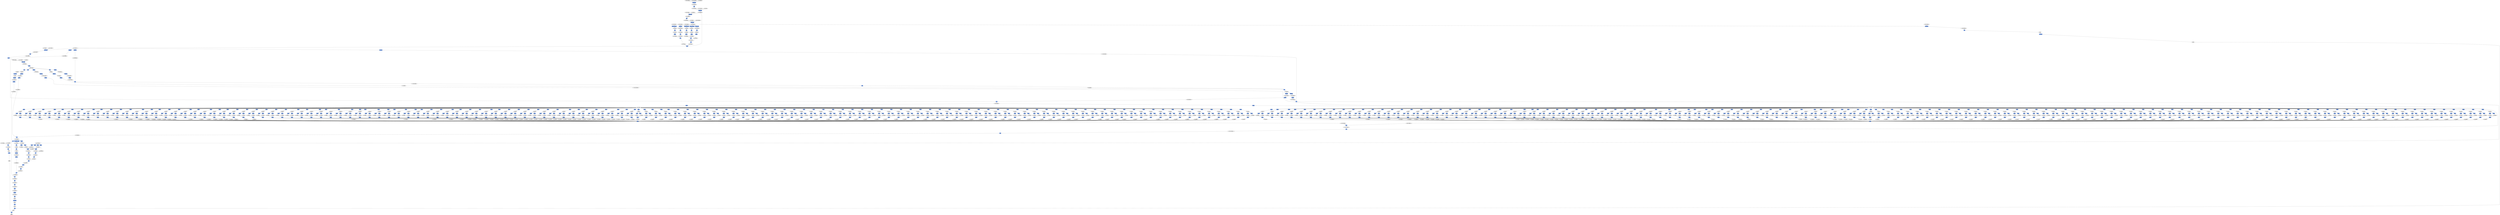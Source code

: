 digraph graphname{rankdir=TB;4511764552 [label="Reshape",shape="record",fillcolor="#6495ED",style="filled"];4513075272 [label="GetItem",shape="record",fillcolor="#6495ED",style="filled"];4513075384 [label="(4, 1), float32",shape="octagon",fillcolor="#E0E0E0",style="filled"];4511764664 [label="(4), float32",shape="octagon",fillcolor="#E0E0E0",style="filled"];4513075440 [label="Reshape",shape="record",fillcolor="#6495ED",style="filled"];4511764832 [label="GetItem",shape="record",fillcolor="#6495ED",style="filled"];4513075664 [label="(1, 4), float32",shape="octagon",fillcolor="#E0E0E0",style="filled"];4511764944 [label="(4, 1), float32",shape="octagon",fillcolor="#E0E0E0",style="filled"];4513075720 [label="MatMul",shape="record",fillcolor="#6495ED",style="filled"];4511765000 [label="Reshape",shape="record",fillcolor="#6495ED",style="filled"];4513075832 [label="(128), float32",shape="octagon",fillcolor="#E0E0E0",style="filled"];4513075888 [label="(4, 4), float32",shape="octagon",fillcolor="#E0E0E0",style="filled"];4511765224 [label="(1, 4), float32",shape="octagon",fillcolor="#E0E0E0",style="filled"];4511765280 [label="MatMul",shape="record",fillcolor="#6495ED",style="filled"];4513076000 [label="Reshape",shape="record",fillcolor="#6495ED",style="filled"];4513076112 [label="(4), float32",shape="octagon",fillcolor="#E0E0E0",style="filled"];4511765448 [label="(4, 4), float32",shape="octagon",fillcolor="#E0E0E0",style="filled"];4511765560 [label="Reshape",shape="record",fillcolor="#6495ED",style="filled"];4513076280 [label="GetItem",shape="record",fillcolor="#6495ED",style="filled"];4513076392 [label="(4, 1), float32",shape="octagon",fillcolor="#E0E0E0",style="filled"];4511765672 [label="(4), float32",shape="octagon",fillcolor="#E0E0E0",style="filled"];4513076448 [label="Reshape",shape="record",fillcolor="#6495ED",style="filled"];4511765840 [label="GetItem",shape="record",fillcolor="#6495ED",style="filled"];4513076672 [label="(1, 4), float32",shape="octagon",fillcolor="#E0E0E0",style="filled"];4511765952 [label="(4, 1), float32",shape="octagon",fillcolor="#E0E0E0",style="filled"];4513076728 [label="MatMul",shape="record",fillcolor="#6495ED",style="filled"];4511766008 [label="Reshape",shape="record",fillcolor="#6495ED",style="filled"];4513076896 [label="(4, 4), float32",shape="octagon",fillcolor="#E0E0E0",style="filled"];4511766232 [label="(1, 4), float32",shape="octagon",fillcolor="#E0E0E0",style="filled"];4511766288 [label="MatMul",shape="record",fillcolor="#6495ED",style="filled"];4513077008 [label="Reshape",shape="record",fillcolor="#6495ED",style="filled"];4513077120 [label="(4), float32",shape="octagon",fillcolor="#E0E0E0",style="filled"];4511766456 [label="(4, 4), float32",shape="octagon",fillcolor="#E0E0E0",style="filled"];4511766568 [label="Reshape",shape="record",fillcolor="#6495ED",style="filled"];4513077288 [label="GetItem",shape="record",fillcolor="#6495ED",style="filled"];4513077400 [label="(4, 1), float32",shape="octagon",fillcolor="#E0E0E0",style="filled"];4511766680 [label="(4), float32",shape="octagon",fillcolor="#E0E0E0",style="filled"];4513077456 [label="Reshape",shape="record",fillcolor="#6495ED",style="filled"];4511766848 [label="GetItem",shape="record",fillcolor="#6495ED",style="filled"];4513077680 [label="(1, 4), float32",shape="octagon",fillcolor="#E0E0E0",style="filled"];4511766960 [label="(4, 1), float32",shape="octagon",fillcolor="#E0E0E0",style="filled"];4513077736 [label="MatMul",shape="record",fillcolor="#6495ED",style="filled"];4511767016 [label="Reshape",shape="record",fillcolor="#6495ED",style="filled"];4513077904 [label="(4, 4), float32",shape="octagon",fillcolor="#E0E0E0",style="filled"];4511767240 [label="(1, 4), float32",shape="octagon",fillcolor="#E0E0E0",style="filled"];4511767296 [label="MatMul",shape="record",fillcolor="#6495ED",style="filled"];4513078016 [label="Reshape",shape="record",fillcolor="#6495ED",style="filled"];4513078128 [label="(4), float32",shape="octagon",fillcolor="#E0E0E0",style="filled"];4511767464 [label="(4, 4), float32",shape="octagon",fillcolor="#E0E0E0",style="filled"];4511767576 [label="Reshape",shape="record",fillcolor="#6495ED",style="filled"];4513078296 [label="GetItem",shape="record",fillcolor="#6495ED",style="filled"];4513078408 [label="(4, 1), float32",shape="octagon",fillcolor="#E0E0E0",style="filled"];4511767688 [label="(4), float32",shape="octagon",fillcolor="#E0E0E0",style="filled"];4513078464 [label="Reshape",shape="record",fillcolor="#6495ED",style="filled"];4511767856 [label="GetItem",shape="record",fillcolor="#6495ED",style="filled"];4513078688 [label="(1, 4), float32",shape="octagon",fillcolor="#E0E0E0",style="filled"];4511767968 [label="(4, 1), float32",shape="octagon",fillcolor="#E0E0E0",style="filled"];4513078744 [label="MatMul",shape="record",fillcolor="#6495ED",style="filled"];4511768024 [label="Reshape",shape="record",fillcolor="#6495ED",style="filled"];4513078912 [label="(4, 4), float32",shape="octagon",fillcolor="#E0E0E0",style="filled"];4511768248 [label="(1, 4), float32",shape="octagon",fillcolor="#E0E0E0",style="filled"];4511768304 [label="MatMul",shape="record",fillcolor="#6495ED",style="filled"];4513079024 [label="Reshape",shape="record",fillcolor="#6495ED",style="filled"];4513079136 [label="(4), float32",shape="octagon",fillcolor="#E0E0E0",style="filled"];4511768472 [label="(4, 4), float32",shape="octagon",fillcolor="#E0E0E0",style="filled"];4510720072 [label="Reshape",shape="record",fillcolor="#6495ED",style="filled"];4510851144 [label="Reshape",shape="record",fillcolor="#6495ED",style="filled"];4511375432 [label="Reshape",shape="record",fillcolor="#6495ED",style="filled"];4510720184 [label="(4), float32",shape="octagon",fillcolor="#E0E0E0",style="filled"];4510851256 [label="(4), float32",shape="octagon",fillcolor="#E0E0E0",style="filled"];4511375544 [label="(4), float32",shape="octagon",fillcolor="#E0E0E0",style="filled"];4510720352 [label="GetItem",shape="record",fillcolor="#6495ED",style="filled"];4510851424 [label="GetItem",shape="record",fillcolor="#6495ED",style="filled"];4511375712 [label="GetItem",shape="record",fillcolor="#6495ED",style="filled"];4510720464 [label="(4, 1), float32",shape="octagon",fillcolor="#E0E0E0",style="filled"];4510851536 [label="(4, 1), float32",shape="octagon",fillcolor="#E0E0E0",style="filled"];4511375824 [label="(4, 1), float32",shape="octagon",fillcolor="#E0E0E0",style="filled"];4510720520 [label="Reshape",shape="record",fillcolor="#6495ED",style="filled"];4510851592 [label="Reshape",shape="record",fillcolor="#6495ED",style="filled"];4511375880 [label="Reshape",shape="record",fillcolor="#6495ED",style="filled"];4510851816 [label="(1, 4), float32",shape="octagon",fillcolor="#E0E0E0",style="filled"];4510720744 [label="(1, 4), float32",shape="octagon",fillcolor="#E0E0E0",style="filled"];4511376104 [label="(1, 4), float32",shape="octagon",fillcolor="#E0E0E0",style="filled"];4510720800 [label="MatMul",shape="record",fillcolor="#6495ED",style="filled"];4510851872 [label="MatMul",shape="record",fillcolor="#6495ED",style="filled"];4511376160 [label="MatMul",shape="record",fillcolor="#6495ED",style="filled"];4510884584 [label="(1, 4), float32",shape="octagon",fillcolor="#E0E0E0",style="filled"];4510851984 [label="(128, 1), float32",shape="octagon",fillcolor="#E0E0E0",style="filled"];4510720912 [label="Transpose",shape="record",fillcolor="#6495ED",style="filled"];4510720968 [label="(4, 4), float32",shape="octagon",fillcolor="#E0E0E0",style="filled"];4510852040 [label="(4, 4), float32",shape="octagon",fillcolor="#E0E0E0",style="filled"];4511376328 [label="(4, 4), float32",shape="octagon",fillcolor="#E0E0E0",style="filled"];4510721080 [label="Reshape",shape="record",fillcolor="#6495ED",style="filled"];4510852152 [label="Reshape",shape="record",fillcolor="#6495ED",style="filled"];4511376440 [label="Reshape",shape="record",fillcolor="#6495ED",style="filled"];4510721192 [label="(4), float32",shape="octagon",fillcolor="#E0E0E0",style="filled"];4510852264 [label="(4), float32",shape="octagon",fillcolor="#E0E0E0",style="filled"];4511376552 [label="(4), float32",shape="octagon",fillcolor="#E0E0E0",style="filled"];4510721360 [label="GetItem",shape="record",fillcolor="#6495ED",style="filled"];4510852432 [label="GetItem",shape="record",fillcolor="#6495ED",style="filled"];4511376720 [label="GetItem",shape="record",fillcolor="#6495ED",style="filled"];4510852544 [label="(4, 1), float32",shape="octagon",fillcolor="#E0E0E0",style="filled"];4510721472 [label="(4, 1), float32",shape="octagon",fillcolor="#E0E0E0",style="filled"];4511376832 [label="(4, 1), float32",shape="octagon",fillcolor="#E0E0E0",style="filled"];4510721528 [label="Reshape",shape="record",fillcolor="#6495ED",style="filled"];4510852600 [label="Reshape",shape="record",fillcolor="#6495ED",style="filled"];4511376888 [label="Reshape",shape="record",fillcolor="#6495ED",style="filled"];4510721752 [label="(1, 4), float32",shape="octagon",fillcolor="#E0E0E0",style="filled"];4510852824 [label="(1, 4), float32",shape="octagon",fillcolor="#E0E0E0",style="filled"];4511377112 [label="(1, 4), float32",shape="octagon",fillcolor="#E0E0E0",style="filled"];4510721808 [label="MatMul",shape="record",fillcolor="#6495ED",style="filled"];4510852880 [label="MatMul",shape="record",fillcolor="#6495ED",style="filled"];4511377168 [label="MatMul",shape="record",fillcolor="#6495ED",style="filled"];4510721976 [label="(4, 4), float32",shape="octagon",fillcolor="#E0E0E0",style="filled"];4510853048 [label="(4, 4), float32",shape="octagon",fillcolor="#E0E0E0",style="filled"];4511377336 [label="(4, 4), float32",shape="octagon",fillcolor="#E0E0E0",style="filled"];4510722088 [label="Reshape",shape="record",fillcolor="#6495ED",style="filled"];4510853160 [label="Reshape",shape="record",fillcolor="#6495ED",style="filled"];4511377448 [label="Reshape",shape="record",fillcolor="#6495ED",style="filled"];4510722200 [label="(4), float32",shape="octagon",fillcolor="#E0E0E0",style="filled"];4510853272 [label="(4), float32",shape="octagon",fillcolor="#E0E0E0",style="filled"];4511377560 [label="(4), float32",shape="octagon",fillcolor="#E0E0E0",style="filled"];4510722368 [label="GetItem",shape="record",fillcolor="#6495ED",style="filled"];4510853440 [label="GetItem",shape="record",fillcolor="#6495ED",style="filled"];4511377728 [label="GetItem",shape="record",fillcolor="#6495ED",style="filled"];4511377840 [label="(4, 1), float32",shape="octagon",fillcolor="#E0E0E0",style="filled"];4510722480 [label="(4, 1), float32",shape="octagon",fillcolor="#E0E0E0",style="filled"];4510853552 [label="(4, 1), float32",shape="octagon",fillcolor="#E0E0E0",style="filled"];4510722536 [label="Reshape",shape="record",fillcolor="#6495ED",style="filled"];4510853608 [label="Reshape",shape="record",fillcolor="#6495ED",style="filled"];4511377896 [label="Reshape",shape="record",fillcolor="#6495ED",style="filled"];4511378120 [label="(1, 4), float32",shape="octagon",fillcolor="#E0E0E0",style="filled"];4510722760 [label="(1, 4), float32",shape="octagon",fillcolor="#E0E0E0",style="filled"];4510853832 [label="(1, 4), float32",shape="octagon",fillcolor="#E0E0E0",style="filled"];4510722816 [label="MatMul",shape="record",fillcolor="#6495ED",style="filled"];4510853888 [label="MatMul",shape="record",fillcolor="#6495ED",style="filled"];4511378176 [label="MatMul",shape="record",fillcolor="#6495ED",style="filled"];4510722984 [label="(4, 4), float32",shape="octagon",fillcolor="#E0E0E0",style="filled"];4510854056 [label="(4, 4), float32",shape="octagon",fillcolor="#E0E0E0",style="filled"];4511378344 [label="(4, 4), float32",shape="octagon",fillcolor="#E0E0E0",style="filled"];4510723096 [label="Reshape",shape="record",fillcolor="#6495ED",style="filled"];4510854168 [label="Reshape",shape="record",fillcolor="#6495ED",style="filled"];4511378456 [label="Reshape",shape="record",fillcolor="#6495ED",style="filled"];4510723208 [label="(4), float32",shape="octagon",fillcolor="#E0E0E0",style="filled"];4510854280 [label="(4), float32",shape="octagon",fillcolor="#E0E0E0",style="filled"];4511378568 [label="(4), float32",shape="octagon",fillcolor="#E0E0E0",style="filled"];4510723376 [label="GetItem",shape="record",fillcolor="#6495ED",style="filled"];4510854448 [label="GetItem",shape="record",fillcolor="#6495ED",style="filled"];4511378736 [label="GetItem",shape="record",fillcolor="#6495ED",style="filled"];4511378848 [label="(4, 1), float32",shape="octagon",fillcolor="#E0E0E0",style="filled"];4510723488 [label="(4, 1), float32",shape="octagon",fillcolor="#E0E0E0",style="filled"];4510854560 [label="(4, 1), float32",shape="octagon",fillcolor="#E0E0E0",style="filled"];4510723544 [label="Reshape",shape="record",fillcolor="#6495ED",style="filled"];4510854616 [label="Reshape",shape="record",fillcolor="#6495ED",style="filled"];4511378904 [label="Reshape",shape="record",fillcolor="#6495ED",style="filled"];4511379128 [label="(1, 4), float32",shape="octagon",fillcolor="#E0E0E0",style="filled"];4510723768 [label="(1, 4), float32",shape="octagon",fillcolor="#E0E0E0",style="filled"];4510854840 [label="(1, 4), float32",shape="octagon",fillcolor="#E0E0E0",style="filled"];4510723824 [label="MatMul",shape="record",fillcolor="#6495ED",style="filled"];4510854896 [label="MatMul",shape="record",fillcolor="#6495ED",style="filled"];4511379184 [label="MatMul",shape="record",fillcolor="#6495ED",style="filled"];4510855008 [label="float32",shape="octagon",fillcolor="#E0E0E0",style="filled"];4510723992 [label="(4, 4), float32",shape="octagon",fillcolor="#E0E0E0",style="filled"];4510855064 [label="(4, 4), float32",shape="octagon",fillcolor="#E0E0E0",style="filled"];4511379352 [label="(4, 4), float32",shape="octagon",fillcolor="#E0E0E0",style="filled"];4510724168 [label="Reshape",shape="record",fillcolor="#6495ED",style="filled"];4511248456 [label="Reshape",shape="record",fillcolor="#6495ED",style="filled"];4509937736 [label="GetItem",shape="record",fillcolor="#6495ED",style="filled"];4513214536 [label="GetItem",shape="record",fillcolor="#6495ED",style="filled"];4509937792 [label="(4, 1), float32",shape="octagon",fillcolor="#E0E0E0",style="filled"];4509937848 [label="MatMul",shape="record",fillcolor="#6495ED",style="filled"];4513214648 [label="(4, 1), float32",shape="octagon",fillcolor="#E0E0E0",style="filled"];4510724280 [label="(4), float32",shape="octagon",fillcolor="#E0E0E0",style="filled"];4511248568 [label="(4), float32",shape="octagon",fillcolor="#E0E0E0",style="filled"];4509937904 [label="Reshape",shape="record",fillcolor="#6495ED",style="filled"];4513214704 [label="Reshape",shape="record",fillcolor="#6495ED",style="filled"];4509937960 [label="(1, 4), float32",shape="octagon",fillcolor="#E0E0E0",style="filled"];4509938016 [label="Reshape",shape="record",fillcolor="#6495ED",style="filled"];4510724448 [label="GetItem",shape="record",fillcolor="#6495ED",style="filled"];4511248736 [label="GetItem",shape="record",fillcolor="#6495ED",style="filled"];4509938072 [label="(2, 4, 4), float32",shape="octagon",fillcolor="#E0E0E0",style="filled"];4511248848 [label="(4, 1), float32",shape="octagon",fillcolor="#E0E0E0",style="filled"];4509938128 [label="(4, 4), float32",shape="octagon",fillcolor="#E0E0E0",style="filled"];4513214928 [label="(1, 4), float32",shape="octagon",fillcolor="#E0E0E0",style="filled"];4513214984 [label="MatMul",shape="record",fillcolor="#6495ED",style="filled"];4510724560 [label="(4, 1), float32",shape="octagon",fillcolor="#E0E0E0",style="filled"];4510724616 [label="Reshape",shape="record",fillcolor="#6495ED",style="filled"];4511248904 [label="Reshape",shape="record",fillcolor="#6495ED",style="filled"];4509938184 [label="(4), float32",shape="octagon",fillcolor="#E0E0E0",style="filled"];4509938240 [label="GetItem",shape="record",fillcolor="#6495ED",style="filled"];4513215096 [label="sqrt",shape="record",fillcolor="#6495ED",style="filled"];4509938296 [label="(4, 1), float32",shape="octagon",fillcolor="#E0E0E0",style="filled"];4513215152 [label="(4, 4), float32",shape="octagon",fillcolor="#E0E0E0",style="filled"];4509938352 [label="MatMul",shape="record",fillcolor="#6495ED",style="filled"];4509938408 [label="Reshape",shape="record",fillcolor="#6495ED",style="filled"];4511249128 [label="(1, 4), float32",shape="octagon",fillcolor="#E0E0E0",style="filled"];4510724840 [label="(1, 4), float32",shape="octagon",fillcolor="#E0E0E0",style="filled"];4510724896 [label="MatMul",shape="record",fillcolor="#6495ED",style="filled"];4511249184 [label="MatMul",shape="record",fillcolor="#6495ED",style="filled"];4509938464 [label="(1, 4), float32",shape="octagon",fillcolor="#E0E0E0",style="filled"];4509938520 [label="Reshape",shape="record",fillcolor="#6495ED",style="filled"];4513215264 [label="Reshape",shape="record",fillcolor="#6495ED",style="filled"];4510725008 [label="(2, 128), float32",shape="octagon",fillcolor="#E0E0E0",style="filled"];4513215376 [label="(4), float32",shape="octagon",fillcolor="#E0E0E0",style="filled"];4511249352 [label="(4, 4), float32",shape="octagon",fillcolor="#E0E0E0",style="filled"];4509938632 [label="(4, 4), float32",shape="octagon",fillcolor="#E0E0E0",style="filled"];4510725064 [label="(4, 4), float32",shape="octagon",fillcolor="#E0E0E0",style="filled"];4509938688 [label="(4), float32",shape="octagon",fillcolor="#E0E0E0",style="filled"];4510725176 [label="Reshape",shape="record",fillcolor="#6495ED",style="filled"];4511249464 [label="Reshape",shape="record",fillcolor="#6495ED",style="filled"];4509938744 [label="GetItem",shape="record",fillcolor="#6495ED",style="filled"];4513215544 [label="GetItem",shape="record",fillcolor="#6495ED",style="filled"];4509938800 [label="(4, 1), float32",shape="octagon",fillcolor="#E0E0E0",style="filled"];4509938856 [label="MatMul",shape="record",fillcolor="#6495ED",style="filled"];4513215656 [label="(4, 1), float32",shape="octagon",fillcolor="#E0E0E0",style="filled"];4510725288 [label="(4), float32",shape="octagon",fillcolor="#E0E0E0",style="filled"];4511249576 [label="(4), float32",shape="octagon",fillcolor="#E0E0E0",style="filled"];4509938912 [label="Reshape",shape="record",fillcolor="#6495ED",style="filled"];4513215712 [label="Reshape",shape="record",fillcolor="#6495ED",style="filled"];4509938968 [label="(1, 4), float32",shape="octagon",fillcolor="#E0E0E0",style="filled"];4509939024 [label="Reshape",shape="record",fillcolor="#6495ED",style="filled"];4510725456 [label="GetItem",shape="record",fillcolor="#6495ED",style="filled"];4511249744 [label="GetItem",shape="record",fillcolor="#6495ED",style="filled"];4509939080 [label="BroadcastTo",shape="record",fillcolor="#6495ED",style="filled"];4511249856 [label="(4, 1), float32",shape="octagon",fillcolor="#E0E0E0",style="filled"];4509939136 [label="(4, 4), float32",shape="octagon",fillcolor="#E0E0E0",style="filled"];4513215936 [label="(1, 4), float32",shape="octagon",fillcolor="#E0E0E0",style="filled"];4513215992 [label="MatMul",shape="record",fillcolor="#6495ED",style="filled"];4510725568 [label="(4, 1), float32",shape="octagon",fillcolor="#E0E0E0",style="filled"];4510725624 [label="Reshape",shape="record",fillcolor="#6495ED",style="filled"];4511249912 [label="Reshape",shape="record",fillcolor="#6495ED",style="filled"];4509939192 [label="(4), float32",shape="octagon",fillcolor="#E0E0E0",style="filled"];4509939248 [label="GetItem",shape="record",fillcolor="#6495ED",style="filled"];4509939304 [label="(4, 1), float32",shape="octagon",fillcolor="#E0E0E0",style="filled"];4513216160 [label="(4, 4), float32",shape="octagon",fillcolor="#E0E0E0",style="filled"];4509939360 [label="MatMul",shape="record",fillcolor="#6495ED",style="filled"];4509939416 [label="Reshape",shape="record",fillcolor="#6495ED",style="filled"];4511250136 [label="(1, 4), float32",shape="octagon",fillcolor="#E0E0E0",style="filled"];4510725848 [label="(1, 4), float32",shape="octagon",fillcolor="#E0E0E0",style="filled"];4510725904 [label="MatMul",shape="record",fillcolor="#6495ED",style="filled"];4511250192 [label="MatMul",shape="record",fillcolor="#6495ED",style="filled"];4509939472 [label="(1, 4), float32",shape="octagon",fillcolor="#E0E0E0",style="filled"];4509939528 [label="Reshape",shape="record",fillcolor="#6495ED",style="filled"];4513216272 [label="Reshape",shape="record",fillcolor="#6495ED",style="filled"];4510726016 [label="_ * _",shape="record",fillcolor="#6495ED",style="filled"];4513216384 [label="(4), float32",shape="octagon",fillcolor="#E0E0E0",style="filled"];4509939640 [label="(4, 4), float32",shape="octagon",fillcolor="#E0E0E0",style="filled"];4510726072 [label="(4, 4), float32",shape="octagon",fillcolor="#E0E0E0",style="filled"];4511250360 [label="(4, 4), float32",shape="octagon",fillcolor="#E0E0E0",style="filled"];4509939696 [label="(4), float32",shape="octagon",fillcolor="#E0E0E0",style="filled"];4510726184 [label="Reshape",shape="record",fillcolor="#6495ED",style="filled"];4511250472 [label="Reshape",shape="record",fillcolor="#6495ED",style="filled"];4509939752 [label="GetItem",shape="record",fillcolor="#6495ED",style="filled"];4513216552 [label="GetItem",shape="record",fillcolor="#6495ED",style="filled"];4509939808 [label="(4, 1), float32",shape="octagon",fillcolor="#E0E0E0",style="filled"];4509939864 [label="MatMul",shape="record",fillcolor="#6495ED",style="filled"];4513216664 [label="(4, 1), float32",shape="octagon",fillcolor="#E0E0E0",style="filled"];4510726296 [label="(4), float32",shape="octagon",fillcolor="#E0E0E0",style="filled"];4511250584 [label="(4), float32",shape="octagon",fillcolor="#E0E0E0",style="filled"];4509939920 [label="Reshape",shape="record",fillcolor="#6495ED",style="filled"];4513216720 [label="Reshape",shape="record",fillcolor="#6495ED",style="filled"];4509939976 [label="(1, 4), float32",shape="octagon",fillcolor="#E0E0E0",style="filled"];4509940032 [label="Reshape",shape="record",fillcolor="#6495ED",style="filled"];4510726464 [label="GetItem",shape="record",fillcolor="#6495ED",style="filled"];4511250752 [label="GetItem",shape="record",fillcolor="#6495ED",style="filled"];4509940144 [label="(4, 4), float32",shape="octagon",fillcolor="#E0E0E0",style="filled"];4513216944 [label="(1, 4), float32",shape="octagon",fillcolor="#E0E0E0",style="filled"];4510726576 [label="(4, 1), float32",shape="octagon",fillcolor="#E0E0E0",style="filled"];4513217000 [label="MatMul",shape="record",fillcolor="#6495ED",style="filled"];4511250864 [label="(4, 1), float32",shape="octagon",fillcolor="#E0E0E0",style="filled"];4510726632 [label="Reshape",shape="record",fillcolor="#6495ED",style="filled"];4511250920 [label="Reshape",shape="record",fillcolor="#6495ED",style="filled"];4509940200 [label="(4), float32",shape="octagon",fillcolor="#E0E0E0",style="filled"];4509940256 [label="GetItem",shape="record",fillcolor="#6495ED",style="filled"];4513217112 [label="(2, 4, 4), float32",shape="octagon",fillcolor="#E0E0E0",style="filled"];4509940312 [label="(4, 1), float32",shape="octagon",fillcolor="#E0E0E0",style="filled"];4513217168 [label="(4, 4), float32",shape="octagon",fillcolor="#E0E0E0",style="filled"];4509940368 [label="MatMul",shape="record",fillcolor="#6495ED",style="filled"];4510726856 [label="(1, 4), float32",shape="octagon",fillcolor="#E0E0E0",style="filled"];4511251144 [label="(1, 4), float32",shape="octagon",fillcolor="#E0E0E0",style="filled"];4509940424 [label="Reshape",shape="record",fillcolor="#6495ED",style="filled"];4510726912 [label="MatMul",shape="record",fillcolor="#6495ED",style="filled"];4511251200 [label="MatMul",shape="record",fillcolor="#6495ED",style="filled"];4509940480 [label="(1, 4), float32",shape="octagon",fillcolor="#E0E0E0",style="filled"];4509940536 [label="Reshape",shape="record",fillcolor="#6495ED",style="filled"];4513217280 [label="Reshape",shape="record",fillcolor="#6495ED",style="filled"];4510727024 [label="Sum",shape="record",fillcolor="#6495ED",style="filled"];4511251312 [label="float32",shape="octagon",fillcolor="#E0E0E0",style="filled"];4513217392 [label="(4), float32",shape="octagon",fillcolor="#E0E0E0",style="filled"];4511251368 [label="(4, 4), float32",shape="octagon",fillcolor="#E0E0E0",style="filled"];4509940648 [label="(4, 4), float32",shape="octagon",fillcolor="#E0E0E0",style="filled"];4510727080 [label="(4, 4), float32",shape="octagon",fillcolor="#E0E0E0",style="filled"];4509940704 [label="(4), float32",shape="octagon",fillcolor="#E0E0E0",style="filled"];4510727192 [label="Reshape",shape="record",fillcolor="#6495ED",style="filled"];4511251480 [label="Reshape",shape="record",fillcolor="#6495ED",style="filled"];4509940760 [label="GetItem",shape="record",fillcolor="#6495ED",style="filled"];4513217560 [label="GetItem",shape="record",fillcolor="#6495ED",style="filled"];4509940816 [label="(4, 1), float32",shape="octagon",fillcolor="#E0E0E0",style="filled"];4509940872 [label="MatMul",shape="record",fillcolor="#6495ED",style="filled"];4513217672 [label="(4, 1), float32",shape="octagon",fillcolor="#E0E0E0",style="filled"];4510727304 [label="(4), float32",shape="octagon",fillcolor="#E0E0E0",style="filled"];4511251592 [label="(4), float32",shape="octagon",fillcolor="#E0E0E0",style="filled"];4509940928 [label="Reshape",shape="record",fillcolor="#6495ED",style="filled"];4513217728 [label="Reshape",shape="record",fillcolor="#6495ED",style="filled"];4509940984 [label="(1, 4), float32",shape="octagon",fillcolor="#E0E0E0",style="filled"];4509941040 [label="Reshape",shape="record",fillcolor="#6495ED",style="filled"];4510727472 [label="GetItem",shape="record",fillcolor="#6495ED",style="filled"];4511251760 [label="GetItem",shape="record",fillcolor="#6495ED",style="filled"];4509941096 [label="(2, 128, 4), float32",shape="octagon",fillcolor="#E0E0E0",style="filled"];4509941152 [label="(4, 4), float32",shape="octagon",fillcolor="#E0E0E0",style="filled"];4513217952 [label="(1, 4), float32",shape="octagon",fillcolor="#E0E0E0",style="filled"];4510727584 [label="(4, 1), float32",shape="octagon",fillcolor="#E0E0E0",style="filled"];4513218008 [label="MatMul",shape="record",fillcolor="#6495ED",style="filled"];4511251872 [label="(4, 1), float32",shape="octagon",fillcolor="#E0E0E0",style="filled"];4510727640 [label="Reshape",shape="record",fillcolor="#6495ED",style="filled"];4511251928 [label="Reshape",shape="record",fillcolor="#6495ED",style="filled"];4509941208 [label="(4), float32",shape="octagon",fillcolor="#E0E0E0",style="filled"];4509941264 [label="GetItem",shape="record",fillcolor="#6495ED",style="filled"];4513218120 [label="det",shape="record",fillcolor="#6495ED",style="filled"];4509941320 [label="(4, 1), float32",shape="octagon",fillcolor="#E0E0E0",style="filled"];4513218176 [label="(4, 4), float32",shape="octagon",fillcolor="#E0E0E0",style="filled"];4509941376 [label="MatMul",shape="record",fillcolor="#6495ED",style="filled"];4510727864 [label="(1, 4), float32",shape="octagon",fillcolor="#E0E0E0",style="filled"];4511252152 [label="(1, 4), float32",shape="octagon",fillcolor="#E0E0E0",style="filled"];4509941432 [label="Reshape",shape="record",fillcolor="#6495ED",style="filled"];4510727920 [label="MatMul",shape="record",fillcolor="#6495ED",style="filled"];4511252208 [label="MatMul",shape="record",fillcolor="#6495ED",style="filled"];4509941488 [label="(1, 4), float32",shape="octagon",fillcolor="#E0E0E0",style="filled"];4509941544 [label="Reshape",shape="record",fillcolor="#6495ED",style="filled"];4513218288 [label="Reshape",shape="record",fillcolor="#6495ED",style="filled"];4511252320 [label="_ + _",shape="record",fillcolor="#6495ED",style="filled"];4510728032 [label="(2, 128), float32",shape="octagon",fillcolor="#E0E0E0",style="filled"];4513218400 [label="(4), float32",shape="octagon",fillcolor="#E0E0E0",style="filled"];4510728088 [label="(4, 4), float32",shape="octagon",fillcolor="#E0E0E0",style="filled"];4511252376 [label="(4, 4), float32",shape="octagon",fillcolor="#E0E0E0",style="filled"];4509941656 [label="(4, 4), float32",shape="octagon",fillcolor="#E0E0E0",style="filled"];4509941600 [label="BroadcastTo",shape="record",fillcolor="#6495ED",style="filled"];4509941712 [label="(4), float32",shape="octagon",fillcolor="#E0E0E0",style="filled"];4510859336 [label="Reshape",shape="record",fillcolor="#6495ED",style="filled"];4511383624 [label="Reshape",shape="record",fillcolor="#6495ED",style="filled"];4510072904 [label="GetItem",shape="record",fillcolor="#6495ED",style="filled"];4510073016 [label="(4, 1), float32",shape="octagon",fillcolor="#E0E0E0",style="filled"];4510859448 [label="(4), float32",shape="octagon",fillcolor="#E0E0E0",style="filled"];4511383736 [label="(4), float32",shape="octagon",fillcolor="#E0E0E0",style="filled"];4510073072 [label="Reshape",shape="record",fillcolor="#6495ED",style="filled"];4510859616 [label="GetItem",shape="record",fillcolor="#6495ED",style="filled"];4511383904 [label="GetItem",shape="record",fillcolor="#6495ED",style="filled"];4510073296 [label="(1, 4), float32",shape="octagon",fillcolor="#E0E0E0",style="filled"];4510859728 [label="(4, 1), float32",shape="octagon",fillcolor="#E0E0E0",style="filled"];4511384016 [label="(4, 1), float32",shape="octagon",fillcolor="#E0E0E0",style="filled"];4510073352 [label="MatMul",shape="record",fillcolor="#6495ED",style="filled"];4510859784 [label="Reshape",shape="record",fillcolor="#6495ED",style="filled"];4511384072 [label="Reshape",shape="record",fillcolor="#6495ED",style="filled"];4510073520 [label="(4, 4), float32",shape="octagon",fillcolor="#E0E0E0",style="filled"];4510860008 [label="(1, 4), float32",shape="octagon",fillcolor="#E0E0E0",style="filled"];4511384296 [label="(1, 4), float32",shape="octagon",fillcolor="#E0E0E0",style="filled"];4510860064 [label="MatMul",shape="record",fillcolor="#6495ED",style="filled"];4511384352 [label="MatMul",shape="record",fillcolor="#6495ED",style="filled"];4510073632 [label="Reshape",shape="record",fillcolor="#6495ED",style="filled"];4510597976 [label="LinearFunction",shape="record",fillcolor="#6495ED",style="filled"];4510860176 [label="_ * 0.0078125",shape="record",fillcolor="#6495ED",style="filled"];4510073744 [label="(4), float32",shape="octagon",fillcolor="#E0E0E0",style="filled"];4510860232 [label="(4, 4), float32",shape="octagon",fillcolor="#E0E0E0",style="filled"];4511384520 [label="(4, 4), float32",shape="octagon",fillcolor="#E0E0E0",style="filled"];4510598088 [label="Tanh",shape="record",fillcolor="#6495ED",style="filled"];4510598144 [label="(128, 275), float32",shape="octagon",fillcolor="#E0E0E0",style="filled"];4510860344 [label="Reshape",shape="record",fillcolor="#6495ED",style="filled"];4511384632 [label="Reshape",shape="record",fillcolor="#6495ED",style="filled"];4510073912 [label="GetItem",shape="record",fillcolor="#6495ED",style="filled"];4510598256 [label="(128, 10), float32",shape="octagon",fillcolor="#E0E0E0",style="filled"];4510074024 [label="(4, 1), float32",shape="octagon",fillcolor="#E0E0E0",style="filled"];4510860456 [label="(4), float32",shape="octagon",fillcolor="#E0E0E0",style="filled"];4511384744 [label="(4), float32",shape="octagon",fillcolor="#E0E0E0",style="filled"];4510074080 [label="Reshape",shape="record",fillcolor="#6495ED",style="filled"];4510598368 [label="(128, 10), float32",shape="octagon",fillcolor="#E0E0E0",style="filled"];4510598424 [label="LinearFunction",shape="record",fillcolor="#6495ED",style="filled"];4510860624 [label="GetItem",shape="record",fillcolor="#6495ED",style="filled"];4511384912 [label="GetItem",shape="record",fillcolor="#6495ED",style="filled"];4510598536 [label="float32",shape="octagon",fillcolor="#E0E0E0",style="filled"];4510074304 [label="(1, 4), float32",shape="octagon",fillcolor="#E0E0E0",style="filled"];4510860736 [label="(4, 1), float32",shape="octagon",fillcolor="#E0E0E0",style="filled"];4511385024 [label="(4, 1), float32",shape="octagon",fillcolor="#E0E0E0",style="filled"];4510074360 [label="MatMul",shape="record",fillcolor="#6495ED",style="filled"];4510860792 [label="Reshape",shape="record",fillcolor="#6495ED",style="filled"];4511385080 [label="Reshape",shape="record",fillcolor="#6495ED",style="filled"];4510598592 [label="(128, 2), float32",shape="octagon",fillcolor="#E0E0E0",style="filled"];4510598704 [label="Tanh",shape="record",fillcolor="#6495ED",style="filled"];4510598648 [label="LinearFunction",shape="record",fillcolor="#6495ED",style="filled"];4510074472 [label="(128, 4), float32",shape="octagon",fillcolor="#E0E0E0",style="filled"];4510074528 [label="(4, 4), float32",shape="octagon",fillcolor="#E0E0E0",style="filled"];4510598816 [label="(128, 10), float32",shape="octagon",fillcolor="#E0E0E0",style="filled"];4510861016 [label="(1, 4), float32",shape="octagon",fillcolor="#E0E0E0",style="filled"];4511385304 [label="(1, 4), float32",shape="octagon",fillcolor="#E0E0E0",style="filled"];4510861072 [label="MatMul",shape="record",fillcolor="#6495ED",style="filled"];4511385360 [label="MatMul",shape="record",fillcolor="#6495ED",style="filled"];4510074640 [label="Reshape",shape="record",fillcolor="#6495ED",style="filled"];4510598928 [label="SquaredError",shape="record",fillcolor="#6495ED",style="filled"];4510598984 [label="(128, 10), float32",shape="octagon",fillcolor="#E0E0E0",style="filled"];4510074752 [label="(4), float32",shape="octagon",fillcolor="#E0E0E0",style="filled"];4510599040 [label="LinearFunction",shape="record",fillcolor="#6495ED",style="filled"];4510861240 [label="(4, 4), float32",shape="octagon",fillcolor="#E0E0E0",style="filled"];4511385528 [label="(4, 4), float32",shape="octagon",fillcolor="#E0E0E0",style="filled"];4510599096 [label="Reshape",shape="record",fillcolor="#6495ED",style="filled"];4510861352 [label="Reshape",shape="record",fillcolor="#6495ED",style="filled"];4511385640 [label="Reshape",shape="record",fillcolor="#6495ED",style="filled"];4510074920 [label="GetItem",shape="record",fillcolor="#6495ED",style="filled"];4510599208 [label="(128, 275), float32",shape="octagon",fillcolor="#E0E0E0",style="filled"];4510599264 [label="Sum",shape="record",fillcolor="#6495ED",style="filled"];4510075032 [label="(4, 1), float32",shape="octagon",fillcolor="#E0E0E0",style="filled"];4510861464 [label="(4), float32",shape="octagon",fillcolor="#E0E0E0",style="filled"];4511385752 [label="(4), float32",shape="octagon",fillcolor="#E0E0E0",style="filled"];4510599320 [label="(128, 275), float32",shape="octagon",fillcolor="#E0E0E0",style="filled"];4510075088 [label="Reshape",shape="record",fillcolor="#6495ED",style="filled"];4510599376 [label="sqrt",shape="record",fillcolor="#6495ED",style="filled"];4510599432 [label="(128, 275), float32",shape="octagon",fillcolor="#E0E0E0",style="filled"];4510861632 [label="GetItem",shape="record",fillcolor="#6495ED",style="filled"];4511385920 [label="GetItem",shape="record",fillcolor="#6495ED",style="filled"];4510599488 [label="BatchL2NormSquared",shape="record",fillcolor="#6495ED",style="filled"];4510599544 [label="(128, 1), float32",shape="octagon",fillcolor="#E0E0E0",style="filled"];4510075312 [label="(1, 4), float32",shape="octagon",fillcolor="#E0E0E0",style="filled"];4510861744 [label="(4, 1), float32",shape="octagon",fillcolor="#E0E0E0",style="filled"];4511386032 [label="(4, 1), float32",shape="octagon",fillcolor="#E0E0E0",style="filled"];4510075368 [label="MatMul",shape="record",fillcolor="#6495ED",style="filled"];4510861800 [label="Reshape",shape="record",fillcolor="#6495ED",style="filled"];4511386088 [label="Reshape",shape="record",fillcolor="#6495ED",style="filled"];4510599656 [label="(128, 1), float32",shape="octagon",fillcolor="#E0E0E0",style="filled"];4510599600 [label="Sum",shape="record",fillcolor="#6495ED",style="filled"];4510599712 [label="sqrt",shape="record",fillcolor="#6495ED",style="filled"];4510075480 [label="GetItem",shape="record",fillcolor="#6495ED",style="filled"];4510599768 [label="(128, 275), float32",shape="octagon",fillcolor="#E0E0E0",style="filled"];4510075536 [label="(4, 4), float32",shape="octagon",fillcolor="#E0E0E0",style="filled"];4510599824 [label="Reshape",shape="record",fillcolor="#6495ED",style="filled"];4510862024 [label="(1, 4), float32",shape="octagon",fillcolor="#E0E0E0",style="filled"];4511386312 [label="(1, 4), float32",shape="octagon",fillcolor="#E0E0E0",style="filled"];4510599880 [label="(128), float32",shape="octagon",fillcolor="#E0E0E0",style="filled"];4510862080 [label="MatMul",shape="record",fillcolor="#6495ED",style="filled"];4511386368 [label="MatMul",shape="record",fillcolor="#6495ED",style="filled"];4510075648 [label="Reshape",shape="record",fillcolor="#6495ED",style="filled"];4510599936 [label="_ / _",shape="record",fillcolor="#6495ED",style="filled"];4510599992 [label="(128), float32",shape="octagon",fillcolor="#E0E0E0",style="filled"];4510075760 [label="(4), float32",shape="octagon",fillcolor="#E0E0E0",style="filled"];4510600048 [label="_ * constant array",shape="record",fillcolor="#6495ED",style="filled"];4510862248 [label="(4, 4), float32",shape="octagon",fillcolor="#E0E0E0",style="filled"];4511386536 [label="(4, 4), float32",shape="octagon",fillcolor="#E0E0E0",style="filled"];4510600104 [label="(128, 1), float32",shape="octagon",fillcolor="#E0E0E0",style="filled"];4510862360 [label="Reshape",shape="record",fillcolor="#6495ED",style="filled"];4511386648 [label="Reshape",shape="record",fillcolor="#6495ED",style="filled"];4510075928 [label="GetItem",shape="record",fillcolor="#6495ED",style="filled"];4510600216 [label="(128, 1), float32",shape="octagon",fillcolor="#E0E0E0",style="filled"];4510600272 [label="(128, 275), float32",shape="octagon",fillcolor="#E0E0E0",style="filled"];4510076040 [label="(4, 1), float32",shape="octagon",fillcolor="#E0E0E0",style="filled"];4510862472 [label="(4), float32",shape="octagon",fillcolor="#E0E0E0",style="filled"];4511386760 [label="(4), float32",shape="octagon",fillcolor="#E0E0E0",style="filled"];4510600328 [label="sqrt",shape="record",fillcolor="#6495ED",style="filled"];4510076096 [label="Reshape",shape="record",fillcolor="#6495ED",style="filled"];4510600384 [label="BatchL2NormSquared",shape="record",fillcolor="#6495ED",style="filled"];4510600440 [label="(128), float32",shape="octagon",fillcolor="#E0E0E0",style="filled"];4510862640 [label="GetItem",shape="record",fillcolor="#6495ED",style="filled"];4511386928 [label="GetItem",shape="record",fillcolor="#6495ED",style="filled"];4510600552 [label="(128, 1), float32",shape="octagon",fillcolor="#E0E0E0",style="filled"];4510076320 [label="(1, 4), float32",shape="octagon",fillcolor="#E0E0E0",style="filled"];4510862752 [label="(4, 1), float32",shape="octagon",fillcolor="#E0E0E0",style="filled"];4511387040 [label="(4, 1), float32",shape="octagon",fillcolor="#E0E0E0",style="filled"];4510076376 [label="MatMul",shape="record",fillcolor="#6495ED",style="filled"];4510862808 [label="Reshape",shape="record",fillcolor="#6495ED",style="filled"];4511387096 [label="Reshape",shape="record",fillcolor="#6495ED",style="filled"];4510600608 [label="sqrt",shape="record",fillcolor="#6495ED",style="filled"];4510600720 [label="Reshape",shape="record",fillcolor="#6495ED",style="filled"];4510600664 [label="(128, 275), float32",shape="octagon",fillcolor="#E0E0E0",style="filled"];4510600776 [label="(128), float32",shape="octagon",fillcolor="#E0E0E0",style="filled"];4510076544 [label="(4, 4), float32",shape="octagon",fillcolor="#E0E0E0",style="filled"];4510600832 [label="BatchL2NormSquared",shape="record",fillcolor="#6495ED",style="filled"];4510863032 [label="(1, 4), float32",shape="octagon",fillcolor="#E0E0E0",style="filled"];4511387320 [label="(1, 4), float32",shape="octagon",fillcolor="#E0E0E0",style="filled"];4510600888 [label="(128), float32",shape="octagon",fillcolor="#E0E0E0",style="filled"];4510863088 [label="MatMul",shape="record",fillcolor="#6495ED",style="filled"];4511387376 [label="MatMul",shape="record",fillcolor="#6495ED",style="filled"];4510076656 [label="Reshape",shape="record",fillcolor="#6495ED",style="filled"];4510600944 [label="Concat",shape="record",fillcolor="#6495ED",style="filled"];4510601000 [label="(128, 1), float32",shape="octagon",fillcolor="#E0E0E0",style="filled"];4510076768 [label="(4), float32",shape="octagon",fillcolor="#E0E0E0",style="filled"];4510601056 [label="Reshape",shape="record",fillcolor="#6495ED",style="filled"];4511387544 [label="(4, 4), float32",shape="octagon",fillcolor="#E0E0E0",style="filled"];4510863256 [label="(4, 4), float32",shape="octagon",fillcolor="#E0E0E0",style="filled"];4510601112 [label="(128), float32",shape="octagon",fillcolor="#E0E0E0",style="filled"];4510601168 [label="_ * _",shape="record",fillcolor="#6495ED",style="filled"];4511780936 [label="Reshape",shape="record",fillcolor="#6495ED",style="filled"];4513091656 [label="GetItem",shape="record",fillcolor="#6495ED",style="filled"];4513091768 [label="(4, 1), float32",shape="octagon",fillcolor="#E0E0E0",style="filled"];4511781048 [label="(4), float32",shape="octagon",fillcolor="#E0E0E0",style="filled"];4513091824 [label="Reshape",shape="record",fillcolor="#6495ED",style="filled"];4511781216 [label="GetItem",shape="record",fillcolor="#6495ED",style="filled"];4513092048 [label="(1, 4), float32",shape="octagon",fillcolor="#E0E0E0",style="filled"];4511781328 [label="(4, 1), float32",shape="octagon",fillcolor="#E0E0E0",style="filled"];4513092104 [label="MatMul",shape="record",fillcolor="#6495ED",style="filled"];4511781384 [label="Reshape",shape="record",fillcolor="#6495ED",style="filled"];4513092216 [label="Sum",shape="record",fillcolor="#6495ED",style="filled"];4513092272 [label="(4, 4), float32",shape="octagon",fillcolor="#E0E0E0",style="filled"];4511781608 [label="(1, 4), float32",shape="octagon",fillcolor="#E0E0E0",style="filled"];4511781664 [label="MatMul",shape="record",fillcolor="#6495ED",style="filled"];4513092384 [label="Reshape",shape="record",fillcolor="#6495ED",style="filled"];4513092496 [label="(4), float32",shape="octagon",fillcolor="#E0E0E0",style="filled"];4511781832 [label="(4, 4), float32",shape="octagon",fillcolor="#E0E0E0",style="filled"];4511781944 [label="Reshape",shape="record",fillcolor="#6495ED",style="filled"];4513092664 [label="GetItem",shape="record",fillcolor="#6495ED",style="filled"];4513092776 [label="(4, 1), float32",shape="octagon",fillcolor="#E0E0E0",style="filled"];4511782056 [label="(4), float32",shape="octagon",fillcolor="#E0E0E0",style="filled"];4513092832 [label="Reshape",shape="record",fillcolor="#6495ED",style="filled"];4511782224 [label="GetItem",shape="record",fillcolor="#6495ED",style="filled"];4511782336 [label="(4, 1), float32",shape="octagon",fillcolor="#E0E0E0",style="filled"];4513093056 [label="(1, 4), float32",shape="octagon",fillcolor="#E0E0E0",style="filled"];4513093112 [label="MatMul",shape="record",fillcolor="#6495ED",style="filled"];4511782392 [label="Reshape",shape="record",fillcolor="#6495ED",style="filled"];4513093280 [label="(4, 4), float32",shape="octagon",fillcolor="#E0E0E0",style="filled"];4511782616 [label="(1, 4), float32",shape="octagon",fillcolor="#E0E0E0",style="filled"];4511782672 [label="MatMul",shape="record",fillcolor="#6495ED",style="filled"];4513093392 [label="Reshape",shape="record",fillcolor="#6495ED",style="filled"];4513093504 [label="(4), float32",shape="octagon",fillcolor="#E0E0E0",style="filled"];4511782840 [label="(4, 4), float32",shape="octagon",fillcolor="#E0E0E0",style="filled"];4511782952 [label="Reshape",shape="record",fillcolor="#6495ED",style="filled"];4513093672 [label="GetItem",shape="record",fillcolor="#6495ED",style="filled"];4513093784 [label="(4, 1), float32",shape="octagon",fillcolor="#E0E0E0",style="filled"];4511783064 [label="(4), float32",shape="octagon",fillcolor="#E0E0E0",style="filled"];4513093840 [label="Reshape",shape="record",fillcolor="#6495ED",style="filled"];4511783232 [label="GetItem",shape="record",fillcolor="#6495ED",style="filled"];4513094064 [label="(1, 4), float32",shape="octagon",fillcolor="#E0E0E0",style="filled"];4511783344 [label="(4, 1), float32",shape="octagon",fillcolor="#E0E0E0",style="filled"];4513094120 [label="MatMul",shape="record",fillcolor="#6495ED",style="filled"];4511783400 [label="Reshape",shape="record",fillcolor="#6495ED",style="filled"];4513094232 [label="(128, 4), float32",shape="octagon",fillcolor="#E0E0E0",style="filled"];4513094288 [label="(4, 4), float32",shape="octagon",fillcolor="#E0E0E0",style="filled"];4511783624 [label="(1, 4), float32",shape="octagon",fillcolor="#E0E0E0",style="filled"];4511783680 [label="MatMul",shape="record",fillcolor="#6495ED",style="filled"];4513094400 [label="Reshape",shape="record",fillcolor="#6495ED",style="filled"];4513094512 [label="(4), float32",shape="octagon",fillcolor="#E0E0E0",style="filled"];4511783848 [label="(4, 4), float32",shape="octagon",fillcolor="#E0E0E0",style="filled"];4511783960 [label="Reshape",shape="record",fillcolor="#6495ED",style="filled"];4513094680 [label="GetItem",shape="record",fillcolor="#6495ED",style="filled"];4513094792 [label="(4, 1), float32",shape="octagon",fillcolor="#E0E0E0",style="filled"];4511784072 [label="(4), float32",shape="octagon",fillcolor="#E0E0E0",style="filled"];4513094848 [label="Reshape",shape="record",fillcolor="#6495ED",style="filled"];4511784240 [label="GetItem",shape="record",fillcolor="#6495ED",style="filled"];4511784352 [label="(4, 1), float32",shape="octagon",fillcolor="#E0E0E0",style="filled"];4513095072 [label="(1, 4), float32",shape="octagon",fillcolor="#E0E0E0",style="filled"];4513095128 [label="MatMul",shape="record",fillcolor="#6495ED",style="filled"];4511784408 [label="Reshape",shape="record",fillcolor="#6495ED",style="filled"];4513095240 [label="_ * _",shape="record",fillcolor="#6495ED",style="filled"];4513095296 [label="(4, 4), float32",shape="octagon",fillcolor="#E0E0E0",style="filled"];4511784632 [label="(1, 4), float32",shape="octagon",fillcolor="#E0E0E0",style="filled"];4511784688 [label="MatMul",shape="record",fillcolor="#6495ED",style="filled"];4510887608 [label="(1, 4), float32",shape="octagon",fillcolor="#E0E0E0",style="filled"];4513095408 [label="Reshape",shape="record",fillcolor="#6495ED",style="filled"];4513095520 [label="(4), float32",shape="octagon",fillcolor="#E0E0E0",style="filled"];4511784856 [label="(4, 4), float32",shape="octagon",fillcolor="#E0E0E0",style="filled"];4513226824 [label="GetItem",shape="record",fillcolor="#6495ED",style="filled"];4510474312 [label="_ / _",shape="record",fillcolor="#6495ED",style="filled"];4510474368 [label="(128), float32",shape="octagon",fillcolor="#E0E0E0",style="filled"];4513226936 [label="(4, 1), float32",shape="octagon",fillcolor="#E0E0E0",style="filled"];4513226992 [label="Reshape",shape="record",fillcolor="#6495ED",style="filled"];4510474480 [label="(128, 1), float32",shape="octagon",fillcolor="#E0E0E0",style="filled"];4510474536 [label="(128, 4), float32",shape="octagon",fillcolor="#E0E0E0",style="filled"];4510474592 [label="(128, 1), float32",shape="octagon",fillcolor="#E0E0E0",style="filled"];4513227216 [label="(1, 4), float32",shape="octagon",fillcolor="#E0E0E0",style="filled"];4513227272 [label="MatMul",shape="record",fillcolor="#6495ED",style="filled"];4510474760 [label="(128, 1), float32",shape="octagon",fillcolor="#E0E0E0",style="filled"];4510474816 [label="LinearFunction",shape="record",fillcolor="#6495ED",style="filled"];4510474872 [label="Tanh",shape="record",fillcolor="#6495ED",style="filled"];4513227440 [label="(4, 4), float32",shape="octagon",fillcolor="#E0E0E0",style="filled"];4510474928 [label="Dropout",shape="record",fillcolor="#6495ED",style="filled"];4510474984 [label="(128, 10), float32",shape="octagon",fillcolor="#E0E0E0",style="filled"];4513227552 [label="Reshape",shape="record",fillcolor="#6495ED",style="filled"];4513227664 [label="(4), float32",shape="octagon",fillcolor="#E0E0E0",style="filled"];4510475152 [label="(128, 10), float32",shape="octagon",fillcolor="#E0E0E0",style="filled"];4510475208 [label="Sum",shape="record",fillcolor="#6495ED",style="filled"];4510475264 [label="(128, 10), float32",shape="octagon",fillcolor="#E0E0E0",style="filled"];4513227832 [label="GetItem",shape="record",fillcolor="#6495ED",style="filled"];4510475320 [label="LinearFunction",shape="record",fillcolor="#6495ED",style="filled"];4510475376 [label="Softmax",shape="record",fillcolor="#6495ED",style="filled"];4513227944 [label="(4, 1), float32",shape="octagon",fillcolor="#E0E0E0",style="filled"];4510475432 [label="_ * 0.0078125",shape="record",fillcolor="#6495ED",style="filled"];4513228000 [label="Reshape",shape="record",fillcolor="#6495ED",style="filled"];4510475488 [label="(128, 2), float32",shape="octagon",fillcolor="#E0E0E0",style="filled"];4510475544 [label="Transpose",shape="record",fillcolor="#6495ED",style="filled"];4510475656 [label="(128, 2), float32",shape="octagon",fillcolor="#E0E0E0",style="filled"];4513228224 [label="(1, 4), float32",shape="octagon",fillcolor="#E0E0E0",style="filled"];4510475712 [label="(2), float32",shape="octagon",fillcolor="#E0E0E0",style="filled"];4513228280 [label="MatMul",shape="record",fillcolor="#6495ED",style="filled"];4510475768 [label="BroadcastTo",shape="record",fillcolor="#6495ED",style="filled"];4513228392 [label="BroadcastTo",shape="record",fillcolor="#6495ED",style="filled"];4510475880 [label="(2), float32",shape="octagon",fillcolor="#E0E0E0",style="filled"];4513228448 [label="(4, 4), float32",shape="octagon",fillcolor="#E0E0E0",style="filled"];4510475936 [label="(2, 128), float32",shape="octagon",fillcolor="#E0E0E0",style="filled"];4510475992 [label="(2, 128), float32",shape="octagon",fillcolor="#E0E0E0",style="filled"];4513228560 [label="Reshape",shape="record",fillcolor="#6495ED",style="filled"];4510476048 [label="Transpose",shape="record",fillcolor="#6495ED",style="filled"];4510476104 [label="BroadcastTo",shape="record",fillcolor="#6495ED",style="filled"];4513228672 [label="(4), float32",shape="octagon",fillcolor="#E0E0E0",style="filled"];4510476160 [label="(4, 2, 128), float32",shape="octagon",fillcolor="#E0E0E0",style="filled"];4510476216 [label="Sum",shape="record",fillcolor="#6495ED",style="filled"];4513228840 [label="GetItem",shape="record",fillcolor="#6495ED",style="filled"];4510476328 [label="(2, 128, 4), float32",shape="octagon",fillcolor="#E0E0E0",style="filled"];4510476384 [label="BroadcastTo",shape="record",fillcolor="#6495ED",style="filled"];4513228952 [label="(4, 1), float32",shape="octagon",fillcolor="#E0E0E0",style="filled"];4510476440 [label="(2, 128, 4), float32",shape="octagon",fillcolor="#E0E0E0",style="filled"];4513229008 [label="Reshape",shape="record",fillcolor="#6495ED",style="filled"];4510476496 [label="BroadcastTo",shape="record",fillcolor="#6495ED",style="filled"];4510476552 [label="Transpose",shape="record",fillcolor="#6495ED",style="filled"];4510476608 [label="(2), float32",shape="octagon",fillcolor="#E0E0E0",style="filled"];4510476664 [label="Sum",shape="record",fillcolor="#6495ED",style="filled"];4511802872 [label="Reshape",shape="record",fillcolor="#6495ED",style="filled"];4513229232 [label="(1, 4), float32",shape="octagon",fillcolor="#E0E0E0",style="filled"];4510476720 [label="_ * _",shape="record",fillcolor="#6495ED",style="filled"];4513229288 [label="MatMul",shape="record",fillcolor="#6495ED",style="filled"];4510476776 [label="(4, 2), float32",shape="octagon",fillcolor="#E0E0E0",style="filled"];4510476832 [label="Transpose",shape="record",fillcolor="#6495ED",style="filled"];4510476888 [label="(2, 4), float32",shape="octagon",fillcolor="#E0E0E0",style="filled"];4513229456 [label="(4, 4), float32",shape="octagon",fillcolor="#E0E0E0",style="filled"];4510476944 [label="_ / _",shape="record",fillcolor="#6495ED",style="filled"];4510477000 [label="(2, 128, 4), float32",shape="octagon",fillcolor="#E0E0E0",style="filled"];4513229568 [label="Reshape",shape="record",fillcolor="#6495ED",style="filled"];4510477112 [label="BroadcastTo",shape="record",fillcolor="#6495ED",style="filled"];4513229680 [label="(4), float32",shape="octagon",fillcolor="#E0E0E0",style="filled"];4510477168 [label="(2, 4), float32",shape="octagon",fillcolor="#E0E0E0",style="filled"];4510477280 [label="(2, 4), float32",shape="octagon",fillcolor="#E0E0E0",style="filled"];4513229848 [label="GetItem",shape="record",fillcolor="#6495ED",style="filled"];4510477336 [label="(2, 128, 4), float32",shape="octagon",fillcolor="#E0E0E0",style="filled"];4510477392 [label="Transpose",shape="record",fillcolor="#6495ED",style="filled"];4513229960 [label="(4, 1), float32",shape="octagon",fillcolor="#E0E0E0",style="filled"];4510477448 [label="_ - _",shape="record",fillcolor="#6495ED",style="filled"];4513230016 [label="Reshape",shape="record",fillcolor="#6495ED",style="filled"];4510477504 [label="(128, 2, 4), float32",shape="octagon",fillcolor="#E0E0E0",style="filled"];4510477560 [label="Stack",shape="record",fillcolor="#6495ED",style="filled"];4510477672 [label="(2, 128, 4), float32",shape="octagon",fillcolor="#E0E0E0",style="filled"];4513230240 [label="(1, 4), float32",shape="octagon",fillcolor="#E0E0E0",style="filled"];4513230296 [label="MatMul",shape="record",fillcolor="#6495ED",style="filled"];4510477784 [label="(2, 128, 4), float32",shape="octagon",fillcolor="#E0E0E0",style="filled"];4510477840 [label="GetItem",shape="record",fillcolor="#6495ED",style="filled"];4513230408 [label="(2), float32",shape="octagon",fillcolor="#E0E0E0",style="filled"];4510477896 [label="GetItem",shape="record",fillcolor="#6495ED",style="filled"];4513230464 [label="(4, 4), float32",shape="octagon",fillcolor="#E0E0E0",style="filled"];4510478008 [label="(128, 4), float32",shape="octagon",fillcolor="#E0E0E0",style="filled"];4513230576 [label="Reshape",shape="record",fillcolor="#6495ED",style="filled"];4510478064 [label="GetItem",shape="record",fillcolor="#6495ED",style="filled"];4510478120 [label="Reshape",shape="record",fillcolor="#6495ED",style="filled"];4510478176 [label="Reshape",shape="record",fillcolor="#6495ED",style="filled"];4513230688 [label="(4), float32",shape="octagon",fillcolor="#E0E0E0",style="filled"];4510478232 [label="(4), float32",shape="octagon",fillcolor="#E0E0E0",style="filled"];4510478288 [label="Reshape",shape="record",fillcolor="#6495ED",style="filled"];4511789128 [label="Reshape",shape="record",fillcolor="#6495ED",style="filled"];4511789240 [label="(4), float32",shape="octagon",fillcolor="#E0E0E0",style="filled"];4511789408 [label="GetItem",shape="record",fillcolor="#6495ED",style="filled"];4511789520 [label="(4, 1), float32",shape="octagon",fillcolor="#E0E0E0",style="filled"];4511789576 [label="Reshape",shape="record",fillcolor="#6495ED",style="filled"];4511789800 [label="(1, 4), float32",shape="octagon",fillcolor="#E0E0E0",style="filled"];4511409656 [label="Reshape",shape="record",fillcolor="#6495ED",style="filled"];4511789856 [label="MatMul",shape="record",fillcolor="#6495ED",style="filled"];4511790024 [label="(4, 4), float32",shape="octagon",fillcolor="#E0E0E0",style="filled"];4511790136 [label="Reshape",shape="record",fillcolor="#6495ED",style="filled"];4511790248 [label="(4), float32",shape="octagon",fillcolor="#E0E0E0",style="filled"];4511790416 [label="GetItem",shape="record",fillcolor="#6495ED",style="filled"];4511790528 [label="(4, 1), float32",shape="octagon",fillcolor="#E0E0E0",style="filled"];4511790584 [label="Reshape",shape="record",fillcolor="#6495ED",style="filled"];4511790808 [label="(1, 4), float32",shape="octagon",fillcolor="#E0E0E0",style="filled"];4511790864 [label="MatMul",shape="record",fillcolor="#6495ED",style="filled"];4511791032 [label="(4, 4), float32",shape="octagon",fillcolor="#E0E0E0",style="filled"];4511791144 [label="Reshape",shape="record",fillcolor="#6495ED",style="filled"];4511791256 [label="(4), float32",shape="octagon",fillcolor="#E0E0E0",style="filled"];4511791424 [label="GetItem",shape="record",fillcolor="#6495ED",style="filled"];4511791536 [label="(4, 1), float32",shape="octagon",fillcolor="#E0E0E0",style="filled"];4511791592 [label="Reshape",shape="record",fillcolor="#6495ED",style="filled"];4511791816 [label="(1, 4), float32",shape="octagon",fillcolor="#E0E0E0",style="filled"];4511791872 [label="MatMul",shape="record",fillcolor="#6495ED",style="filled"];4511792040 [label="(4, 4), float32",shape="octagon",fillcolor="#E0E0E0",style="filled"];4511792152 [label="Reshape",shape="record",fillcolor="#6495ED",style="filled"];4511792264 [label="(4), float32",shape="octagon",fillcolor="#E0E0E0",style="filled"];4511792432 [label="GetItem",shape="record",fillcolor="#6495ED",style="filled"];4511792544 [label="(4, 1), float32",shape="octagon",fillcolor="#E0E0E0",style="filled"];4511792600 [label="Reshape",shape="record",fillcolor="#6495ED",style="filled"];4511792824 [label="(1, 4), float32",shape="octagon",fillcolor="#E0E0E0",style="filled"];4511792880 [label="MatMul",shape="record",fillcolor="#6495ED",style="filled"];4511793048 [label="(4, 4), float32",shape="octagon",fillcolor="#E0E0E0",style="filled"];4511801864 [label="Reshape",shape="record",fillcolor="#6495ED",style="filled"];4510093384 [label="GetItem",shape="record",fillcolor="#6495ED",style="filled"];4513108040 [label="GetItem",shape="record",fillcolor="#6495ED",style="filled"];4510093496 [label="(4, 1), float32",shape="octagon",fillcolor="#E0E0E0",style="filled"];4513108152 [label="(4, 1), float32",shape="octagon",fillcolor="#E0E0E0",style="filled"];4510093552 [label="Reshape",shape="record",fillcolor="#6495ED",style="filled"];4513108208 [label="Reshape",shape="record",fillcolor="#6495ED",style="filled"];4510093776 [label="(1, 4), float32",shape="octagon",fillcolor="#E0E0E0",style="filled"];4513108432 [label="(1, 4), float32",shape="octagon",fillcolor="#E0E0E0",style="filled"];4510093832 [label="MatMul",shape="record",fillcolor="#6495ED",style="filled"];4513108488 [label="MatMul",shape="record",fillcolor="#6495ED",style="filled"];4510094000 [label="(4, 4), float32",shape="octagon",fillcolor="#E0E0E0",style="filled"];4513108656 [label="(4, 4), float32",shape="octagon",fillcolor="#E0E0E0",style="filled"];4510094112 [label="Reshape",shape="record",fillcolor="#6495ED",style="filled"];4513108768 [label="Reshape",shape="record",fillcolor="#6495ED",style="filled"];4510094224 [label="(4), float32",shape="octagon",fillcolor="#E0E0E0",style="filled"];4513108880 [label="(4), float32",shape="octagon",fillcolor="#E0E0E0",style="filled"];4510094392 [label="GetItem",shape="record",fillcolor="#6495ED",style="filled"];4513109048 [label="GetItem",shape="record",fillcolor="#6495ED",style="filled"];4510094504 [label="(4, 1), float32",shape="octagon",fillcolor="#E0E0E0",style="filled"];4513109160 [label="(4, 1), float32",shape="octagon",fillcolor="#E0E0E0",style="filled"];4510094560 [label="Reshape",shape="record",fillcolor="#6495ED",style="filled"];4513109216 [label="Reshape",shape="record",fillcolor="#6495ED",style="filled"];4510094784 [label="(1, 4), float32",shape="octagon",fillcolor="#E0E0E0",style="filled"];4513109440 [label="(1, 4), float32",shape="octagon",fillcolor="#E0E0E0",style="filled"];4510094840 [label="MatMul",shape="record",fillcolor="#6495ED",style="filled"];4513109496 [label="MatMul",shape="record",fillcolor="#6495ED",style="filled"];4510094952 [label="(4, 4), float32",shape="octagon",fillcolor="#E0E0E0",style="filled"];4513109608 [label="Stack",shape="record",fillcolor="#6495ED",style="filled"];4513109664 [label="(4, 4), float32",shape="octagon",fillcolor="#E0E0E0",style="filled"];4510095008 [label="(4, 4), float32",shape="octagon",fillcolor="#E0E0E0",style="filled"];4510095120 [label="Reshape",shape="record",fillcolor="#6495ED",style="filled"];4513109776 [label="Reshape",shape="record",fillcolor="#6495ED",style="filled"];4510095232 [label="(4), float32",shape="octagon",fillcolor="#E0E0E0",style="filled"];4513109888 [label="(4), float32",shape="octagon",fillcolor="#E0E0E0",style="filled"];4510095400 [label="GetItem",shape="record",fillcolor="#6495ED",style="filled"];4513110056 [label="GetItem",shape="record",fillcolor="#6495ED",style="filled"];4510095512 [label="(4, 1), float32",shape="octagon",fillcolor="#E0E0E0",style="filled"];4513110168 [label="(4, 1), float32",shape="octagon",fillcolor="#E0E0E0",style="filled"];4510095568 [label="Reshape",shape="record",fillcolor="#6495ED",style="filled"];4513110224 [label="Reshape",shape="record",fillcolor="#6495ED",style="filled"];4510095792 [label="(1, 4), float32",shape="octagon",fillcolor="#E0E0E0",style="filled"];4513110448 [label="(1, 4), float32",shape="octagon",fillcolor="#E0E0E0",style="filled"];4510095848 [label="MatMul",shape="record",fillcolor="#6495ED",style="filled"];4513110504 [label="MatMul",shape="record",fillcolor="#6495ED",style="filled"];4513110616 [label="(128, 4), float32",shape="octagon",fillcolor="#E0E0E0",style="filled"];4510095960 [label="MatMul",shape="record",fillcolor="#6495ED",style="filled"];4511411672 [label="Reshape",shape="record",fillcolor="#6495ED",style="filled"];4510096016 [label="(4, 4), float32",shape="octagon",fillcolor="#E0E0E0",style="filled"];4513110672 [label="(4, 4), float32",shape="octagon",fillcolor="#E0E0E0",style="filled"];4510096128 [label="Reshape",shape="record",fillcolor="#6495ED",style="filled"];4513110784 [label="Reshape",shape="record",fillcolor="#6495ED",style="filled"];4510096240 [label="(4), float32",shape="octagon",fillcolor="#E0E0E0",style="filled"];4513110896 [label="(4), float32",shape="octagon",fillcolor="#E0E0E0",style="filled"];4510096408 [label="GetItem",shape="record",fillcolor="#6495ED",style="filled"];4513111064 [label="GetItem",shape="record",fillcolor="#6495ED",style="filled"];4510096520 [label="(4, 1), float32",shape="octagon",fillcolor="#E0E0E0",style="filled"];4513111176 [label="(4, 1), float32",shape="octagon",fillcolor="#E0E0E0",style="filled"];4510096576 [label="Reshape",shape="record",fillcolor="#6495ED",style="filled"];4513111232 [label="Reshape",shape="record",fillcolor="#6495ED",style="filled"];4510096800 [label="(1, 4), float32",shape="octagon",fillcolor="#E0E0E0",style="filled"];4513111456 [label="(1, 4), float32",shape="octagon",fillcolor="#E0E0E0",style="filled"];4510096856 [label="MatMul",shape="record",fillcolor="#6495ED",style="filled"];4513111512 [label="MatMul",shape="record",fillcolor="#6495ED",style="filled"];4513111680 [label="(4, 4), float32",shape="octagon",fillcolor="#E0E0E0",style="filled"];4510097024 [label="(4, 4), float32",shape="octagon",fillcolor="#E0E0E0",style="filled"];4510097136 [label="Reshape",shape="record",fillcolor="#6495ED",style="filled"];4513111792 [label="Reshape",shape="record",fillcolor="#6495ED",style="filled"];4510097248 [label="(4), float32",shape="octagon",fillcolor="#E0E0E0",style="filled"];4513111904 [label="(4), float32",shape="octagon",fillcolor="#E0E0E0",style="filled"];4510752840 [label="Reshape",shape="record",fillcolor="#6495ED",style="filled"];4510883912 [label="Reshape",shape="record",fillcolor="#6495ED",style="filled"];4511277128 [label="Reshape",shape="record",fillcolor="#6495ED",style="filled"];4511408200 [label="Reshape",shape="record",fillcolor="#6495ED",style="filled"];4511801416 [label="Reshape",shape="record",fillcolor="#6495ED",style="filled"];4510097480 [label="GetItem",shape="record",fillcolor="#6495ED",style="filled"];4513243208 [label="GetItem",shape="record",fillcolor="#6495ED",style="filled"];4510097592 [label="(4, 1), float32",shape="octagon",fillcolor="#E0E0E0",style="filled"];4513243320 [label="(4, 1), float32",shape="octagon",fillcolor="#E0E0E0",style="filled"];4510752952 [label="(4), float32",shape="octagon",fillcolor="#E0E0E0",style="filled"];4510884024 [label="(4), float32",shape="octagon",fillcolor="#E0E0E0",style="filled"];4510097648 [label="Reshape",shape="record",fillcolor="#6495ED",style="filled"];4513243376 [label="Reshape",shape="record",fillcolor="#6495ED",style="filled"];4511277240 [label="(4), float32",shape="octagon",fillcolor="#E0E0E0",style="filled"];4511408312 [label="(4), float32",shape="octagon",fillcolor="#E0E0E0",style="filled"];4511801528 [label="(4), float32",shape="octagon",fillcolor="#E0E0E0",style="filled"];4510753120 [label="GetItem",shape="record",fillcolor="#6495ED",style="filled"];4510884192 [label="GetItem",shape="record",fillcolor="#6495ED",style="filled"];4511277408 [label="GetItem",shape="record",fillcolor="#6495ED",style="filled"];4511408480 [label="GetItem",shape="record",fillcolor="#6495ED",style="filled"];4511801696 [label="GetItem",shape="record",fillcolor="#6495ED",style="filled"];4510753232 [label="(4, 1), float32",shape="octagon",fillcolor="#E0E0E0",style="filled"];4511801808 [label="(4, 1), float32",shape="octagon",fillcolor="#E0E0E0",style="filled"];4510884304 [label="(4, 1), float32",shape="octagon",fillcolor="#E0E0E0",style="filled"];4510097872 [label="(1, 4), float32",shape="octagon",fillcolor="#E0E0E0",style="filled"];4510097928 [label="MatMul",shape="record",fillcolor="#6495ED",style="filled"];4513243656 [label="MatMul",shape="record",fillcolor="#6495ED",style="filled"];4513243600 [label="(1, 4), float32",shape="octagon",fillcolor="#E0E0E0",style="filled"];4511277520 [label="(4, 1), float32",shape="octagon",fillcolor="#E0E0E0",style="filled"];4511408592 [label="(4, 1), float32",shape="octagon",fillcolor="#E0E0E0",style="filled"];4510753288 [label="Reshape",shape="record",fillcolor="#6495ED",style="filled"];4510884360 [label="Reshape",shape="record",fillcolor="#6495ED",style="filled"];4511277576 [label="Reshape",shape="record",fillcolor="#6495ED",style="filled"];4511408648 [label="Reshape",shape="record",fillcolor="#6495ED",style="filled"];4510098096 [label="(4, 4), float32",shape="octagon",fillcolor="#E0E0E0",style="filled"];4513243824 [label="(4, 4), float32",shape="octagon",fillcolor="#E0E0E0",style="filled"];4510753512 [label="(1, 4), float32",shape="octagon",fillcolor="#E0E0E0",style="filled"];4511802088 [label="(1, 4), float32",shape="octagon",fillcolor="#E0E0E0",style="filled"];4511277800 [label="(1, 4), float32",shape="octagon",fillcolor="#E0E0E0",style="filled"];4511408872 [label="(1, 4), float32",shape="octagon",fillcolor="#E0E0E0",style="filled"];4511802144 [label="MatMul",shape="record",fillcolor="#6495ED",style="filled"];4510753568 [label="MatMul",shape="record",fillcolor="#6495ED",style="filled"];4510884640 [label="MatMul",shape="record",fillcolor="#6495ED",style="filled"];4511277856 [label="MatMul",shape="record",fillcolor="#6495ED",style="filled"];4511408928 [label="MatMul",shape="record",fillcolor="#6495ED",style="filled"];4510098208 [label="Reshape",shape="record",fillcolor="#6495ED",style="filled"];4513243936 [label="Reshape",shape="record",fillcolor="#6495ED",style="filled"];4510884752 [label="float32",shape="octagon",fillcolor="#E0E0E0",style="filled"];4510098320 [label="(4), float32",shape="octagon",fillcolor="#E0E0E0",style="filled"];4513244048 [label="(4), float32",shape="octagon",fillcolor="#E0E0E0",style="filled"];4510753736 [label="(4, 4), float32",shape="octagon",fillcolor="#E0E0E0",style="filled"];4510884808 [label="(4, 4), float32",shape="octagon",fillcolor="#E0E0E0",style="filled"];4511278024 [label="(4, 4), float32",shape="octagon",fillcolor="#E0E0E0",style="filled"];4511409096 [label="(4, 4), float32",shape="octagon",fillcolor="#E0E0E0",style="filled"];4511802312 [label="(4, 4), float32",shape="octagon",fillcolor="#E0E0E0",style="filled"];4510753848 [label="Reshape",shape="record",fillcolor="#6495ED",style="filled"];4510884920 [label="Reshape",shape="record",fillcolor="#6495ED",style="filled"];4511278136 [label="Reshape",shape="record",fillcolor="#6495ED",style="filled"];4511409208 [label="Reshape",shape="record",fillcolor="#6495ED",style="filled"];4510098488 [label="GetItem",shape="record",fillcolor="#6495ED",style="filled"];4513244216 [label="GetItem",shape="record",fillcolor="#6495ED",style="filled"];4510098600 [label="(4, 1), float32",shape="octagon",fillcolor="#E0E0E0",style="filled"];4513244328 [label="(4, 1), float32",shape="octagon",fillcolor="#E0E0E0",style="filled"];4510753960 [label="(4), float32",shape="octagon",fillcolor="#E0E0E0",style="filled"];4510885032 [label="(4), float32",shape="octagon",fillcolor="#E0E0E0",style="filled"];4510098656 [label="Reshape",shape="record",fillcolor="#6495ED",style="filled"];4513244384 [label="Reshape",shape="record",fillcolor="#6495ED",style="filled"];4511278248 [label="(4), float32",shape="octagon",fillcolor="#E0E0E0",style="filled"];4511409320 [label="(4), float32",shape="octagon",fillcolor="#E0E0E0",style="filled"];4511802536 [label="(4), float32",shape="octagon",fillcolor="#E0E0E0",style="filled"];4511802704 [label="(128, 4, 4), float32",shape="octagon",fillcolor="#E0E0E0",style="filled"];4510754128 [label="GetItem",shape="record",fillcolor="#6495ED",style="filled"];4510885200 [label="GetItem",shape="record",fillcolor="#6495ED",style="filled"];4511278416 [label="GetItem",shape="record",fillcolor="#6495ED",style="filled"];4511409488 [label="GetItem",shape="record",fillcolor="#6495ED",style="filled"];4510098880 [label="(1, 4), float32",shape="octagon",fillcolor="#E0E0E0",style="filled"];4513244608 [label="(1, 4), float32",shape="octagon",fillcolor="#E0E0E0",style="filled"];4510885312 [label="(4, 1), float32",shape="octagon",fillcolor="#E0E0E0",style="filled"];4510098936 [label="MatMul",shape="record",fillcolor="#6495ED",style="filled"];4513244664 [label="MatMul",shape="record",fillcolor="#6495ED",style="filled"];4510754240 [label="(4, 1), float32",shape="octagon",fillcolor="#E0E0E0",style="filled"];4511278528 [label="(4, 1), float32",shape="octagon",fillcolor="#E0E0E0",style="filled"];4511802816 [label="(4, 1), float32",shape="octagon",fillcolor="#E0E0E0",style="filled"];4511409600 [label="(4, 1), float32",shape="octagon",fillcolor="#E0E0E0",style="filled"];4510754296 [label="Reshape",shape="record",fillcolor="#6495ED",style="filled"];4511802984 [label="Stack",shape="record",fillcolor="#6495ED",style="filled"];4510885368 [label="Reshape",shape="record",fillcolor="#6495ED",style="filled"];4511278584 [label="Reshape",shape="record",fillcolor="#6495ED",style="filled"];4510099104 [label="(4, 4), float32",shape="octagon",fillcolor="#E0E0E0",style="filled"];4513244832 [label="(4, 4), float32",shape="octagon",fillcolor="#E0E0E0",style="filled"];4510885592 [label="(1, 4), float32",shape="octagon",fillcolor="#E0E0E0",style="filled"];4511278808 [label="(1, 4), float32",shape="octagon",fillcolor="#E0E0E0",style="filled"];4511409880 [label="(1, 4), float32",shape="octagon",fillcolor="#E0E0E0",style="filled"];4510754520 [label="(1, 4), float32",shape="octagon",fillcolor="#E0E0E0",style="filled"];4510754576 [label="MatMul",shape="record",fillcolor="#6495ED",style="filled"];4510885648 [label="MatMul",shape="record",fillcolor="#6495ED",style="filled"];4511278864 [label="MatMul",shape="record",fillcolor="#6495ED",style="filled"];4511409936 [label="MatMul",shape="record",fillcolor="#6495ED",style="filled"];4511803152 [label="MatMul",shape="record",fillcolor="#6495ED",style="filled"];4510099216 [label="Reshape",shape="record",fillcolor="#6495ED",style="filled"];4511803096 [label="(1, 4), float32",shape="octagon",fillcolor="#E0E0E0",style="filled"];4510885760 [label="(2, 4, 4), float32",shape="octagon",fillcolor="#E0E0E0",style="filled"];4510754688 [label="log",shape="record",fillcolor="#6495ED",style="filled"];4513244944 [label="Reshape",shape="record",fillcolor="#6495ED",style="filled"];4510754744 [label="(4, 4), float32",shape="octagon",fillcolor="#E0E0E0",style="filled"];4510885816 [label="(4, 4), float32",shape="octagon",fillcolor="#E0E0E0",style="filled"];4511279032 [label="(4, 4), float32",shape="octagon",fillcolor="#E0E0E0",style="filled"];4511410104 [label="(4, 4), float32",shape="octagon",fillcolor="#E0E0E0",style="filled"];4511803320 [label="(4, 4), float32",shape="octagon",fillcolor="#E0E0E0",style="filled"];4510099328 [label="(4), float32",shape="octagon",fillcolor="#E0E0E0",style="filled"];4513245056 [label="(4), float32",shape="octagon",fillcolor="#E0E0E0",style="filled"];4511803432 [label="(128, 4, 4), float32",shape="octagon",fillcolor="#E0E0E0",style="filled"];4510754856 [label="Reshape",shape="record",fillcolor="#6495ED",style="filled"];4510885928 [label="Reshape",shape="record",fillcolor="#6495ED",style="filled"];4511279144 [label="Reshape",shape="record",fillcolor="#6495ED",style="filled"];4511410216 [label="Reshape",shape="record",fillcolor="#6495ED",style="filled"];4510099496 [label="GetItem",shape="record",fillcolor="#6495ED",style="filled"];4513245224 [label="GetItem",shape="record",fillcolor="#6495ED",style="filled"];4510099608 [label="(4, 1), float32",shape="octagon",fillcolor="#E0E0E0",style="filled"];4513245336 [label="(4, 1), float32",shape="octagon",fillcolor="#E0E0E0",style="filled"];4510754968 [label="(4), float32",shape="octagon",fillcolor="#E0E0E0",style="filled"];4510886040 [label="(4), float32",shape="octagon",fillcolor="#E0E0E0",style="filled"];4511803600 [label="(2, 128, 4, 4), float32",shape="octagon",fillcolor="#E0E0E0",style="filled"];4510099664 [label="Reshape",shape="record",fillcolor="#6495ED",style="filled"];4513245392 [label="Reshape",shape="record",fillcolor="#6495ED",style="filled"];4511279256 [label="(4), float32",shape="octagon",fillcolor="#E0E0E0",style="filled"];4511410328 [label="(4), float32",shape="octagon",fillcolor="#E0E0E0",style="filled"];4510755136 [label="GetItem",shape="record",fillcolor="#6495ED",style="filled"];4510886208 [label="GetItem",shape="record",fillcolor="#6495ED",style="filled"];4511279424 [label="GetItem",shape="record",fillcolor="#6495ED",style="filled"];4511410496 [label="GetItem",shape="record",fillcolor="#6495ED",style="filled"];4511410608 [label="(4, 1), float32",shape="octagon",fillcolor="#E0E0E0",style="filled"];4510099888 [label="(1, 4), float32",shape="octagon",fillcolor="#E0E0E0",style="filled"];4510755248 [label="(4, 1), float32",shape="octagon",fillcolor="#E0E0E0",style="filled"];4510099944 [label="MatMul",shape="record",fillcolor="#6495ED",style="filled"];4513245672 [label="MatMul",shape="record",fillcolor="#6495ED",style="filled"];4510886320 [label="(4, 1), float32",shape="octagon",fillcolor="#E0E0E0",style="filled"];4513245616 [label="(1, 4), float32",shape="octagon",fillcolor="#E0E0E0",style="filled"];4511279536 [label="(4, 1), float32",shape="octagon",fillcolor="#E0E0E0",style="filled"];4510755304 [label="Reshape",shape="record",fillcolor="#6495ED",style="filled"];4510886376 [label="Reshape",shape="record",fillcolor="#6495ED",style="filled"];4511279592 [label="Reshape",shape="record",fillcolor="#6495ED",style="filled"];4511410664 [label="Reshape",shape="record",fillcolor="#6495ED",style="filled"];4511803992 [label="Transpose",shape="record",fillcolor="#6495ED",style="filled"];4511803936 [label="(4, 4, 2, 128), float32",shape="octagon",fillcolor="#E0E0E0",style="filled"];4510100112 [label="(4, 4), float32",shape="octagon",fillcolor="#E0E0E0",style="filled"];4513245840 [label="(4, 4), float32",shape="octagon",fillcolor="#E0E0E0",style="filled"];4511410888 [label="(1, 4), float32",shape="octagon",fillcolor="#E0E0E0",style="filled"];4510755528 [label="(1, 4), float32",shape="octagon",fillcolor="#E0E0E0",style="filled"];4510886600 [label="(1, 4), float32",shape="octagon",fillcolor="#E0E0E0",style="filled"];4511279816 [label="(1, 4), float32",shape="octagon",fillcolor="#E0E0E0",style="filled"];4511410944 [label="MatMul",shape="record",fillcolor="#6495ED",style="filled"];4510755584 [label="MatMul",shape="record",fillcolor="#6495ED",style="filled"];4510886656 [label="MatMul",shape="record",fillcolor="#6495ED",style="filled"];4511804216 [label="(2, 128, 4, 4), float32",shape="octagon",fillcolor="#E0E0E0",style="filled"];4511279872 [label="MatMul",shape="record",fillcolor="#6495ED",style="filled"];4510100224 [label="Reshape",shape="record",fillcolor="#6495ED",style="filled"];4513245952 [label="Reshape",shape="record",fillcolor="#6495ED",style="filled"];4511279984 [label="float32",shape="octagon",fillcolor="#E0E0E0",style="filled"];4510755696 [label="(2, 128), float32",shape="octagon",fillcolor="#E0E0E0",style="filled"];4510886768 [label="1 / _",shape="record",fillcolor="#6495ED",style="filled"];4511280040 [label="(4, 4), float32",shape="octagon",fillcolor="#E0E0E0",style="filled"];4510755752 [label="(4, 4), float32",shape="octagon",fillcolor="#E0E0E0",style="filled"];4510886824 [label="(4, 4), float32",shape="octagon",fillcolor="#E0E0E0",style="filled"];4511411112 [label="(4, 4), float32",shape="octagon",fillcolor="#E0E0E0",style="filled"];4510100336 [label="(4), float32",shape="octagon",fillcolor="#E0E0E0",style="filled"];4513246064 [label="(4), float32",shape="octagon",fillcolor="#E0E0E0",style="filled"];4511804384 [label="Transpose",shape="record",fillcolor="#6495ED",style="filled"];4510755864 [label="Reshape",shape="record",fillcolor="#6495ED",style="filled"];4510886936 [label="Reshape",shape="record",fillcolor="#6495ED",style="filled"];4511280152 [label="Reshape",shape="record",fillcolor="#6495ED",style="filled"];4511411224 [label="Reshape",shape="record",fillcolor="#6495ED",style="filled"];4510100504 [label="GetItem",shape="record",fillcolor="#6495ED",style="filled"];4513246232 [label="GetItem",shape="record",fillcolor="#6495ED",style="filled"];4511804496 [label="(2), float32",shape="octagon",fillcolor="#E0E0E0",style="filled"];4510100616 [label="(4, 1), float32",shape="octagon",fillcolor="#E0E0E0",style="filled"];4513246344 [label="(4, 1), float32",shape="octagon",fillcolor="#E0E0E0",style="filled"];4510755976 [label="(4), float32",shape="octagon",fillcolor="#E0E0E0",style="filled"];4510887048 [label="(4), float32",shape="octagon",fillcolor="#E0E0E0",style="filled"];4510100672 [label="Reshape",shape="record",fillcolor="#6495ED",style="filled"];4513246400 [label="Reshape",shape="record",fillcolor="#6495ED",style="filled"];4511280264 [label="(4), float32",shape="octagon",fillcolor="#E0E0E0",style="filled"];4511411336 [label="(4), float32",shape="octagon",fillcolor="#E0E0E0",style="filled"];4511804608 [label="BroadcastTo",shape="record",fillcolor="#6495ED",style="filled"];4511804720 [label="_ * _",shape="record",fillcolor="#6495ED",style="filled"];4510756144 [label="GetItem",shape="record",fillcolor="#6495ED",style="filled"];4510887216 [label="GetItem",shape="record",fillcolor="#6495ED",style="filled"];4511280432 [label="GetItem",shape="record",fillcolor="#6495ED",style="filled"];4511411504 [label="GetItem",shape="record",fillcolor="#6495ED",style="filled"];4511280544 [label="(4, 1), float32",shape="octagon",fillcolor="#E0E0E0",style="filled"];4511411616 [label="(4, 1), float32",shape="octagon",fillcolor="#E0E0E0",style="filled"];4510100896 [label="(1, 4), float32",shape="octagon",fillcolor="#E0E0E0",style="filled"];4510100952 [label="MatMul",shape="record",fillcolor="#6495ED",style="filled"];4513246680 [label="MatMul",shape="record",fillcolor="#6495ED",style="filled"];4510756256 [label="(4, 1), float32",shape="octagon",fillcolor="#E0E0E0",style="filled"];4510887328 [label="(4, 1), float32",shape="octagon",fillcolor="#E0E0E0",style="filled"];4513246624 [label="(1, 4), float32",shape="octagon",fillcolor="#E0E0E0",style="filled"];4510756312 [label="Reshape",shape="record",fillcolor="#6495ED",style="filled"];4510887384 [label="Reshape",shape="record",fillcolor="#6495ED",style="filled"];4510101064 [label="(4, 4), float32",shape="octagon",fillcolor="#E0E0E0",style="filled"];4513246792 [label="Transpose",shape="record",fillcolor="#6495ED",style="filled"];4511280600 [label="Reshape",shape="record",fillcolor="#6495ED",style="filled"];4511805056 [label="(2, 4, 4), float32",shape="octagon",fillcolor="#E0E0E0",style="filled"];4510101120 [label="(4, 4), float32",shape="octagon",fillcolor="#E0E0E0",style="filled"];4513246848 [label="(4, 4), float32",shape="octagon",fillcolor="#E0E0E0",style="filled"];4511280824 [label="(1, 4), float32",shape="octagon",fillcolor="#E0E0E0",style="filled"];4511411896 [label="(1, 4), float32",shape="octagon",fillcolor="#E0E0E0",style="filled"];4511805112 [label="Sum",shape="record",fillcolor="#6495ED",style="filled"];4510756536 [label="(1, 4), float32",shape="octagon",fillcolor="#E0E0E0",style="filled"];4510101232 [label="Reshape",shape="record",fillcolor="#6495ED",style="filled"];4511411952 [label="MatMul",shape="record",fillcolor="#6495ED",style="filled"];4511805168 [label="_ / _",shape="record",fillcolor="#6495ED",style="filled"];4511805224 [label="(2, 128, 4, 4), float32",shape="octagon",fillcolor="#E0E0E0",style="filled"];4510756592 [label="MatMul",shape="record",fillcolor="#6495ED",style="filled"];4510887664 [label="MatMul",shape="record",fillcolor="#6495ED",style="filled"];4511280880 [label="MatMul",shape="record",fillcolor="#6495ED",style="filled"];4513246960 [label="Reshape",shape="record",fillcolor="#6495ED",style="filled"];4510101344 [label="(4), float32",shape="octagon",fillcolor="#E0E0E0",style="filled"];4513247072 [label="(4), float32",shape="octagon",fillcolor="#E0E0E0",style="filled"];4510756760 [label="(4, 4), float32",shape="octagon",fillcolor="#E0E0E0",style="filled"];4510887832 [label="(4, 4), float32",shape="octagon",fillcolor="#E0E0E0",style="filled"];4511281048 [label="(4, 4), float32",shape="octagon",fillcolor="#E0E0E0",style="filled"];4511412120 [label="(4, 4), float32",shape="octagon",fillcolor="#E0E0E0",style="filled"];4510494904 [label="b: (275), float32",shape="octagon",fillcolor="#E0E0E0",style="filled"];4510495240 [label="W: (10, 4), float32",shape="octagon",fillcolor="#E0E0E0",style="filled"];4510495464 [label="b: (10), float32",shape="octagon",fillcolor="#E0E0E0",style="filled"];4510495800 [label="W: (2, 10), float32",shape="octagon",fillcolor="#E0E0E0",style="filled"];4510496024 [label="b: (2), float32",shape="octagon",fillcolor="#E0E0E0",style="filled"];4511803824 [label="Sum",shape="record",fillcolor="#6495ED",style="filled"];4511285320 [label="Reshape",shape="record",fillcolor="#6495ED",style="filled"];4511285432 [label="(4), float32",shape="octagon",fillcolor="#E0E0E0",style="filled"];4511285600 [label="GetItem",shape="record",fillcolor="#6495ED",style="filled"];4511285712 [label="(4, 1), float32",shape="octagon",fillcolor="#E0E0E0",style="filled"];4511285768 [label="Reshape",shape="record",fillcolor="#6495ED",style="filled"];4511285992 [label="(1, 4), float32",shape="octagon",fillcolor="#E0E0E0",style="filled"];4511286048 [label="MatMul",shape="record",fillcolor="#6495ED",style="filled"];4511286216 [label="(4, 4), float32",shape="octagon",fillcolor="#E0E0E0",style="filled"];4511286328 [label="Reshape",shape="record",fillcolor="#6495ED",style="filled"];4511286440 [label="(4), float32",shape="octagon",fillcolor="#E0E0E0",style="filled"];4511286608 [label="GetItem",shape="record",fillcolor="#6495ED",style="filled"];4511286720 [label="(4, 1), float32",shape="octagon",fillcolor="#E0E0E0",style="filled"];4511286776 [label="Reshape",shape="record",fillcolor="#6495ED",style="filled"];4511287000 [label="(1, 4), float32",shape="octagon",fillcolor="#E0E0E0",style="filled"];4511287056 [label="MatMul",shape="record",fillcolor="#6495ED",style="filled"];4511287224 [label="(4, 4), float32",shape="octagon",fillcolor="#E0E0E0",style="filled"];4511287336 [label="Reshape",shape="record",fillcolor="#6495ED",style="filled"];4511287448 [label="(4), float32",shape="octagon",fillcolor="#E0E0E0",style="filled"];4511287616 [label="GetItem",shape="record",fillcolor="#6495ED",style="filled"];4511804832 [label="(4, 4, 2), float32",shape="octagon",fillcolor="#E0E0E0",style="filled"];4511287728 [label="(4, 1), float32",shape="octagon",fillcolor="#E0E0E0",style="filled"];4511287784 [label="Reshape",shape="record",fillcolor="#6495ED",style="filled"];4511288008 [label="(1, 4), float32",shape="octagon",fillcolor="#E0E0E0",style="filled"];4511288064 [label="MatMul",shape="record",fillcolor="#6495ED",style="filled"];4511288232 [label="(4, 4), float32",shape="octagon",fillcolor="#E0E0E0",style="filled"];4511288344 [label="Reshape",shape="record",fillcolor="#6495ED",style="filled"];4511288456 [label="(4), float32",shape="octagon",fillcolor="#E0E0E0",style="filled"];4511288624 [label="GetItem",shape="record",fillcolor="#6495ED",style="filled"];4511288736 [label="(4, 1), float32",shape="octagon",fillcolor="#E0E0E0",style="filled"];4511288792 [label="Reshape",shape="record",fillcolor="#6495ED",style="filled"];4511289016 [label="(1, 4), float32",shape="octagon",fillcolor="#E0E0E0",style="filled"];4511289072 [label="MatMul",shape="record",fillcolor="#6495ED",style="filled"];4511289240 [label="(4, 4), float32",shape="octagon",fillcolor="#E0E0E0",style="filled"];4510765128 [label="Reshape",shape="record",fillcolor="#6495ED",style="filled"];4509978696 [label="GetItem",shape="record",fillcolor="#6495ED",style="filled"];4510109768 [label="GetItem",shape="record",fillcolor="#6495ED",style="filled"];4509978752 [label="(4, 1), float32",shape="octagon",fillcolor="#E0E0E0",style="filled"];4509978808 [label="MatMul",shape="record",fillcolor="#6495ED",style="filled"];4510109880 [label="(4, 1), float32",shape="octagon",fillcolor="#E0E0E0",style="filled"];4510765240 [label="(4), float32",shape="octagon",fillcolor="#E0E0E0",style="filled"];4509978864 [label="Reshape",shape="record",fillcolor="#6495ED",style="filled"];4510109936 [label="Reshape",shape="record",fillcolor="#6495ED",style="filled"];4509978920 [label="(1, 4), float32",shape="octagon",fillcolor="#E0E0E0",style="filled"];4509978976 [label="Reshape",shape="record",fillcolor="#6495ED",style="filled"];4510765408 [label="GetItem",shape="record",fillcolor="#6495ED",style="filled"];4509979088 [label="(4, 4), float32",shape="octagon",fillcolor="#E0E0E0",style="filled"];4510110160 [label="(1, 4), float32",shape="octagon",fillcolor="#E0E0E0",style="filled"];4510765520 [label="(4, 1), float32",shape="octagon",fillcolor="#E0E0E0",style="filled"];4510110216 [label="MatMul",shape="record",fillcolor="#6495ED",style="filled"];4510765576 [label="Reshape",shape="record",fillcolor="#6495ED",style="filled"];4509979144 [label="(4), float32",shape="octagon",fillcolor="#E0E0E0",style="filled"];4509979200 [label="GetItem",shape="record",fillcolor="#6495ED",style="filled"];4510110328 [label="MatMul",shape="record",fillcolor="#6495ED",style="filled"];4509979256 [label="(4, 1), float32",shape="octagon",fillcolor="#E0E0E0",style="filled"];4510110384 [label="(4, 4), float32",shape="octagon",fillcolor="#E0E0E0",style="filled"];4509979312 [label="MatMul",shape="record",fillcolor="#6495ED",style="filled"];4510765800 [label="(1, 4), float32",shape="octagon",fillcolor="#E0E0E0",style="filled"];4509979368 [label="Reshape",shape="record",fillcolor="#6495ED",style="filled"];4510765856 [label="MatMul",shape="record",fillcolor="#6495ED",style="filled"];4509979424 [label="(1, 4), float32",shape="octagon",fillcolor="#E0E0E0",style="filled"];4510110496 [label="Reshape",shape="record",fillcolor="#6495ED",style="filled"];4509979480 [label="Reshape",shape="record",fillcolor="#6495ED",style="filled"];4510110608 [label="(4), float32",shape="octagon",fillcolor="#E0E0E0",style="filled"];4509979536 [label="_ - _",shape="record",fillcolor="#6495ED",style="filled"];4509979592 [label="(4, 4), float32",shape="octagon",fillcolor="#E0E0E0",style="filled"];4510766024 [label="(4, 4), float32",shape="octagon",fillcolor="#E0E0E0",style="filled"];4509979648 [label="(4), float32",shape="octagon",fillcolor="#E0E0E0",style="filled"];4510766136 [label="Reshape",shape="record",fillcolor="#6495ED",style="filled"];4509979704 [label="GetItem",shape="record",fillcolor="#6495ED",style="filled"];4510110776 [label="GetItem",shape="record",fillcolor="#6495ED",style="filled"];4509979760 [label="(4, 1), float32",shape="octagon",fillcolor="#E0E0E0",style="filled"];4509979816 [label="MatMul",shape="record",fillcolor="#6495ED",style="filled"];4510110888 [label="(4, 1), float32",shape="octagon",fillcolor="#E0E0E0",style="filled"];4510766248 [label="(4), float32",shape="octagon",fillcolor="#E0E0E0",style="filled"];4509979872 [label="Reshape",shape="record",fillcolor="#6495ED",style="filled"];4510110944 [label="Reshape",shape="record",fillcolor="#6495ED",style="filled"];4509979928 [label="(1, 4), float32",shape="octagon",fillcolor="#E0E0E0",style="filled"];4509979984 [label="Reshape",shape="record",fillcolor="#6495ED",style="filled"];4510766416 [label="GetItem",shape="record",fillcolor="#6495ED",style="filled"];4509980096 [label="(4, 4), float32",shape="octagon",fillcolor="#E0E0E0",style="filled"];4510111168 [label="(1, 4), float32",shape="octagon",fillcolor="#E0E0E0",style="filled"];4510766528 [label="(4, 1), float32",shape="octagon",fillcolor="#E0E0E0",style="filled"];4510111224 [label="MatMul",shape="record",fillcolor="#6495ED",style="filled"];4510766584 [label="Reshape",shape="record",fillcolor="#6495ED",style="filled"];4509980152 [label="(4), float32",shape="octagon",fillcolor="#E0E0E0",style="filled"];4509980208 [label="GetItem",shape="record",fillcolor="#6495ED",style="filled"];4509980264 [label="(4, 1), float32",shape="octagon",fillcolor="#E0E0E0",style="filled"];4510111392 [label="(4, 4), float32",shape="octagon",fillcolor="#E0E0E0",style="filled"];4509980320 [label="MatMul",shape="record",fillcolor="#6495ED",style="filled"];4510766808 [label="(1, 4), float32",shape="octagon",fillcolor="#E0E0E0",style="filled"];4509980376 [label="Reshape",shape="record",fillcolor="#6495ED",style="filled"];4510766864 [label="MatMul",shape="record",fillcolor="#6495ED",style="filled"];4509980432 [label="(1, 4), float32",shape="octagon",fillcolor="#E0E0E0",style="filled"];4510111504 [label="Reshape",shape="record",fillcolor="#6495ED",style="filled"];4509980488 [label="Reshape",shape="record",fillcolor="#6495ED",style="filled"];4510111616 [label="(4), float32",shape="octagon",fillcolor="#E0E0E0",style="filled"];4509980544 [label="(128, 2, 4), float32",shape="octagon",fillcolor="#E0E0E0",style="filled"];4509980600 [label="(4, 4), float32",shape="octagon",fillcolor="#E0E0E0",style="filled"];4510767032 [label="(4, 4), float32",shape="octagon",fillcolor="#E0E0E0",style="filled"];4509980656 [label="(4), float32",shape="octagon",fillcolor="#E0E0E0",style="filled"];4510767144 [label="Reshape",shape="record",fillcolor="#6495ED",style="filled"];4509980712 [label="GetItem",shape="record",fillcolor="#6495ED",style="filled"];4510111784 [label="GetItem",shape="record",fillcolor="#6495ED",style="filled"];4509980768 [label="(4, 1), float32",shape="octagon",fillcolor="#E0E0E0",style="filled"];4509980824 [label="MatMul",shape="record",fillcolor="#6495ED",style="filled"];4510111896 [label="(4, 1), float32",shape="octagon",fillcolor="#E0E0E0",style="filled"];4510767256 [label="(4), float32",shape="octagon",fillcolor="#E0E0E0",style="filled"];4509980880 [label="Reshape",shape="record",fillcolor="#6495ED",style="filled"];4510111952 [label="Reshape",shape="record",fillcolor="#6495ED",style="filled"];4509980936 [label="(1, 4), float32",shape="octagon",fillcolor="#E0E0E0",style="filled"];4509980992 [label="Reshape",shape="record",fillcolor="#6495ED",style="filled"];4510767424 [label="GetItem",shape="record",fillcolor="#6495ED",style="filled"];4509981048 [label="Transpose",shape="record",fillcolor="#6495ED",style="filled"];4509981104 [label="(4, 4), float32",shape="octagon",fillcolor="#E0E0E0",style="filled"];4510112176 [label="(1, 4), float32",shape="octagon",fillcolor="#E0E0E0",style="filled"];4510767536 [label="(4, 1), float32",shape="octagon",fillcolor="#E0E0E0",style="filled"];4510112232 [label="MatMul",shape="record",fillcolor="#6495ED",style="filled"];4510767592 [label="Reshape",shape="record",fillcolor="#6495ED",style="filled"];4509981160 [label="(4), float32",shape="octagon",fillcolor="#E0E0E0",style="filled"];4509981216 [label="GetItem",shape="record",fillcolor="#6495ED",style="filled"];4509981272 [label="(4, 1), float32",shape="octagon",fillcolor="#E0E0E0",style="filled"];4510112344 [label="(128, 275), float32",shape="octagon",fillcolor="#E0E0E0",style="filled"];4510112400 [label="(4, 4), float32",shape="octagon",fillcolor="#E0E0E0",style="filled"];4509981328 [label="MatMul",shape="record",fillcolor="#6495ED",style="filled"];4510767816 [label="(1, 4), float32",shape="octagon",fillcolor="#E0E0E0",style="filled"];4509981384 [label="Reshape",shape="record",fillcolor="#6495ED",style="filled"];4510767872 [label="MatMul",shape="record",fillcolor="#6495ED",style="filled"];4509981440 [label="(1, 4), float32",shape="octagon",fillcolor="#E0E0E0",style="filled"];4510112512 [label="Reshape",shape="record",fillcolor="#6495ED",style="filled"];4509981496 [label="Reshape",shape="record",fillcolor="#6495ED",style="filled"];4510767984 [label="_ * (-1)",shape="record",fillcolor="#6495ED",style="filled"];4510112624 [label="(4), float32",shape="octagon",fillcolor="#E0E0E0",style="filled"];4510768040 [label="(4, 4), float32",shape="octagon",fillcolor="#E0E0E0",style="filled"];4509981608 [label="(4, 4), float32",shape="octagon",fillcolor="#E0E0E0",style="filled"];4509981664 [label="(4), float32",shape="octagon",fillcolor="#E0E0E0",style="filled"];4510768152 [label="Reshape",shape="record",fillcolor="#6495ED",style="filled"];4509981720 [label="GetItem",shape="record",fillcolor="#6495ED",style="filled"];4510112792 [label="GetItem",shape="record",fillcolor="#6495ED",style="filled"];4509981776 [label="(4, 1), float32",shape="octagon",fillcolor="#E0E0E0",style="filled"];4509981832 [label="MatMul",shape="record",fillcolor="#6495ED",style="filled"];4510112904 [label="(4, 1), float32",shape="octagon",fillcolor="#E0E0E0",style="filled"];4510768264 [label="(4), float32",shape="octagon",fillcolor="#E0E0E0",style="filled"];4509981888 [label="Reshape",shape="record",fillcolor="#6495ED",style="filled"];4510112960 [label="Reshape",shape="record",fillcolor="#6495ED",style="filled"];4509981944 [label="(1, 4), float32",shape="octagon",fillcolor="#E0E0E0",style="filled"];4509982000 [label="Reshape",shape="record",fillcolor="#6495ED",style="filled"];4510768432 [label="GetItem",shape="record",fillcolor="#6495ED",style="filled"];4509982112 [label="(4, 4), float32",shape="octagon",fillcolor="#E0E0E0",style="filled"];4510113184 [label="(1, 4), float32",shape="octagon",fillcolor="#E0E0E0",style="filled"];4510768544 [label="(4, 1), float32",shape="octagon",fillcolor="#E0E0E0",style="filled"];4510113240 [label="MatMul",shape="record",fillcolor="#6495ED",style="filled"];4510768600 [label="Reshape",shape="record",fillcolor="#6495ED",style="filled"];4509982168 [label="(4), float32",shape="octagon",fillcolor="#E0E0E0",style="filled"];4509982224 [label="GetItem",shape="record",fillcolor="#6495ED",style="filled"];4510113352 [label="(128, 4), float32",shape="octagon",fillcolor="#E0E0E0",style="filled"];4509982280 [label="(4, 1), float32",shape="octagon",fillcolor="#E0E0E0",style="filled"];4510113408 [label="(4, 4), float32",shape="octagon",fillcolor="#E0E0E0",style="filled"];4509982336 [label="MatMul",shape="record",fillcolor="#6495ED",style="filled"];4510768824 [label="(1, 4), float32",shape="octagon",fillcolor="#E0E0E0",style="filled"];4509982392 [label="Reshape",shape="record",fillcolor="#6495ED",style="filled"];4510768880 [label="MatMul",shape="record",fillcolor="#6495ED",style="filled"];4509982448 [label="(1, 4), float32",shape="octagon",fillcolor="#E0E0E0",style="filled"];4510113520 [label="Reshape",shape="record",fillcolor="#6495ED",style="filled"];4509982504 [label="Reshape",shape="record",fillcolor="#6495ED",style="filled"];4510113632 [label="(4), float32",shape="octagon",fillcolor="#E0E0E0",style="filled"];4509982616 [label="(4, 4), float32",shape="octagon",fillcolor="#E0E0E0",style="filled"];4510769048 [label="(4, 4), float32",shape="octagon",fillcolor="#E0E0E0",style="filled"];4509982672 [label="(4), float32",shape="octagon",fillcolor="#E0E0E0",style="filled"];4513128520 [label="GetItem",shape="record",fillcolor="#6495ED",style="filled"];4513128632 [label="(4, 1), float32",shape="octagon",fillcolor="#E0E0E0",style="filled"];4513128688 [label="Reshape",shape="record",fillcolor="#6495ED",style="filled"];4513128912 [label="(1, 4), float32",shape="octagon",fillcolor="#E0E0E0",style="filled"];4513128968 [label="MatMul",shape="record",fillcolor="#6495ED",style="filled"];4513129136 [label="(4, 4), float32",shape="octagon",fillcolor="#E0E0E0",style="filled"];4513129248 [label="Reshape",shape="record",fillcolor="#6495ED",style="filled"];4513129360 [label="(4), float32",shape="octagon",fillcolor="#E0E0E0",style="filled"];4513129528 [label="GetItem",shape="record",fillcolor="#6495ED",style="filled"];4513129640 [label="(4, 1), float32",shape="octagon",fillcolor="#E0E0E0",style="filled"];4513129696 [label="Reshape",shape="record",fillcolor="#6495ED",style="filled"];4513129920 [label="(1, 4), float32",shape="octagon",fillcolor="#E0E0E0",style="filled"];4513129976 [label="MatMul",shape="record",fillcolor="#6495ED",style="filled"];4513130088 [label="(128, 275), float32",shape="octagon",fillcolor="#E0E0E0",style="filled"];4513130144 [label="(4, 4), float32",shape="octagon",fillcolor="#E0E0E0",style="filled"];4513130256 [label="Reshape",shape="record",fillcolor="#6495ED",style="filled"];4513130368 [label="(4), float32",shape="octagon",fillcolor="#E0E0E0",style="filled"];4513130536 [label="GetItem",shape="record",fillcolor="#6495ED",style="filled"];4513130648 [label="(4, 1), float32",shape="octagon",fillcolor="#E0E0E0",style="filled"];4513130704 [label="Reshape",shape="record",fillcolor="#6495ED",style="filled"];4513130928 [label="(1, 4), float32",shape="octagon",fillcolor="#E0E0E0",style="filled"];4513130984 [label="MatMul",shape="record",fillcolor="#6495ED",style="filled"];4513131152 [label="(4, 4), float32",shape="octagon",fillcolor="#E0E0E0",style="filled"];4513131264 [label="Reshape",shape="record",fillcolor="#6495ED",style="filled"];4513131376 [label="(4), float32",shape="octagon",fillcolor="#E0E0E0",style="filled"];4513131544 [label="GetItem",shape="record",fillcolor="#6495ED",style="filled"];4513131656 [label="(4, 1), float32",shape="octagon",fillcolor="#E0E0E0",style="filled"];4513131712 [label="Reshape",shape="record",fillcolor="#6495ED",style="filled"];4513131936 [label="(1, 4), float32",shape="octagon",fillcolor="#E0E0E0",style="filled"];4513131992 [label="MatMul",shape="record",fillcolor="#6495ED",style="filled"];4513132104 [label="(128), float32",shape="octagon",fillcolor="#E0E0E0",style="filled"];4513132160 [label="(4, 4), float32",shape="octagon",fillcolor="#E0E0E0",style="filled"];4513132272 [label="Reshape",shape="record",fillcolor="#6495ED",style="filled"];4513132384 [label="(4), float32",shape="octagon",fillcolor="#E0E0E0",style="filled"];4510904392 [label="Reshape",shape="record",fillcolor="#6495ED",style="filled"];4513263688 [label="GetItem",shape="record",fillcolor="#6495ED",style="filled"];4513263800 [label="(4, 1), float32",shape="octagon",fillcolor="#E0E0E0",style="filled"];4510904504 [label="(4), float32",shape="octagon",fillcolor="#E0E0E0",style="filled"];4513263856 [label="Reshape",shape="record",fillcolor="#6495ED",style="filled"];4510904672 [label="GetItem",shape="record",fillcolor="#6495ED",style="filled"];4513264080 [label="(1, 4), float32",shape="octagon",fillcolor="#E0E0E0",style="filled"];4510904784 [label="(4, 1), float32",shape="octagon",fillcolor="#E0E0E0",style="filled"];4513264136 [label="MatMul",shape="record",fillcolor="#6495ED",style="filled"];4510904840 [label="Reshape",shape="record",fillcolor="#6495ED",style="filled"];4513264304 [label="(4, 4), float32",shape="octagon",fillcolor="#E0E0E0",style="filled"];4510905064 [label="(1, 4), float32",shape="octagon",fillcolor="#E0E0E0",style="filled"];4510905120 [label="MatMul",shape="record",fillcolor="#6495ED",style="filled"];4513264416 [label="Reshape",shape="record",fillcolor="#6495ED",style="filled"];4510905232 [label="Sum",shape="record",fillcolor="#6495ED",style="filled"];4513264528 [label="(4), float32",shape="octagon",fillcolor="#E0E0E0",style="filled"];4510905288 [label="(4, 4), float32",shape="octagon",fillcolor="#E0E0E0",style="filled"];4510905400 [label="Reshape",shape="record",fillcolor="#6495ED",style="filled"];4513264696 [label="GetItem",shape="record",fillcolor="#6495ED",style="filled"];4513264808 [label="(4, 1), float32",shape="octagon",fillcolor="#E0E0E0",style="filled"];4510905512 [label="(4), float32",shape="octagon",fillcolor="#E0E0E0",style="filled"];4513264864 [label="Reshape",shape="record",fillcolor="#6495ED",style="filled"];4510905680 [label="GetItem",shape="record",fillcolor="#6495ED",style="filled"];4513265088 [label="(1, 4), float32",shape="octagon",fillcolor="#E0E0E0",style="filled"];4510905792 [label="(4, 1), float32",shape="octagon",fillcolor="#E0E0E0",style="filled"];4513265144 [label="MatMul",shape="record",fillcolor="#6495ED",style="filled"];4510905848 [label="Reshape",shape="record",fillcolor="#6495ED",style="filled"];4513265256 [label="(2), float32",shape="octagon",fillcolor="#E0E0E0",style="filled"];4513265312 [label="(4, 4), float32",shape="octagon",fillcolor="#E0E0E0",style="filled"];4510906072 [label="(1, 4), float32",shape="octagon",fillcolor="#E0E0E0",style="filled"];4510906128 [label="MatMul",shape="record",fillcolor="#6495ED",style="filled"];4513265424 [label="Reshape",shape="record",fillcolor="#6495ED",style="filled"];4513265536 [label="(4), float32",shape="octagon",fillcolor="#E0E0E0",style="filled"];4510906296 [label="(4, 4), float32",shape="octagon",fillcolor="#E0E0E0",style="filled"];4510906408 [label="Reshape",shape="record",fillcolor="#6495ED",style="filled"];4513265704 [label="GetItem",shape="record",fillcolor="#6495ED",style="filled"];4513265816 [label="(4, 1), float32",shape="octagon",fillcolor="#E0E0E0",style="filled"];4510906520 [label="(4), float32",shape="octagon",fillcolor="#E0E0E0",style="filled"];4513265872 [label="Reshape",shape="record",fillcolor="#6495ED",style="filled"];4510906688 [label="GetItem",shape="record",fillcolor="#6495ED",style="filled"];4513266096 [label="(1, 4), float32",shape="octagon",fillcolor="#E0E0E0",style="filled"];4510906800 [label="(4, 1), float32",shape="octagon",fillcolor="#E0E0E0",style="filled"];4513266152 [label="MatMul",shape="record",fillcolor="#6495ED",style="filled"];4510906856 [label="Reshape",shape="record",fillcolor="#6495ED",style="filled"];4513266320 [label="(4, 4), float32",shape="octagon",fillcolor="#E0E0E0",style="filled"];4510907080 [label="(1, 4), float32",shape="octagon",fillcolor="#E0E0E0",style="filled"];4510907136 [label="MatMul",shape="record",fillcolor="#6495ED",style="filled"];4513266432 [label="Reshape",shape="record",fillcolor="#6495ED",style="filled"];4510907248 [label="(2, 4, 4), float32",shape="octagon",fillcolor="#E0E0E0",style="filled"];4513266544 [label="(4), float32",shape="octagon",fillcolor="#E0E0E0",style="filled"];4510907304 [label="(4, 4), float32",shape="octagon",fillcolor="#E0E0E0",style="filled"];4510907416 [label="Reshape",shape="record",fillcolor="#6495ED",style="filled"];4513266712 [label="GetItem",shape="record",fillcolor="#6495ED",style="filled"];4513266824 [label="(4, 1), float32",shape="octagon",fillcolor="#E0E0E0",style="filled"];4510907528 [label="(4), float32",shape="octagon",fillcolor="#E0E0E0",style="filled"];4513266880 [label="Reshape",shape="record",fillcolor="#6495ED",style="filled"];4510907696 [label="GetItem",shape="record",fillcolor="#6495ED",style="filled"];4513267104 [label="(1, 4), float32",shape="octagon",fillcolor="#E0E0E0",style="filled"];4510907808 [label="(4, 1), float32",shape="octagon",fillcolor="#E0E0E0",style="filled"];4513267160 [label="MatMul",shape="record",fillcolor="#6495ED",style="filled"];4510907864 [label="Reshape",shape="record",fillcolor="#6495ED",style="filled"];4513267328 [label="(4, 4), float32",shape="octagon",fillcolor="#E0E0E0",style="filled"];4510908088 [label="(1, 4), float32",shape="octagon",fillcolor="#E0E0E0",style="filled"];4510908144 [label="MatMul",shape="record",fillcolor="#6495ED",style="filled"];4513267440 [label="Reshape",shape="record",fillcolor="#6495ED",style="filled"];4510908256 [label="_ * _",shape="record",fillcolor="#6495ED",style="filled"];4513267552 [label="(4), float32",shape="octagon",fillcolor="#E0E0E0",style="filled"];4510908312 [label="(4, 4), float32",shape="octagon",fillcolor="#E0E0E0",style="filled"];4511301704 [label="Reshape",shape="record",fillcolor="#6495ED",style="filled"];4511432776 [label="Reshape",shape="record",fillcolor="#6495ED",style="filled"];4509990984 [label="GetItem",shape="record",fillcolor="#6495ED",style="filled"];4509991040 [label="(4, 1), float32",shape="octagon",fillcolor="#E0E0E0",style="filled"];4509991096 [label="MatMul",shape="record",fillcolor="#6495ED",style="filled"];4511301816 [label="(4), float32",shape="octagon",fillcolor="#E0E0E0",style="filled"];4511432888 [label="(4), float32",shape="octagon",fillcolor="#E0E0E0",style="filled"];4509991152 [label="Reshape",shape="record",fillcolor="#6495ED",style="filled"];4509991208 [label="(1, 4), float32",shape="octagon",fillcolor="#E0E0E0",style="filled"];4509991264 [label="Reshape",shape="record",fillcolor="#6495ED",style="filled"];4511301984 [label="GetItem",shape="record",fillcolor="#6495ED",style="filled"];4511433056 [label="GetItem",shape="record",fillcolor="#6495ED",style="filled"];4509991320 [label="(2, 128, 4), float32",shape="octagon",fillcolor="#E0E0E0",style="filled"];4509991376 [label="(4, 4), float32",shape="octagon",fillcolor="#E0E0E0",style="filled"];4511302096 [label="(4, 1), float32",shape="octagon",fillcolor="#E0E0E0",style="filled"];4511433168 [label="(4, 1), float32",shape="octagon",fillcolor="#E0E0E0",style="filled"];4511302152 [label="Reshape",shape="record",fillcolor="#6495ED",style="filled"];4511433224 [label="Reshape",shape="record",fillcolor="#6495ED",style="filled"];4509991432 [label="(4), float32",shape="octagon",fillcolor="#E0E0E0",style="filled"];4509991488 [label="GetItem",shape="record",fillcolor="#6495ED",style="filled"];4509991544 [label="(4, 1), float32",shape="octagon",fillcolor="#E0E0E0",style="filled"];4509991600 [label="MatMul",shape="record",fillcolor="#6495ED",style="filled"];4511302376 [label="(1, 4), float32",shape="octagon",fillcolor="#E0E0E0",style="filled"];4511433448 [label="(1, 4), float32",shape="octagon",fillcolor="#E0E0E0",style="filled"];4509991656 [label="Reshape",shape="record",fillcolor="#6495ED",style="filled"];4511302432 [label="MatMul",shape="record",fillcolor="#6495ED",style="filled"];4511433504 [label="MatMul",shape="record",fillcolor="#6495ED",style="filled"];4509991712 [label="(1, 4), float32",shape="octagon",fillcolor="#E0E0E0",style="filled"];4509991768 [label="Reshape",shape="record",fillcolor="#6495ED",style="filled"];4509991824 [label="GetItem",shape="record",fillcolor="#6495ED",style="filled"];4509991880 [label="(4, 4), float32",shape="octagon",fillcolor="#E0E0E0",style="filled"];4511302600 [label="(4, 4), float32",shape="octagon",fillcolor="#E0E0E0",style="filled"];4511433672 [label="(4, 4), float32",shape="octagon",fillcolor="#E0E0E0",style="filled"];4509991936 [label="(4), float32",shape="octagon",fillcolor="#E0E0E0",style="filled"];4511302712 [label="Reshape",shape="record",fillcolor="#6495ED",style="filled"];4511433784 [label="Reshape",shape="record",fillcolor="#6495ED",style="filled"];4509991992 [label="GetItem",shape="record",fillcolor="#6495ED",style="filled"];4509992048 [label="(4, 1), float32",shape="octagon",fillcolor="#E0E0E0",style="filled"];4509992104 [label="MatMul",shape="record",fillcolor="#6495ED",style="filled"];4511302824 [label="(4), float32",shape="octagon",fillcolor="#E0E0E0",style="filled"];4511433896 [label="(4), float32",shape="octagon",fillcolor="#E0E0E0",style="filled"];4509992160 [label="Reshape",shape="record",fillcolor="#6495ED",style="filled"];4509992216 [label="(1, 4), float32",shape="octagon",fillcolor="#E0E0E0",style="filled"];4509992272 [label="Reshape",shape="record",fillcolor="#6495ED",style="filled"];4511302992 [label="GetItem",shape="record",fillcolor="#6495ED",style="filled"];4511434064 [label="GetItem",shape="record",fillcolor="#6495ED",style="filled"];4509992384 [label="(4, 4), float32",shape="octagon",fillcolor="#E0E0E0",style="filled"];4511303104 [label="(4, 1), float32",shape="octagon",fillcolor="#E0E0E0",style="filled"];4511434176 [label="(4, 1), float32",shape="octagon",fillcolor="#E0E0E0",style="filled"];4511303160 [label="Reshape",shape="record",fillcolor="#6495ED",style="filled"];4511434232 [label="Reshape",shape="record",fillcolor="#6495ED",style="filled"];4509992440 [label="(4), float32",shape="octagon",fillcolor="#E0E0E0",style="filled"];4509992496 [label="GetItem",shape="record",fillcolor="#6495ED",style="filled"];4509992552 [label="(4, 1), float32",shape="octagon",fillcolor="#E0E0E0",style="filled"];4509992608 [label="MatMul",shape="record",fillcolor="#6495ED",style="filled"];4511303384 [label="(1, 4), float32",shape="octagon",fillcolor="#E0E0E0",style="filled"];4511434456 [label="(1, 4), float32",shape="octagon",fillcolor="#E0E0E0",style="filled"];4509992664 [label="Reshape",shape="record",fillcolor="#6495ED",style="filled"];4511303440 [label="MatMul",shape="record",fillcolor="#6495ED",style="filled"];4511434512 [label="MatMul",shape="record",fillcolor="#6495ED",style="filled"];4509992720 [label="(1, 4), float32",shape="octagon",fillcolor="#E0E0E0",style="filled"];4509992776 [label="Reshape",shape="record",fillcolor="#6495ED",style="filled"];4509992832 [label="(2, 128, 4), float32",shape="octagon",fillcolor="#E0E0E0",style="filled"];4509992888 [label="(4, 4), float32",shape="octagon",fillcolor="#E0E0E0",style="filled"];4511303608 [label="(4, 4), float32",shape="octagon",fillcolor="#E0E0E0",style="filled"];4511434680 [label="(4, 4), float32",shape="octagon",fillcolor="#E0E0E0",style="filled"];4509992944 [label="(4), float32",shape="octagon",fillcolor="#E0E0E0",style="filled"];4511303720 [label="Reshape",shape="record",fillcolor="#6495ED",style="filled"];4511434792 [label="Reshape",shape="record",fillcolor="#6495ED",style="filled"];4509993000 [label="GetItem",shape="record",fillcolor="#6495ED",style="filled"];4509993056 [label="(4, 1), float32",shape="octagon",fillcolor="#E0E0E0",style="filled"];4509993112 [label="MatMul",shape="record",fillcolor="#6495ED",style="filled"];4511303832 [label="(4), float32",shape="octagon",fillcolor="#E0E0E0",style="filled"];4511434904 [label="(4), float32",shape="octagon",fillcolor="#E0E0E0",style="filled"];4509993168 [label="Reshape",shape="record",fillcolor="#6495ED",style="filled"];4509993224 [label="(1, 4), float32",shape="octagon",fillcolor="#E0E0E0",style="filled"];4509993280 [label="Reshape",shape="record",fillcolor="#6495ED",style="filled"];4511304000 [label="GetItem",shape="record",fillcolor="#6495ED",style="filled"];4511435072 [label="GetItem",shape="record",fillcolor="#6495ED",style="filled"];4509993392 [label="(4, 4), float32",shape="octagon",fillcolor="#E0E0E0",style="filled"];4511304112 [label="(4, 1), float32",shape="octagon",fillcolor="#E0E0E0",style="filled"];4511435184 [label="(4, 1), float32",shape="octagon",fillcolor="#E0E0E0",style="filled"];4511304168 [label="Reshape",shape="record",fillcolor="#6495ED",style="filled"];4511435240 [label="Reshape",shape="record",fillcolor="#6495ED",style="filled"];4509993448 [label="(4), float32",shape="octagon",fillcolor="#E0E0E0",style="filled"];4509993504 [label="GetItem",shape="record",fillcolor="#6495ED",style="filled"];4509993560 [label="(4, 1), float32",shape="octagon",fillcolor="#E0E0E0",style="filled"];4509993616 [label="MatMul",shape="record",fillcolor="#6495ED",style="filled"];4511304392 [label="(1, 4), float32",shape="octagon",fillcolor="#E0E0E0",style="filled"];4511435464 [label="(1, 4), float32",shape="octagon",fillcolor="#E0E0E0",style="filled"];4509993672 [label="Reshape",shape="record",fillcolor="#6495ED",style="filled"];4511304448 [label="MatMul",shape="record",fillcolor="#6495ED",style="filled"];4511435520 [label="MatMul",shape="record",fillcolor="#6495ED",style="filled"];4509993728 [label="(1, 4), float32",shape="octagon",fillcolor="#E0E0E0",style="filled"];4509993784 [label="Reshape",shape="record",fillcolor="#6495ED",style="filled"];4511304616 [label="(4, 4), float32",shape="octagon",fillcolor="#E0E0E0",style="filled"];4509993896 [label="(4, 4), float32",shape="octagon",fillcolor="#E0E0E0",style="filled"];4511435688 [label="(4, 4), float32",shape="octagon",fillcolor="#E0E0E0",style="filled"];4509993952 [label="(4), float32",shape="octagon",fillcolor="#E0E0E0",style="filled"];4511304728 [label="Reshape",shape="record",fillcolor="#6495ED",style="filled"];4511435800 [label="Reshape",shape="record",fillcolor="#6495ED",style="filled"];4509994008 [label="GetItem",shape="record",fillcolor="#6495ED",style="filled"];4509994064 [label="(4, 1), float32",shape="octagon",fillcolor="#E0E0E0",style="filled"];4509994120 [label="MatMul",shape="record",fillcolor="#6495ED",style="filled"];4511304840 [label="(4), float32",shape="octagon",fillcolor="#E0E0E0",style="filled"];4511435912 [label="(4), float32",shape="octagon",fillcolor="#E0E0E0",style="filled"];4509994176 [label="Reshape",shape="record",fillcolor="#6495ED",style="filled"];4509994232 [label="(1, 4), float32",shape="octagon",fillcolor="#E0E0E0",style="filled"];4509994288 [label="Reshape",shape="record",fillcolor="#6495ED",style="filled"];4511305008 [label="GetItem",shape="record",fillcolor="#6495ED",style="filled"];4511436080 [label="GetItem",shape="record",fillcolor="#6495ED",style="filled"];4509994400 [label="(4, 4), float32",shape="octagon",fillcolor="#E0E0E0",style="filled"];4511305120 [label="(4, 1), float32",shape="octagon",fillcolor="#E0E0E0",style="filled"];4511436192 [label="(4, 1), float32",shape="octagon",fillcolor="#E0E0E0",style="filled"];4511305176 [label="Reshape",shape="record",fillcolor="#6495ED",style="filled"];4511436248 [label="Reshape",shape="record",fillcolor="#6495ED",style="filled"];4509994456 [label="(4), float32",shape="octagon",fillcolor="#E0E0E0",style="filled"];4509994512 [label="GetItem",shape="record",fillcolor="#6495ED",style="filled"];4509994568 [label="(4, 1), float32",shape="octagon",fillcolor="#E0E0E0",style="filled"];4509994624 [label="MatMul",shape="record",fillcolor="#6495ED",style="filled"];4511305400 [label="(1, 4), float32",shape="octagon",fillcolor="#E0E0E0",style="filled"];4511436472 [label="(1, 4), float32",shape="octagon",fillcolor="#E0E0E0",style="filled"];4509994680 [label="Reshape",shape="record",fillcolor="#6495ED",style="filled"];4511305456 [label="MatMul",shape="record",fillcolor="#6495ED",style="filled"];4511436528 [label="MatMul",shape="record",fillcolor="#6495ED",style="filled"];4509994736 [label="(1, 4), float32",shape="octagon",fillcolor="#E0E0E0",style="filled"];4509994792 [label="Reshape",shape="record",fillcolor="#6495ED",style="filled"];4509994848 [label="GetItem",shape="record",fillcolor="#6495ED",style="filled"];4509994904 [label="(4, 4), float32",shape="octagon",fillcolor="#E0E0E0",style="filled"];4511305624 [label="(4, 4), float32",shape="octagon",fillcolor="#E0E0E0",style="filled"];4511436696 [label="(4, 4), float32",shape="octagon",fillcolor="#E0E0E0",style="filled"];4509994960 [label="(4), float32",shape="octagon",fillcolor="#E0E0E0",style="filled"];4513144904 [label="GetItem",shape="record",fillcolor="#6495ED",style="filled"];4513275976 [label="GetItem",shape="record",fillcolor="#6495ED",style="filled"];4513145016 [label="(4, 1), float32",shape="octagon",fillcolor="#E0E0E0",style="filled"];4513276088 [label="(4, 1), float32",shape="octagon",fillcolor="#E0E0E0",style="filled"];4513145072 [label="Reshape",shape="record",fillcolor="#6495ED",style="filled"];4513276144 [label="Reshape",shape="record",fillcolor="#6495ED",style="filled"];4513145296 [label="(1, 4), float32",shape="octagon",fillcolor="#E0E0E0",style="filled"];4513276368 [label="(1, 4), float32",shape="octagon",fillcolor="#E0E0E0",style="filled"];4513145352 [label="MatMul",shape="record",fillcolor="#6495ED",style="filled"];4513276424 [label="MatMul",shape="record",fillcolor="#6495ED",style="filled"];4513145520 [label="(4, 4), float32",shape="octagon",fillcolor="#E0E0E0",style="filled"];4513276592 [label="(4, 4), float32",shape="octagon",fillcolor="#E0E0E0",style="filled"];4513145632 [label="Reshape",shape="record",fillcolor="#6495ED",style="filled"];4513276704 [label="Reshape",shape="record",fillcolor="#6495ED",style="filled"];4513145744 [label="(4), float32",shape="octagon",fillcolor="#E0E0E0",style="filled"];4513276816 [label="(4), float32",shape="octagon",fillcolor="#E0E0E0",style="filled"];4513145912 [label="GetItem",shape="record",fillcolor="#6495ED",style="filled"];4513276984 [label="GetItem",shape="record",fillcolor="#6495ED",style="filled"];4513146024 [label="(4, 1), float32",shape="octagon",fillcolor="#E0E0E0",style="filled"];4513277096 [label="(4, 1), float32",shape="octagon",fillcolor="#E0E0E0",style="filled"];4513146080 [label="Reshape",shape="record",fillcolor="#6495ED",style="filled"];4513277152 [label="Reshape",shape="record",fillcolor="#6495ED",style="filled"];4513146304 [label="(1, 4), float32",shape="octagon",fillcolor="#E0E0E0",style="filled"];4513277376 [label="(1, 4), float32",shape="octagon",fillcolor="#E0E0E0",style="filled"];4513146360 [label="MatMul",shape="record",fillcolor="#6495ED",style="filled"];4513277432 [label="MatMul",shape="record",fillcolor="#6495ED",style="filled"];4513146472 [label="_ * (-0.5)",shape="record",fillcolor="#6495ED",style="filled"];4513277544 [label="BroadcastTo",shape="record",fillcolor="#6495ED",style="filled"];4513277600 [label="(4, 4), float32",shape="octagon",fillcolor="#E0E0E0",style="filled"];4513146528 [label="(4, 4), float32",shape="octagon",fillcolor="#E0E0E0",style="filled"];4513146640 [label="Reshape",shape="record",fillcolor="#6495ED",style="filled"];4513277712 [label="Reshape",shape="record",fillcolor="#6495ED",style="filled"];4513146752 [label="(4), float32",shape="octagon",fillcolor="#E0E0E0",style="filled"];4513277824 [label="(4), float32",shape="octagon",fillcolor="#E0E0E0",style="filled"];4513146920 [label="GetItem",shape="record",fillcolor="#6495ED",style="filled"];4513277992 [label="GetItem",shape="record",fillcolor="#6495ED",style="filled"];4513147032 [label="(4, 1), float32",shape="octagon",fillcolor="#E0E0E0",style="filled"];4513278104 [label="(4, 1), float32",shape="octagon",fillcolor="#E0E0E0",style="filled"];4513147088 [label="Reshape",shape="record",fillcolor="#6495ED",style="filled"];4513278160 [label="Reshape",shape="record",fillcolor="#6495ED",style="filled"];4513147312 [label="(1, 4), float32",shape="octagon",fillcolor="#E0E0E0",style="filled"];4513278384 [label="(1, 4), float32",shape="octagon",fillcolor="#E0E0E0",style="filled"];4513147368 [label="MatMul",shape="record",fillcolor="#6495ED",style="filled"];4513278440 [label="MatMul",shape="record",fillcolor="#6495ED",style="filled"];4513147480 [label="float32",shape="octagon",fillcolor="#E0E0E0",style="filled"];4513147536 [label="(4, 4), float32",shape="octagon",fillcolor="#E0E0E0",style="filled"];4513278608 [label="(4, 4), float32",shape="octagon",fillcolor="#E0E0E0",style="filled"];4513147648 [label="Reshape",shape="record",fillcolor="#6495ED",style="filled"];4513278720 [label="Reshape",shape="record",fillcolor="#6495ED",style="filled"];4513147760 [label="(4), float32",shape="octagon",fillcolor="#E0E0E0",style="filled"];4513278832 [label="(4), float32",shape="octagon",fillcolor="#E0E0E0",style="filled"];4513147928 [label="GetItem",shape="record",fillcolor="#6495ED",style="filled"];4513279000 [label="GetItem",shape="record",fillcolor="#6495ED",style="filled"];4513148040 [label="(4, 1), float32",shape="octagon",fillcolor="#E0E0E0",style="filled"];4513279112 [label="(4, 1), float32",shape="octagon",fillcolor="#E0E0E0",style="filled"];4513148096 [label="Reshape",shape="record",fillcolor="#6495ED",style="filled"];4513279168 [label="Reshape",shape="record",fillcolor="#6495ED",style="filled"];4513148320 [label="(1, 4), float32",shape="octagon",fillcolor="#E0E0E0",style="filled"];4513279392 [label="(1, 4), float32",shape="octagon",fillcolor="#E0E0E0",style="filled"];4513148376 [label="MatMul",shape="record",fillcolor="#6495ED",style="filled"];4513279448 [label="MatMul",shape="record",fillcolor="#6495ED",style="filled"];4513279560 [label="(128, 2), float32",shape="octagon",fillcolor="#E0E0E0",style="filled"];4513148488 [label="(2, 128), float32",shape="octagon",fillcolor="#E0E0E0",style="filled"];4513279616 [label="(4, 4), float32",shape="octagon",fillcolor="#E0E0E0",style="filled"];4513148544 [label="(4, 4), float32",shape="octagon",fillcolor="#E0E0E0",style="filled"];4513148656 [label="Reshape",shape="record",fillcolor="#6495ED",style="filled"];4513279728 [label="Reshape",shape="record",fillcolor="#6495ED",style="filled"];4513148768 [label="(4), float32",shape="octagon",fillcolor="#E0E0E0",style="filled"];4513279840 [label="(4), float32",shape="octagon",fillcolor="#E0E0E0",style="filled"];4510789704 [label="Reshape",shape="record",fillcolor="#6495ED",style="filled"];4510920776 [label="Reshape",shape="record",fillcolor="#6495ED",style="filled"];4511445064 [label="Reshape",shape="record",fillcolor="#6495ED",style="filled"];4510134344 [label="GetItem",shape="record",fillcolor="#6495ED",style="filled"];4510134456 [label="(4, 1), float32",shape="octagon",fillcolor="#E0E0E0",style="filled"];4510789816 [label="(4), float32",shape="octagon",fillcolor="#E0E0E0",style="filled"];4510920888 [label="(4), float32",shape="octagon",fillcolor="#E0E0E0",style="filled"];4511445176 [label="(4), float32",shape="octagon",fillcolor="#E0E0E0",style="filled"];4510134512 [label="Reshape",shape="record",fillcolor="#6495ED",style="filled"];4510789984 [label="GetItem",shape="record",fillcolor="#6495ED",style="filled"];4510921056 [label="GetItem",shape="record",fillcolor="#6495ED",style="filled"];4511445344 [label="GetItem",shape="record",fillcolor="#6495ED",style="filled"];4510134736 [label="(1, 4), float32",shape="octagon",fillcolor="#E0E0E0",style="filled"];4510790096 [label="(4, 1), float32",shape="octagon",fillcolor="#E0E0E0",style="filled"];4511445456 [label="(4, 1), float32",shape="octagon",fillcolor="#E0E0E0",style="filled"];4510134792 [label="MatMul",shape="record",fillcolor="#6495ED",style="filled"];4510921168 [label="(4, 1), float32",shape="octagon",fillcolor="#E0E0E0",style="filled"];4510790152 [label="Reshape",shape="record",fillcolor="#6495ED",style="filled"];4510921224 [label="Reshape",shape="record",fillcolor="#6495ED",style="filled"];4511445512 [label="Reshape",shape="record",fillcolor="#6495ED",style="filled"];4510134960 [label="(4, 4), float32",shape="octagon",fillcolor="#E0E0E0",style="filled"];4510790376 [label="(1, 4), float32",shape="octagon",fillcolor="#E0E0E0",style="filled"];4510921448 [label="(1, 4), float32",shape="octagon",fillcolor="#E0E0E0",style="filled"];4511445736 [label="(1, 4), float32",shape="octagon",fillcolor="#E0E0E0",style="filled"];4510790432 [label="MatMul",shape="record",fillcolor="#6495ED",style="filled"];4510921504 [label="MatMul",shape="record",fillcolor="#6495ED",style="filled"];4511445792 [label="MatMul",shape="record",fillcolor="#6495ED",style="filled"];4510135072 [label="Reshape",shape="record",fillcolor="#6495ED",style="filled"];4510790544 [label="(1, 128), float32",shape="octagon",fillcolor="#E0E0E0",style="filled"];4510135184 [label="(4), float32",shape="octagon",fillcolor="#E0E0E0",style="filled"];4510790600 [label="(4, 4), float32",shape="octagon",fillcolor="#E0E0E0",style="filled"];4510921672 [label="(4, 4), float32",shape="octagon",fillcolor="#E0E0E0",style="filled"];4511445960 [label="(4, 4), float32",shape="octagon",fillcolor="#E0E0E0",style="filled"];4510790712 [label="Reshape",shape="record",fillcolor="#6495ED",style="filled"];4510921784 [label="Reshape",shape="record",fillcolor="#6495ED",style="filled"];4511446072 [label="Reshape",shape="record",fillcolor="#6495ED",style="filled"];4510135352 [label="GetItem",shape="record",fillcolor="#6495ED",style="filled"];4510135464 [label="(4, 1), float32",shape="octagon",fillcolor="#E0E0E0",style="filled"];4510790824 [label="(4), float32",shape="octagon",fillcolor="#E0E0E0",style="filled"];4510921896 [label="(4), float32",shape="octagon",fillcolor="#E0E0E0",style="filled"];4511446184 [label="(4), float32",shape="octagon",fillcolor="#E0E0E0",style="filled"];4510135520 [label="Reshape",shape="record",fillcolor="#6495ED",style="filled"];4510790992 [label="GetItem",shape="record",fillcolor="#6495ED",style="filled"];4510922064 [label="GetItem",shape="record",fillcolor="#6495ED",style="filled"];4511446352 [label="GetItem",shape="record",fillcolor="#6495ED",style="filled"];4510922176 [label="(4, 1), float32",shape="octagon",fillcolor="#E0E0E0",style="filled"];4510135744 [label="(1, 4), float32",shape="octagon",fillcolor="#E0E0E0",style="filled"];4510791104 [label="(4, 1), float32",shape="octagon",fillcolor="#E0E0E0",style="filled"];4510135800 [label="MatMul",shape="record",fillcolor="#6495ED",style="filled"];4511446464 [label="(4, 1), float32",shape="octagon",fillcolor="#E0E0E0",style="filled"];4510791160 [label="Reshape",shape="record",fillcolor="#6495ED",style="filled"];4510922232 [label="Reshape",shape="record",fillcolor="#6495ED",style="filled"];4511446520 [label="Reshape",shape="record",fillcolor="#6495ED",style="filled"];4510135912 [label="Sum",shape="record",fillcolor="#6495ED",style="filled"];4510135968 [label="(4, 4), float32",shape="octagon",fillcolor="#E0E0E0",style="filled"];4510791384 [label="(1, 4), float32",shape="octagon",fillcolor="#E0E0E0",style="filled"];4510922456 [label="(1, 4), float32",shape="octagon",fillcolor="#E0E0E0",style="filled"];4511446744 [label="(1, 4), float32",shape="octagon",fillcolor="#E0E0E0",style="filled"];4510791440 [label="MatMul",shape="record",fillcolor="#6495ED",style="filled"];4510922512 [label="MatMul",shape="record",fillcolor="#6495ED",style="filled"];4511446800 [label="MatMul",shape="record",fillcolor="#6495ED",style="filled"];4510136080 [label="Reshape",shape="record",fillcolor="#6495ED",style="filled"];4510922624 [label="_ * 0.1",shape="record",fillcolor="#6495ED",style="filled"];4510136192 [label="(4), float32",shape="octagon",fillcolor="#E0E0E0",style="filled"];4510791608 [label="(4, 4), float32",shape="octagon",fillcolor="#E0E0E0",style="filled"];4510922680 [label="(4, 4), float32",shape="octagon",fillcolor="#E0E0E0",style="filled"];4511446968 [label="(4, 4), float32",shape="octagon",fillcolor="#E0E0E0",style="filled"];4510791720 [label="Reshape",shape="record",fillcolor="#6495ED",style="filled"];4510922792 [label="Reshape",shape="record",fillcolor="#6495ED",style="filled"];4511447080 [label="Reshape",shape="record",fillcolor="#6495ED",style="filled"];4510136360 [label="GetItem",shape="record",fillcolor="#6495ED",style="filled"];4510136472 [label="(4, 1), float32",shape="octagon",fillcolor="#E0E0E0",style="filled"];4510791832 [label="(4), float32",shape="octagon",fillcolor="#E0E0E0",style="filled"];4510922904 [label="(4), float32",shape="octagon",fillcolor="#E0E0E0",style="filled"];4511447192 [label="(4), float32",shape="octagon",fillcolor="#E0E0E0",style="filled"];4510136528 [label="Reshape",shape="record",fillcolor="#6495ED",style="filled"];4510792000 [label="GetItem",shape="record",fillcolor="#6495ED",style="filled"];4510923072 [label="GetItem",shape="record",fillcolor="#6495ED",style="filled"];4511447360 [label="GetItem",shape="record",fillcolor="#6495ED",style="filled"];4510923184 [label="(4, 1), float32",shape="octagon",fillcolor="#E0E0E0",style="filled"];4510136752 [label="(1, 4), float32",shape="octagon",fillcolor="#E0E0E0",style="filled"];4510792112 [label="(4, 1), float32",shape="octagon",fillcolor="#E0E0E0",style="filled"];4510136808 [label="MatMul",shape="record",fillcolor="#6495ED",style="filled"];4511447472 [label="(4, 1), float32",shape="octagon",fillcolor="#E0E0E0",style="filled"];4510792168 [label="Reshape",shape="record",fillcolor="#6495ED",style="filled"];4510923240 [label="Reshape",shape="record",fillcolor="#6495ED",style="filled"];4511447528 [label="Reshape",shape="record",fillcolor="#6495ED",style="filled"];4510136976 [label="(4, 4), float32",shape="octagon",fillcolor="#E0E0E0",style="filled"];4510792392 [label="(1, 4), float32",shape="octagon",fillcolor="#E0E0E0",style="filled"];4510923464 [label="(1, 4), float32",shape="octagon",fillcolor="#E0E0E0",style="filled"];4511447752 [label="(1, 4), float32",shape="octagon",fillcolor="#E0E0E0",style="filled"];4510792448 [label="MatMul",shape="record",fillcolor="#6495ED",style="filled"];4510923520 [label="MatMul",shape="record",fillcolor="#6495ED",style="filled"];4511447808 [label="MatMul",shape="record",fillcolor="#6495ED",style="filled"];4510137088 [label="Reshape",shape="record",fillcolor="#6495ED",style="filled"];4510923632 [label="(2, 4, 4), float32",shape="octagon",fillcolor="#E0E0E0",style="filled"];4510792560 [label="Transpose",shape="record",fillcolor="#6495ED",style="filled"];4510137200 [label="(4), float32",shape="octagon",fillcolor="#E0E0E0",style="filled"];4510923688 [label="(4, 4), float32",shape="octagon",fillcolor="#E0E0E0",style="filled"];4510792616 [label="(4, 4), float32",shape="octagon",fillcolor="#E0E0E0",style="filled"];4511447976 [label="(4, 4), float32",shape="octagon",fillcolor="#E0E0E0",style="filled"];4510792728 [label="Reshape",shape="record",fillcolor="#6495ED",style="filled"];4510923800 [label="Reshape",shape="record",fillcolor="#6495ED",style="filled"];4511448088 [label="Reshape",shape="record",fillcolor="#6495ED",style="filled"];4510137368 [label="GetItem",shape="record",fillcolor="#6495ED",style="filled"];4510137480 [label="(4, 1), float32",shape="octagon",fillcolor="#E0E0E0",style="filled"];4510792840 [label="(4), float32",shape="octagon",fillcolor="#E0E0E0",style="filled"];4510923912 [label="(4), float32",shape="octagon",fillcolor="#E0E0E0",style="filled"];4511448200 [label="(4), float32",shape="octagon",fillcolor="#E0E0E0",style="filled"];4510137536 [label="Reshape",shape="record",fillcolor="#6495ED",style="filled"];4510793008 [label="GetItem",shape="record",fillcolor="#6495ED",style="filled"];4510924080 [label="GetItem",shape="record",fillcolor="#6495ED",style="filled"];4511448368 [label="GetItem",shape="record",fillcolor="#6495ED",style="filled"];4510137760 [label="(1, 4), float32",shape="octagon",fillcolor="#E0E0E0",style="filled"];4510793120 [label="(4, 1), float32",shape="octagon",fillcolor="#E0E0E0",style="filled"];4510924192 [label="(4, 1), float32",shape="octagon",fillcolor="#E0E0E0",style="filled"];4510137816 [label="MatMul",shape="record",fillcolor="#6495ED",style="filled"];4511448480 [label="(4, 1), float32",shape="octagon",fillcolor="#E0E0E0",style="filled"];4510793176 [label="Reshape",shape="record",fillcolor="#6495ED",style="filled"];4510924248 [label="Reshape",shape="record",fillcolor="#6495ED",style="filled"];4511448536 [label="Reshape",shape="record",fillcolor="#6495ED",style="filled"];4510137928 [label="(128, 4), float32",shape="octagon",fillcolor="#E0E0E0",style="filled"];4510137984 [label="(4, 4), float32",shape="octagon",fillcolor="#E0E0E0",style="filled"];4510793400 [label="(1, 4), float32",shape="octagon",fillcolor="#E0E0E0",style="filled"];4510924472 [label="(1, 4), float32",shape="octagon",fillcolor="#E0E0E0",style="filled"];4511448760 [label="(1, 4), float32",shape="octagon",fillcolor="#E0E0E0",style="filled"];4510793456 [label="MatMul",shape="record",fillcolor="#6495ED",style="filled"];4510924528 [label="MatMul",shape="record",fillcolor="#6495ED",style="filled"];4511448816 [label="MatMul",shape="record",fillcolor="#6495ED",style="filled"];4510138096 [label="Reshape",shape="record",fillcolor="#6495ED",style="filled"];4510138208 [label="(4), float32",shape="octagon",fillcolor="#E0E0E0",style="filled"];4510793624 [label="(4, 4), float32",shape="octagon",fillcolor="#E0E0E0",style="filled"];4510924696 [label="(4, 4), float32",shape="octagon",fillcolor="#E0E0E0",style="filled"];4511448984 [label="(4, 4), float32",shape="octagon",fillcolor="#E0E0E0",style="filled"];4511846584 [label="(2, 4, 4), float32",shape="octagon",fillcolor="#E0E0E0",style="filled"];4511846752 [label="(2, 4, 4), float32",shape="octagon",fillcolor="#E0E0E0",style="filled"];4511803488 [label="BroadcastTo",shape="record",fillcolor="#6495ED",style="filled"];4513161288 [label="GetItem",shape="record",fillcolor="#6495ED",style="filled"];4513161400 [label="(4, 1), float32",shape="octagon",fillcolor="#E0E0E0",style="filled"];4513161456 [label="Reshape",shape="record",fillcolor="#6495ED",style="filled"];4513161680 [label="(1, 4), float32",shape="octagon",fillcolor="#E0E0E0",style="filled"];4513161736 [label="MatMul",shape="record",fillcolor="#6495ED",style="filled"];4513161904 [label="(4, 4), float32",shape="octagon",fillcolor="#E0E0E0",style="filled"];4513162016 [label="Reshape",shape="record",fillcolor="#6495ED",style="filled"];4513162128 [label="(4), float32",shape="octagon",fillcolor="#E0E0E0",style="filled"];4513162296 [label="GetItem",shape="record",fillcolor="#6495ED",style="filled"];4513162408 [label="(4, 1), float32",shape="octagon",fillcolor="#E0E0E0",style="filled"];4513162464 [label="Reshape",shape="record",fillcolor="#6495ED",style="filled"];4513162688 [label="(1, 4), float32",shape="octagon",fillcolor="#E0E0E0",style="filled"];4513162744 [label="MatMul",shape="record",fillcolor="#6495ED",style="filled"];4513162912 [label="(4, 4), float32",shape="octagon",fillcolor="#E0E0E0",style="filled"];4513163024 [label="Reshape",shape="record",fillcolor="#6495ED",style="filled"];4513163136 [label="(4), float32",shape="octagon",fillcolor="#E0E0E0",style="filled"];4513163304 [label="GetItem",shape="record",fillcolor="#6495ED",style="filled"];4513163416 [label="(4, 1), float32",shape="octagon",fillcolor="#E0E0E0",style="filled"];4513163472 [label="Reshape",shape="record",fillcolor="#6495ED",style="filled"];4513163696 [label="(1, 4), float32",shape="octagon",fillcolor="#E0E0E0",style="filled"];4513163752 [label="MatMul",shape="record",fillcolor="#6495ED",style="filled"];4513163864 [label="_ * 6.283185307179586",shape="record",fillcolor="#6495ED",style="filled"];4513163920 [label="(4, 4), float32",shape="octagon",fillcolor="#E0E0E0",style="filled"];4513164032 [label="Reshape",shape="record",fillcolor="#6495ED",style="filled"];4513164144 [label="(4), float32",shape="octagon",fillcolor="#E0E0E0",style="filled"];4513164312 [label="GetItem",shape="record",fillcolor="#6495ED",style="filled"];4513164424 [label="(4, 1), float32",shape="octagon",fillcolor="#E0E0E0",style="filled"];4513164480 [label="Reshape",shape="record",fillcolor="#6495ED",style="filled"];4513164704 [label="(1, 4), float32",shape="octagon",fillcolor="#E0E0E0",style="filled"];4513164760 [label="MatMul",shape="record",fillcolor="#6495ED",style="filled"];4513164928 [label="(4, 4), float32",shape="octagon",fillcolor="#E0E0E0",style="filled"];4513165040 [label="Reshape",shape="record",fillcolor="#6495ED",style="filled"];4513165152 [label="(4), float32",shape="octagon",fillcolor="#E0E0E0",style="filled"];4510937160 [label="Reshape",shape="record",fillcolor="#6495ED",style="filled"];4511461448 [label="Reshape",shape="record",fillcolor="#6495ED",style="filled"];4510150728 [label="GetItem",shape="record",fillcolor="#6495ED",style="filled"];4510150840 [label="(4, 1), float32",shape="octagon",fillcolor="#E0E0E0",style="filled"];4510937272 [label="(4), float32",shape="octagon",fillcolor="#E0E0E0",style="filled"];4511461560 [label="(4), float32",shape="octagon",fillcolor="#E0E0E0",style="filled"];4510150896 [label="Reshape",shape="record",fillcolor="#6495ED",style="filled"];4510937440 [label="GetItem",shape="record",fillcolor="#6495ED",style="filled"];4511461728 [label="GetItem",shape="record",fillcolor="#6495ED",style="filled"];4510151120 [label="(1, 4), float32",shape="octagon",fillcolor="#E0E0E0",style="filled"];4510937552 [label="(4, 1), float32",shape="octagon",fillcolor="#E0E0E0",style="filled"];4511461840 [label="(4, 1), float32",shape="octagon",fillcolor="#E0E0E0",style="filled"];4510151176 [label="MatMul",shape="record",fillcolor="#6495ED",style="filled"];4510937608 [label="Reshape",shape="record",fillcolor="#6495ED",style="filled"];4511461896 [label="Reshape",shape="record",fillcolor="#6495ED",style="filled"];4510151288 [label="_ * _",shape="record",fillcolor="#6495ED",style="filled"];4510151344 [label="(4, 4), float32",shape="octagon",fillcolor="#E0E0E0",style="filled"];4510937832 [label="(1, 4), float32",shape="octagon",fillcolor="#E0E0E0",style="filled"];4511462120 [label="(1, 4), float32",shape="octagon",fillcolor="#E0E0E0",style="filled"];4510937888 [label="MatMul",shape="record",fillcolor="#6495ED",style="filled"];4511462176 [label="MatMul",shape="record",fillcolor="#6495ED",style="filled"];4510151456 [label="Reshape",shape="record",fillcolor="#6495ED",style="filled"];4510151568 [label="(4), float32",shape="octagon",fillcolor="#E0E0E0",style="filled"];4510938056 [label="(4, 4), float32",shape="octagon",fillcolor="#E0E0E0",style="filled"];4511462344 [label="(4, 4), float32",shape="octagon",fillcolor="#E0E0E0",style="filled"];4510938168 [label="Reshape",shape="record",fillcolor="#6495ED",style="filled"];4511462456 [label="Reshape",shape="record",fillcolor="#6495ED",style="filled"];4510151736 [label="GetItem",shape="record",fillcolor="#6495ED",style="filled"];4510151848 [label="(4, 1), float32",shape="octagon",fillcolor="#E0E0E0",style="filled"];4510938280 [label="(4), float32",shape="octagon",fillcolor="#E0E0E0",style="filled"];4511462568 [label="(4), float32",shape="octagon",fillcolor="#E0E0E0",style="filled"];4510151904 [label="Reshape",shape="record",fillcolor="#6495ED",style="filled"];4510938448 [label="GetItem",shape="record",fillcolor="#6495ED",style="filled"];4511462736 [label="GetItem",shape="record",fillcolor="#6495ED",style="filled"];4511462848 [label="(4, 1), float32",shape="octagon",fillcolor="#E0E0E0",style="filled"];4510152128 [label="(1, 4), float32",shape="octagon",fillcolor="#E0E0E0",style="filled"];4510938560 [label="(4, 1), float32",shape="octagon",fillcolor="#E0E0E0",style="filled"];4510152184 [label="MatMul",shape="record",fillcolor="#6495ED",style="filled"];4510938616 [label="Reshape",shape="record",fillcolor="#6495ED",style="filled"];4511462904 [label="Reshape",shape="record",fillcolor="#6495ED",style="filled"];4510152352 [label="(4, 4), float32",shape="octagon",fillcolor="#E0E0E0",style="filled"];4510938840 [label="(1, 4), float32",shape="octagon",fillcolor="#E0E0E0",style="filled"];4511463128 [label="(1, 4), float32",shape="octagon",fillcolor="#E0E0E0",style="filled"];4510938896 [label="MatMul",shape="record",fillcolor="#6495ED",style="filled"];4511463184 [label="MatMul",shape="record",fillcolor="#6495ED",style="filled"];4510152464 [label="Reshape",shape="record",fillcolor="#6495ED",style="filled"];4510152576 [label="(4), float32",shape="octagon",fillcolor="#E0E0E0",style="filled"];4510939064 [label="(4, 4), float32",shape="octagon",fillcolor="#E0E0E0",style="filled"];4511463352 [label="(4, 4), float32",shape="octagon",fillcolor="#E0E0E0",style="filled"];4510939176 [label="Reshape",shape="record",fillcolor="#6495ED",style="filled"];4511463464 [label="Reshape",shape="record",fillcolor="#6495ED",style="filled"];4510152744 [label="GetItem",shape="record",fillcolor="#6495ED",style="filled"];4510152856 [label="(4, 1), float32",shape="octagon",fillcolor="#E0E0E0",style="filled"];4510939288 [label="(4), float32",shape="octagon",fillcolor="#E0E0E0",style="filled"];4511463576 [label="(4), float32",shape="octagon",fillcolor="#E0E0E0",style="filled"];4510152912 [label="Reshape",shape="record",fillcolor="#6495ED",style="filled"];4510939456 [label="GetItem",shape="record",fillcolor="#6495ED",style="filled"];4511463744 [label="GetItem",shape="record",fillcolor="#6495ED",style="filled"];4511463856 [label="(4, 1), float32",shape="octagon",fillcolor="#E0E0E0",style="filled"];4510153136 [label="(1, 4), float32",shape="octagon",fillcolor="#E0E0E0",style="filled"];4510939568 [label="(4, 1), float32",shape="octagon",fillcolor="#E0E0E0",style="filled"];4510153192 [label="MatMul",shape="record",fillcolor="#6495ED",style="filled"];4510939624 [label="Reshape",shape="record",fillcolor="#6495ED",style="filled"];4511463912 [label="Reshape",shape="record",fillcolor="#6495ED",style="filled"];4510153304 [label="GetItem",shape="record",fillcolor="#6495ED",style="filled"];4510153360 [label="(4, 4), float32",shape="octagon",fillcolor="#E0E0E0",style="filled"];4510939848 [label="(1, 4), float32",shape="octagon",fillcolor="#E0E0E0",style="filled"];4511464136 [label="(1, 4), float32",shape="octagon",fillcolor="#E0E0E0",style="filled"];4510939904 [label="MatMul",shape="record",fillcolor="#6495ED",style="filled"];4511464192 [label="MatMul",shape="record",fillcolor="#6495ED",style="filled"];4510153472 [label="Reshape",shape="record",fillcolor="#6495ED",style="filled"];4510940016 [label="float32",shape="octagon",fillcolor="#E0E0E0",style="filled"];4510153584 [label="(4), float32",shape="octagon",fillcolor="#E0E0E0",style="filled"];4510940072 [label="(4, 4), float32",shape="octagon",fillcolor="#E0E0E0",style="filled"];4511464360 [label="(4, 4), float32",shape="octagon",fillcolor="#E0E0E0",style="filled"];4510940184 [label="Reshape",shape="record",fillcolor="#6495ED",style="filled"];4511464472 [label="Reshape",shape="record",fillcolor="#6495ED",style="filled"];4510153752 [label="GetItem",shape="record",fillcolor="#6495ED",style="filled"];4510153864 [label="(4, 1), float32",shape="octagon",fillcolor="#E0E0E0",style="filled"];4510940296 [label="(4), float32",shape="octagon",fillcolor="#E0E0E0",style="filled"];4511464584 [label="(4), float32",shape="octagon",fillcolor="#E0E0E0",style="filled"];4510153920 [label="Reshape",shape="record",fillcolor="#6495ED",style="filled"];4510940464 [label="GetItem",shape="record",fillcolor="#6495ED",style="filled"];4511464752 [label="GetItem",shape="record",fillcolor="#6495ED",style="filled"];4510154144 [label="(1, 4), float32",shape="octagon",fillcolor="#E0E0E0",style="filled"];4510940576 [label="(4, 1), float32",shape="octagon",fillcolor="#E0E0E0",style="filled"];4511464864 [label="(4, 1), float32",shape="octagon",fillcolor="#E0E0E0",style="filled"];4510154200 [label="MatMul",shape="record",fillcolor="#6495ED",style="filled"];4510940632 [label="Reshape",shape="record",fillcolor="#6495ED",style="filled"];4511464920 [label="Reshape",shape="record",fillcolor="#6495ED",style="filled"];4510154312 [label="(128, 4), float32",shape="octagon",fillcolor="#E0E0E0",style="filled"];4510154368 [label="(4, 4), float32",shape="octagon",fillcolor="#E0E0E0",style="filled"];4510940856 [label="(1, 4), float32",shape="octagon",fillcolor="#E0E0E0",style="filled"];4511465144 [label="(1, 4), float32",shape="octagon",fillcolor="#E0E0E0",style="filled"];4510940912 [label="MatMul",shape="record",fillcolor="#6495ED",style="filled"];4511465200 [label="MatMul",shape="record",fillcolor="#6495ED",style="filled"];4510154480 [label="Reshape",shape="record",fillcolor="#6495ED",style="filled"];4510154592 [label="(4), float32",shape="octagon",fillcolor="#E0E0E0",style="filled"];4511465368 [label="(4, 4), float32",shape="octagon",fillcolor="#E0E0E0",style="filled"];4510941080 [label="(4, 4), float32",shape="octagon",fillcolor="#E0E0E0",style="filled"];4511334472 [label="Reshape",shape="record",fillcolor="#6495ED",style="filled"];4509892680 [label="GetItem",shape="record",fillcolor="#6495ED",style="filled"];4509892736 [label="(4, 1), float32",shape="octagon",fillcolor="#E0E0E0",style="filled"];4509892792 [label="MatMul",shape="record",fillcolor="#6495ED",style="filled"];4511334584 [label="(4), float32",shape="octagon",fillcolor="#E0E0E0",style="filled"];4509892848 [label="Reshape",shape="record",fillcolor="#6495ED",style="filled"];4509892904 [label="(1, 4), float32",shape="octagon",fillcolor="#E0E0E0",style="filled"];4509892960 [label="Reshape",shape="record",fillcolor="#6495ED",style="filled"];4511334752 [label="GetItem",shape="record",fillcolor="#6495ED",style="filled"];4509893016 [label="SquaredError",shape="record",fillcolor="#6495ED",style="filled"];4509893072 [label="(4, 4), float32",shape="octagon",fillcolor="#E0E0E0",style="filled"];4511334864 [label="(4, 1), float32",shape="octagon",fillcolor="#E0E0E0",style="filled"];4511334920 [label="Reshape",shape="record",fillcolor="#6495ED",style="filled"];4509893128 [label="(4), float32",shape="octagon",fillcolor="#E0E0E0",style="filled"];4509893184 [label="GetItem",shape="record",fillcolor="#6495ED",style="filled"];4509893240 [label="(4, 1), float32",shape="octagon",fillcolor="#E0E0E0",style="filled"];4509893296 [label="MatMul",shape="record",fillcolor="#6495ED",style="filled"];4511335144 [label="(1, 4), float32",shape="octagon",fillcolor="#E0E0E0",style="filled"];4509893352 [label="Reshape",shape="record",fillcolor="#6495ED",style="filled"];4511335200 [label="MatMul",shape="record",fillcolor="#6495ED",style="filled"];4509893408 [label="(1, 4), float32",shape="octagon",fillcolor="#E0E0E0",style="filled"];4509893464 [label="Reshape",shape="record",fillcolor="#6495ED",style="filled"];4509893576 [label="(4, 4), float32",shape="octagon",fillcolor="#E0E0E0",style="filled"];4511335368 [label="(4, 4), float32",shape="octagon",fillcolor="#E0E0E0",style="filled"];4509893632 [label="(4), float32",shape="octagon",fillcolor="#E0E0E0",style="filled"];4511335480 [label="Reshape",shape="record",fillcolor="#6495ED",style="filled"];4509893688 [label="GetItem",shape="record",fillcolor="#6495ED",style="filled"];4509893744 [label="(4, 1), float32",shape="octagon",fillcolor="#E0E0E0",style="filled"];4509893800 [label="MatMul",shape="record",fillcolor="#6495ED",style="filled"];4511335592 [label="(4), float32",shape="octagon",fillcolor="#E0E0E0",style="filled"];4509893856 [label="Reshape",shape="record",fillcolor="#6495ED",style="filled"];4509893912 [label="(1, 4), float32",shape="octagon",fillcolor="#E0E0E0",style="filled"];4509893968 [label="Reshape",shape="record",fillcolor="#6495ED",style="filled"];4511335760 [label="GetItem",shape="record",fillcolor="#6495ED",style="filled"];4509894080 [label="(4, 4), float32",shape="octagon",fillcolor="#E0E0E0",style="filled"];4511335872 [label="(4, 1), float32",shape="octagon",fillcolor="#E0E0E0",style="filled"];4511335928 [label="Reshape",shape="record",fillcolor="#6495ED",style="filled"];4509894136 [label="(4), float32",shape="octagon",fillcolor="#E0E0E0",style="filled"];4509894192 [label="GetItem",shape="record",fillcolor="#6495ED",style="filled"];4509894248 [label="(4, 1), float32",shape="octagon",fillcolor="#E0E0E0",style="filled"];4509894304 [label="MatMul",shape="record",fillcolor="#6495ED",style="filled"];4511336152 [label="(1, 4), float32",shape="octagon",fillcolor="#E0E0E0",style="filled"];4509894360 [label="Reshape",shape="record",fillcolor="#6495ED",style="filled"];4511336208 [label="MatMul",shape="record",fillcolor="#6495ED",style="filled"];4509894416 [label="(1, 4), float32",shape="octagon",fillcolor="#E0E0E0",style="filled"];4509894472 [label="Reshape",shape="record",fillcolor="#6495ED",style="filled"];4509894584 [label="(4, 4), float32",shape="octagon",fillcolor="#E0E0E0",style="filled"];4511336376 [label="(4, 4), float32",shape="octagon",fillcolor="#E0E0E0",style="filled"];4509894640 [label="(4), float32",shape="octagon",fillcolor="#E0E0E0",style="filled"];4511336488 [label="Reshape",shape="record",fillcolor="#6495ED",style="filled"];4509894696 [label="GetItem",shape="record",fillcolor="#6495ED",style="filled"];4509894752 [label="(4, 1), float32",shape="octagon",fillcolor="#E0E0E0",style="filled"];4509894808 [label="MatMul",shape="record",fillcolor="#6495ED",style="filled"];4511336600 [label="(4), float32",shape="octagon",fillcolor="#E0E0E0",style="filled"];4509894864 [label="Reshape",shape="record",fillcolor="#6495ED",style="filled"];4509894920 [label="(1, 4), float32",shape="octagon",fillcolor="#E0E0E0",style="filled"];4509894976 [label="Reshape",shape="record",fillcolor="#6495ED",style="filled"];4511336768 [label="GetItem",shape="record",fillcolor="#6495ED",style="filled"];4509895032 [label="BatchInv",shape="record",fillcolor="#6495ED",style="filled"];4509895088 [label="(4, 4), float32",shape="octagon",fillcolor="#E0E0E0",style="filled"];4511336880 [label="(4, 1), float32",shape="octagon",fillcolor="#E0E0E0",style="filled"];4511336936 [label="Reshape",shape="record",fillcolor="#6495ED",style="filled"];4509895144 [label="(4), float32",shape="octagon",fillcolor="#E0E0E0",style="filled"];4509895200 [label="GetItem",shape="record",fillcolor="#6495ED",style="filled"];4509895256 [label="(4, 1), float32",shape="octagon",fillcolor="#E0E0E0",style="filled"];4509895312 [label="MatMul",shape="record",fillcolor="#6495ED",style="filled"];4511337160 [label="(1, 4), float32",shape="octagon",fillcolor="#E0E0E0",style="filled"];4509895368 [label="Reshape",shape="record",fillcolor="#6495ED",style="filled"];4511337216 [label="MatMul",shape="record",fillcolor="#6495ED",style="filled"];4509895424 [label="(1, 4), float32",shape="octagon",fillcolor="#E0E0E0",style="filled"];4509895480 [label="Reshape",shape="record",fillcolor="#6495ED",style="filled"];4509895592 [label="(4, 4), float32",shape="octagon",fillcolor="#E0E0E0",style="filled"];4511337384 [label="(4, 4), float32",shape="octagon",fillcolor="#E0E0E0",style="filled"];4509895648 [label="(4), float32",shape="octagon",fillcolor="#E0E0E0",style="filled"];4511337496 [label="Reshape",shape="record",fillcolor="#6495ED",style="filled"];4509895704 [label="GetItem",shape="record",fillcolor="#6495ED",style="filled"];4509895760 [label="(4, 1), float32",shape="octagon",fillcolor="#E0E0E0",style="filled"];4509895816 [label="MatMul",shape="record",fillcolor="#6495ED",style="filled"];4511337608 [label="(4), float32",shape="octagon",fillcolor="#E0E0E0",style="filled"];4509895872 [label="Reshape",shape="record",fillcolor="#6495ED",style="filled"];4509895928 [label="(1, 4), float32",shape="octagon",fillcolor="#E0E0E0",style="filled"];4509895984 [label="Reshape",shape="record",fillcolor="#6495ED",style="filled"];4511337776 [label="GetItem",shape="record",fillcolor="#6495ED",style="filled"];4509896096 [label="(4, 4), float32",shape="octagon",fillcolor="#E0E0E0",style="filled"];4511337888 [label="(4, 1), float32",shape="octagon",fillcolor="#E0E0E0",style="filled"];4511337944 [label="Reshape",shape="record",fillcolor="#6495ED",style="filled"];4509896152 [label="(4), float32",shape="octagon",fillcolor="#E0E0E0",style="filled"];4509896208 [label="GetItem",shape="record",fillcolor="#6495ED",style="filled"];4509896264 [label="(4, 1), float32",shape="octagon",fillcolor="#E0E0E0",style="filled"];4509896320 [label="MatMul",shape="record",fillcolor="#6495ED",style="filled"];4511338168 [label="(1, 4), float32",shape="octagon",fillcolor="#E0E0E0",style="filled"];4509896376 [label="Reshape",shape="record",fillcolor="#6495ED",style="filled"];4511338224 [label="MatMul",shape="record",fillcolor="#6495ED",style="filled"];4509896432 [label="(1, 4), float32",shape="octagon",fillcolor="#E0E0E0",style="filled"];4509896488 [label="Reshape",shape="record",fillcolor="#6495ED",style="filled"];4509896600 [label="(4, 4), float32",shape="octagon",fillcolor="#E0E0E0",style="filled"];4511338392 [label="(4, 4), float32",shape="octagon",fillcolor="#E0E0E0",style="filled"];4509896656 [label="(4), float32",shape="octagon",fillcolor="#E0E0E0",style="filled"];4510814280 [label="Reshape",shape="record",fillcolor="#6495ED",style="filled"];4510683208 [label="GetItem",shape="record",fillcolor="#6495ED",style="filled"];4510683320 [label="(4, 1), float32",shape="octagon",fillcolor="#E0E0E0",style="filled"];4510814392 [label="(4), float32",shape="octagon",fillcolor="#E0E0E0",style="filled"];4510683376 [label="Reshape",shape="record",fillcolor="#6495ED",style="filled"];4510814560 [label="GetItem",shape="record",fillcolor="#6495ED",style="filled"];4510683600 [label="(1, 4), float32",shape="octagon",fillcolor="#E0E0E0",style="filled"];4510814672 [label="(4, 1), float32",shape="octagon",fillcolor="#E0E0E0",style="filled"];4510683656 [label="MatMul",shape="record",fillcolor="#6495ED",style="filled"];4510814728 [label="Reshape",shape="record",fillcolor="#6495ED",style="filled"];4510683824 [label="(4, 4), float32",shape="octagon",fillcolor="#E0E0E0",style="filled"];4510814952 [label="(1, 4), float32",shape="octagon",fillcolor="#E0E0E0",style="filled"];4510815008 [label="MatMul",shape="record",fillcolor="#6495ED",style="filled"];4510683936 [label="Reshape",shape="record",fillcolor="#6495ED",style="filled"];4510815120 [label="(1, 128), float32",shape="octagon",fillcolor="#E0E0E0",style="filled"];4510684048 [label="(4), float32",shape="octagon",fillcolor="#E0E0E0",style="filled"];4510815176 [label="(4, 4), float32",shape="octagon",fillcolor="#E0E0E0",style="filled"];4510815288 [label="Reshape",shape="record",fillcolor="#6495ED",style="filled"];4510684216 [label="GetItem",shape="record",fillcolor="#6495ED",style="filled"];4510684328 [label="(4, 1), float32",shape="octagon",fillcolor="#E0E0E0",style="filled"];4510815400 [label="(4), float32",shape="octagon",fillcolor="#E0E0E0",style="filled"];4510684384 [label="Reshape",shape="record",fillcolor="#6495ED",style="filled"];4510815568 [label="GetItem",shape="record",fillcolor="#6495ED",style="filled"];4510684608 [label="(1, 4), float32",shape="octagon",fillcolor="#E0E0E0",style="filled"];4510815680 [label="(4, 1), float32",shape="octagon",fillcolor="#E0E0E0",style="filled"];4510684664 [label="MatMul",shape="record",fillcolor="#6495ED",style="filled"];4510815736 [label="Reshape",shape="record",fillcolor="#6495ED",style="filled"];4510684776 [label="Sum",shape="record",fillcolor="#6495ED",style="filled"];4510684832 [label="(4, 4), float32",shape="octagon",fillcolor="#E0E0E0",style="filled"];4510815960 [label="(1, 4), float32",shape="octagon",fillcolor="#E0E0E0",style="filled"];4510816016 [label="MatMul",shape="record",fillcolor="#6495ED",style="filled"];4510684944 [label="Reshape",shape="record",fillcolor="#6495ED",style="filled"];4510685056 [label="(4), float32",shape="octagon",fillcolor="#E0E0E0",style="filled"];4510816184 [label="(4, 4), float32",shape="octagon",fillcolor="#E0E0E0",style="filled"];4510816296 [label="Reshape",shape="record",fillcolor="#6495ED",style="filled"];4510685224 [label="GetItem",shape="record",fillcolor="#6495ED",style="filled"];4510685336 [label="(4, 1), float32",shape="octagon",fillcolor="#E0E0E0",style="filled"];4510816408 [label="(4), float32",shape="octagon",fillcolor="#E0E0E0",style="filled"];4510685392 [label="Reshape",shape="record",fillcolor="#6495ED",style="filled"];4510816576 [label="GetItem",shape="record",fillcolor="#6495ED",style="filled"];4510685616 [label="(1, 4), float32",shape="octagon",fillcolor="#E0E0E0",style="filled"];4510816688 [label="(4, 1), float32",shape="octagon",fillcolor="#E0E0E0",style="filled"];4510685672 [label="MatMul",shape="record",fillcolor="#6495ED",style="filled"];4510816744 [label="Reshape",shape="record",fillcolor="#6495ED",style="filled"];4510685840 [label="(4, 4), float32",shape="octagon",fillcolor="#E0E0E0",style="filled"];4510816968 [label="(1, 4), float32",shape="octagon",fillcolor="#E0E0E0",style="filled"];4510817024 [label="MatMul",shape="record",fillcolor="#6495ED",style="filled"];4510685952 [label="Reshape",shape="record",fillcolor="#6495ED",style="filled"];4510686064 [label="(4), float32",shape="octagon",fillcolor="#E0E0E0",style="filled"];4510817192 [label="(4, 4), float32",shape="octagon",fillcolor="#E0E0E0",style="filled"];4510817304 [label="Reshape",shape="record",fillcolor="#6495ED",style="filled"];4510686232 [label="GetItem",shape="record",fillcolor="#6495ED",style="filled"];4510686344 [label="(4, 1), float32",shape="octagon",fillcolor="#E0E0E0",style="filled"];4510817416 [label="(4), float32",shape="octagon",fillcolor="#E0E0E0",style="filled"];4510686400 [label="Reshape",shape="record",fillcolor="#6495ED",style="filled"];4510817584 [label="GetItem",shape="record",fillcolor="#6495ED",style="filled"];4510817696 [label="(4, 1), float32",shape="octagon",fillcolor="#E0E0E0",style="filled"];4510686624 [label="(1, 4), float32",shape="octagon",fillcolor="#E0E0E0",style="filled"];4510686680 [label="MatMul",shape="record",fillcolor="#6495ED",style="filled"];4510817752 [label="Reshape",shape="record",fillcolor="#6495ED",style="filled"];4510686792 [label="(2, 128), float32",shape="octagon",fillcolor="#E0E0E0",style="filled"];4510686848 [label="(4, 4), float32",shape="octagon",fillcolor="#E0E0E0",style="filled"];4510817976 [label="(1, 4), float32",shape="octagon",fillcolor="#E0E0E0",style="filled"];4510818032 [label="MatMul",shape="record",fillcolor="#6495ED",style="filled"];4510686960 [label="Reshape",shape="record",fillcolor="#6495ED",style="filled"];4510687072 [label="(4), float32",shape="octagon",fillcolor="#E0E0E0",style="filled"];4510818200 [label="(4, 4), float32",shape="octagon",fillcolor="#E0E0E0",style="filled"];4511735880 [label="Reshape",shape="record",fillcolor="#6495ED",style="filled"];4510031944 [label="GetItem",shape="record",fillcolor="#6495ED",style="filled"];4513177672 [label="GetItem",shape="record",fillcolor="#6495ED",style="filled"];4510032000 [label="(4, 1), float32",shape="octagon",fillcolor="#E0E0E0",style="filled"];4510032056 [label="MatMul",shape="record",fillcolor="#6495ED",style="filled"];4513177784 [label="(4, 1), float32",shape="octagon",fillcolor="#E0E0E0",style="filled"];4511735992 [label="(4), float32",shape="octagon",fillcolor="#E0E0E0",style="filled"];4510032112 [label="Reshape",shape="record",fillcolor="#6495ED",style="filled"];4513177840 [label="Reshape",shape="record",fillcolor="#6495ED",style="filled"];4510032168 [label="(1, 4), float32",shape="octagon",fillcolor="#E0E0E0",style="filled"];4510032224 [label="Reshape",shape="record",fillcolor="#6495ED",style="filled"];4511736160 [label="GetItem",shape="record",fillcolor="#6495ED",style="filled"];4511736272 [label="(4, 1), float32",shape="octagon",fillcolor="#E0E0E0",style="filled"];4510032336 [label="(4, 4), float32",shape="octagon",fillcolor="#E0E0E0",style="filled"];4513178064 [label="(1, 4), float32",shape="octagon",fillcolor="#E0E0E0",style="filled"];4513178120 [label="MatMul",shape="record",fillcolor="#6495ED",style="filled"];4511736328 [label="Reshape",shape="record",fillcolor="#6495ED",style="filled"];4510032392 [label="(4), float32",shape="octagon",fillcolor="#E0E0E0",style="filled"];4510032448 [label="GetItem",shape="record",fillcolor="#6495ED",style="filled"];4513178232 [label="(2, 128), float32",shape="octagon",fillcolor="#E0E0E0",style="filled"];4510032504 [label="(4, 1), float32",shape="octagon",fillcolor="#E0E0E0",style="filled"];4513178288 [label="(4, 4), float32",shape="octagon",fillcolor="#E0E0E0",style="filled"];4510032560 [label="MatMul",shape="record",fillcolor="#6495ED",style="filled"];4511736552 [label="(1, 4), float32",shape="octagon",fillcolor="#E0E0E0",style="filled"];4510032616 [label="Reshape",shape="record",fillcolor="#6495ED",style="filled"];4511736608 [label="MatMul",shape="record",fillcolor="#6495ED",style="filled"];4510032672 [label="(1, 4), float32",shape="octagon",fillcolor="#E0E0E0",style="filled"];4513178400 [label="Reshape",shape="record",fillcolor="#6495ED",style="filled"];4510032728 [label="Reshape",shape="record",fillcolor="#6495ED",style="filled"];4510032784 [label="(128, 4), float32",shape="octagon",fillcolor="#E0E0E0",style="filled"];4513178512 [label="(4), float32",shape="octagon",fillcolor="#E0E0E0",style="filled"];4510032840 [label="(4, 4), float32",shape="octagon",fillcolor="#E0E0E0",style="filled"];4511736776 [label="(4, 4), float32",shape="octagon",fillcolor="#E0E0E0",style="filled"];4510032896 [label="(4), float32",shape="octagon",fillcolor="#E0E0E0",style="filled"];4511736888 [label="Reshape",shape="record",fillcolor="#6495ED",style="filled"];4510032952 [label="GetItem",shape="record",fillcolor="#6495ED",style="filled"];4513178680 [label="GetItem",shape="record",fillcolor="#6495ED",style="filled"];4510033008 [label="(4, 1), float32",shape="octagon",fillcolor="#E0E0E0",style="filled"];4510033064 [label="MatMul",shape="record",fillcolor="#6495ED",style="filled"];4513178792 [label="(4, 1), float32",shape="octagon",fillcolor="#E0E0E0",style="filled"];4511737000 [label="(4), float32",shape="octagon",fillcolor="#E0E0E0",style="filled"];4510033120 [label="Reshape",shape="record",fillcolor="#6495ED",style="filled"];4513178848 [label="Reshape",shape="record",fillcolor="#6495ED",style="filled"];4510033176 [label="(1, 4), float32",shape="octagon",fillcolor="#E0E0E0",style="filled"];4510033232 [label="Reshape",shape="record",fillcolor="#6495ED",style="filled"];4511737168 [label="GetItem",shape="record",fillcolor="#6495ED",style="filled"];4510033288 [label="GetItem",shape="record",fillcolor="#6495ED",style="filled"];4511737280 [label="(4, 1), float32",shape="octagon",fillcolor="#E0E0E0",style="filled"];4510033344 [label="(4, 4), float32",shape="octagon",fillcolor="#E0E0E0",style="filled"];4513179072 [label="(1, 4), float32",shape="octagon",fillcolor="#E0E0E0",style="filled"];4513179128 [label="MatMul",shape="record",fillcolor="#6495ED",style="filled"];4511737336 [label="Reshape",shape="record",fillcolor="#6495ED",style="filled"];4510033400 [label="(4), float32",shape="octagon",fillcolor="#E0E0E0",style="filled"];4510033456 [label="GetItem",shape="record",fillcolor="#6495ED",style="filled"];4513179240 [label="exp",shape="record",fillcolor="#6495ED",style="filled"];4510033512 [label="(4, 1), float32",shape="octagon",fillcolor="#E0E0E0",style="filled"];4513179296 [label="(4, 4), float32",shape="octagon",fillcolor="#E0E0E0",style="filled"];4510033568 [label="MatMul",shape="record",fillcolor="#6495ED",style="filled"];4511737560 [label="(1, 4), float32",shape="octagon",fillcolor="#E0E0E0",style="filled"];4511737616 [label="MatMul",shape="record",fillcolor="#6495ED",style="filled"];4510033680 [label="(1, 4), float32",shape="octagon",fillcolor="#E0E0E0",style="filled"];4513179408 [label="Reshape",shape="record",fillcolor="#6495ED",style="filled"];4510033736 [label="Reshape",shape="record",fillcolor="#6495ED",style="filled"];4513179520 [label="(4), float32",shape="octagon",fillcolor="#E0E0E0",style="filled"];4510033848 [label="(4, 4), float32",shape="octagon",fillcolor="#E0E0E0",style="filled"];4511737784 [label="(4, 4), float32",shape="octagon",fillcolor="#E0E0E0",style="filled"];4510033904 [label="(4), float32",shape="octagon",fillcolor="#E0E0E0",style="filled"];4511737896 [label="Reshape",shape="record",fillcolor="#6495ED",style="filled"];4510033960 [label="GetItem",shape="record",fillcolor="#6495ED",style="filled"];4513179688 [label="GetItem",shape="record",fillcolor="#6495ED",style="filled"];4510034072 [label="(4, 1), float32",shape="octagon",fillcolor="#E0E0E0",style="filled"];4513179800 [label="(4, 1), float32",shape="octagon",fillcolor="#E0E0E0",style="filled"];4511738008 [label="(4), float32",shape="octagon",fillcolor="#E0E0E0",style="filled"];4510034128 [label="Reshape",shape="record",fillcolor="#6495ED",style="filled"];4513179856 [label="Reshape",shape="record",fillcolor="#6495ED",style="filled"];4511738176 [label="GetItem",shape="record",fillcolor="#6495ED",style="filled"];4511738288 [label="(4, 1), float32",shape="octagon",fillcolor="#E0E0E0",style="filled"];4510034352 [label="(1, 4), float32",shape="octagon",fillcolor="#E0E0E0",style="filled"];4513180080 [label="(1, 4), float32",shape="octagon",fillcolor="#E0E0E0",style="filled"];4510034408 [label="MatMul",shape="record",fillcolor="#6495ED",style="filled"];4513180136 [label="MatMul",shape="record",fillcolor="#6495ED",style="filled"];4511738344 [label="Reshape",shape="record",fillcolor="#6495ED",style="filled"];4510034576 [label="(4, 4), float32",shape="octagon",fillcolor="#E0E0E0",style="filled"];4513180304 [label="(4, 4), float32",shape="octagon",fillcolor="#E0E0E0",style="filled"];4511738568 [label="(1, 4), float32",shape="octagon",fillcolor="#E0E0E0",style="filled"];4511738624 [label="MatMul",shape="record",fillcolor="#6495ED",style="filled"];4510034688 [label="Reshape",shape="record",fillcolor="#6495ED",style="filled"];4513180416 [label="Reshape",shape="record",fillcolor="#6495ED",style="filled"];4510034800 [label="(4), float32",shape="octagon",fillcolor="#E0E0E0",style="filled"];4513180528 [label="(4), float32",shape="octagon",fillcolor="#E0E0E0",style="filled"];4511738792 [label="(4, 4), float32",shape="octagon",fillcolor="#E0E0E0",style="filled"];4511738904 [label="Reshape",shape="record",fillcolor="#6495ED",style="filled"];4510034968 [label="GetItem",shape="record",fillcolor="#6495ED",style="filled"];4513180696 [label="GetItem",shape="record",fillcolor="#6495ED",style="filled"];4510035080 [label="(4, 1), float32",shape="octagon",fillcolor="#E0E0E0",style="filled"];4513180808 [label="(4, 1), float32",shape="octagon",fillcolor="#E0E0E0",style="filled"];4511739016 [label="(4), float32",shape="octagon",fillcolor="#E0E0E0",style="filled"];4510035136 [label="Reshape",shape="record",fillcolor="#6495ED",style="filled"];4513180864 [label="Reshape",shape="record",fillcolor="#6495ED",style="filled"];4511739184 [label="GetItem",shape="record",fillcolor="#6495ED",style="filled"];4510035360 [label="(1, 4), float32",shape="octagon",fillcolor="#E0E0E0",style="filled"];4513181088 [label="(1, 4), float32",shape="octagon",fillcolor="#E0E0E0",style="filled"];4511739296 [label="(4, 1), float32",shape="octagon",fillcolor="#E0E0E0",style="filled"];4510035416 [label="MatMul",shape="record",fillcolor="#6495ED",style="filled"];4513181144 [label="MatMul",shape="record",fillcolor="#6495ED",style="filled"];4511739352 [label="Reshape",shape="record",fillcolor="#6495ED",style="filled"];4510035584 [label="(4, 4), float32",shape="octagon",fillcolor="#E0E0E0",style="filled"];4513181312 [label="(4, 4), float32",shape="octagon",fillcolor="#E0E0E0",style="filled"];4511739576 [label="(1, 4), float32",shape="octagon",fillcolor="#E0E0E0",style="filled"];4511739632 [label="MatMul",shape="record",fillcolor="#6495ED",style="filled"];4510035696 [label="Reshape",shape="record",fillcolor="#6495ED",style="filled"];4513181424 [label="Reshape",shape="record",fillcolor="#6495ED",style="filled"];4510035808 [label="(4), float32",shape="octagon",fillcolor="#E0E0E0",style="filled"];4513181536 [label="(4), float32",shape="octagon",fillcolor="#E0E0E0",style="filled"];4511739800 [label="(4, 4), float32",shape="octagon",fillcolor="#E0E0E0",style="filled"];4513050696 [label="GetItem",shape="record",fillcolor="#6495ED",style="filled"];4513050808 [label="(4, 1), float32",shape="octagon",fillcolor="#E0E0E0",style="filled"];4513050864 [label="Reshape",shape="record",fillcolor="#6495ED",style="filled"];4513051088 [label="(1, 4), float32",shape="octagon",fillcolor="#E0E0E0",style="filled"];4513051144 [label="MatMul",shape="record",fillcolor="#6495ED",style="filled"];4513051312 [label="(4, 4), float32",shape="octagon",fillcolor="#E0E0E0",style="filled"];4513051424 [label="Reshape",shape="record",fillcolor="#6495ED",style="filled"];4513051536 [label="(4), float32",shape="octagon",fillcolor="#E0E0E0",style="filled"];4513051704 [label="GetItem",shape="record",fillcolor="#6495ED",style="filled"];4513051816 [label="(4, 1), float32",shape="octagon",fillcolor="#E0E0E0",style="filled"];4513051872 [label="Reshape",shape="record",fillcolor="#6495ED",style="filled"];4513052096 [label="(1, 4), float32",shape="octagon",fillcolor="#E0E0E0",style="filled"];4513052152 [label="MatMul",shape="record",fillcolor="#6495ED",style="filled"];4513052320 [label="(4, 4), float32",shape="octagon",fillcolor="#E0E0E0",style="filled"];4513052432 [label="Reshape",shape="record",fillcolor="#6495ED",style="filled"];4513052544 [label="(4), float32",shape="octagon",fillcolor="#E0E0E0",style="filled"];4513052712 [label="GetItem",shape="record",fillcolor="#6495ED",style="filled"];4513052824 [label="(4, 1), float32",shape="octagon",fillcolor="#E0E0E0",style="filled"];4513052880 [label="Reshape",shape="record",fillcolor="#6495ED",style="filled"];4513053104 [label="(1, 4), float32",shape="octagon",fillcolor="#E0E0E0",style="filled"];4513053160 [label="MatMul",shape="record",fillcolor="#6495ED",style="filled"];4513053272 [label="Sum",shape="record",fillcolor="#6495ED",style="filled"];4513053328 [label="(4, 4), float32",shape="octagon",fillcolor="#E0E0E0",style="filled"];4513053440 [label="Reshape",shape="record",fillcolor="#6495ED",style="filled"];4513053552 [label="(4), float32",shape="octagon",fillcolor="#E0E0E0",style="filled"];4513053720 [label="GetItem",shape="record",fillcolor="#6495ED",style="filled"];4513053832 [label="(4, 1), float32",shape="octagon",fillcolor="#E0E0E0",style="filled"];4513053888 [label="Reshape",shape="record",fillcolor="#6495ED",style="filled"];4513054112 [label="(1, 4), float32",shape="octagon",fillcolor="#E0E0E0",style="filled"];4513054168 [label="MatMul",shape="record",fillcolor="#6495ED",style="filled"];4513054336 [label="(4, 4), float32",shape="octagon",fillcolor="#E0E0E0",style="filled"];4513054448 [label="Reshape",shape="record",fillcolor="#6495ED",style="filled"];4513054560 [label="(4), float32",shape="octagon",fillcolor="#E0E0E0",style="filled"];4511350856 [label="Reshape",shape="record",fillcolor="#6495ED",style="filled"];4511350968 [label="(4), float32",shape="octagon",fillcolor="#E0E0E0",style="filled"];4511351136 [label="GetItem",shape="record",fillcolor="#6495ED",style="filled"];4511351248 [label="(4, 1), float32",shape="octagon",fillcolor="#E0E0E0",style="filled"];4511351304 [label="Reshape",shape="record",fillcolor="#6495ED",style="filled"];4511351528 [label="(1, 4), float32",shape="octagon",fillcolor="#E0E0E0",style="filled"];4511351584 [label="MatMul",shape="record",fillcolor="#6495ED",style="filled"];4511351752 [label="(4, 4), float32",shape="octagon",fillcolor="#E0E0E0",style="filled"];4511351864 [label="Reshape",shape="record",fillcolor="#6495ED",style="filled"];4511351976 [label="(4), float32",shape="octagon",fillcolor="#E0E0E0",style="filled"];4511352144 [label="GetItem",shape="record",fillcolor="#6495ED",style="filled"];4511352256 [label="(4, 1), float32",shape="octagon",fillcolor="#E0E0E0",style="filled"];4511352312 [label="Reshape",shape="record",fillcolor="#6495ED",style="filled"];4511352536 [label="(1, 4), float32",shape="octagon",fillcolor="#E0E0E0",style="filled"];4511352592 [label="MatMul",shape="record",fillcolor="#6495ED",style="filled"];4511352760 [label="(4, 4), float32",shape="octagon",fillcolor="#E0E0E0",style="filled"];4511352872 [label="Reshape",shape="record",fillcolor="#6495ED",style="filled"];4511352984 [label="(4), float32",shape="octagon",fillcolor="#E0E0E0",style="filled"];4511353152 [label="GetItem",shape="record",fillcolor="#6495ED",style="filled"];4511353264 [label="(4, 1), float32",shape="octagon",fillcolor="#E0E0E0",style="filled"];4511353320 [label="Reshape",shape="record",fillcolor="#6495ED",style="filled"];4511353544 [label="(1, 4), float32",shape="octagon",fillcolor="#E0E0E0",style="filled"];4511353600 [label="MatMul",shape="record",fillcolor="#6495ED",style="filled"];4511353768 [label="(4, 4), float32",shape="octagon",fillcolor="#E0E0E0",style="filled"];4511353880 [label="Reshape",shape="record",fillcolor="#6495ED",style="filled"];4511353992 [label="(4), float32",shape="octagon",fillcolor="#E0E0E0",style="filled"];4511354160 [label="GetItem",shape="record",fillcolor="#6495ED",style="filled"];4511354272 [label="(4, 1), float32",shape="octagon",fillcolor="#E0E0E0",style="filled"];4511354328 [label="Reshape",shape="record",fillcolor="#6495ED",style="filled"];4511354552 [label="(1, 4), float32",shape="octagon",fillcolor="#E0E0E0",style="filled"];4511354608 [label="MatMul",shape="record",fillcolor="#6495ED",style="filled"];4511354776 [label="(4, 4), float32",shape="octagon",fillcolor="#E0E0E0",style="filled"];4511223880 [label="Reshape",shape="record",fillcolor="#6495ED",style="filled"];4513189960 [label="GetItem",shape="record",fillcolor="#6495ED",style="filled"];4513190072 [label="(4, 1), float32",shape="octagon",fillcolor="#E0E0E0",style="filled"];4511223992 [label="(4), float32",shape="octagon",fillcolor="#E0E0E0",style="filled"];4513190128 [label="Reshape",shape="record",fillcolor="#6495ED",style="filled"];4511224160 [label="GetItem",shape="record",fillcolor="#6495ED",style="filled"];4513190352 [label="(1, 4), float32",shape="octagon",fillcolor="#E0E0E0",style="filled"];4511224272 [label="(4, 1), float32",shape="octagon",fillcolor="#E0E0E0",style="filled"];4513190408 [label="MatMul",shape="record",fillcolor="#6495ED",style="filled"];4511224328 [label="Reshape",shape="record",fillcolor="#6495ED",style="filled"];4513190576 [label="(4, 4), float32",shape="octagon",fillcolor="#E0E0E0",style="filled"];4511224552 [label="(1, 4), float32",shape="octagon",fillcolor="#E0E0E0",style="filled"];4511224608 [label="MatMul",shape="record",fillcolor="#6495ED",style="filled"];4513190688 [label="Reshape",shape="record",fillcolor="#6495ED",style="filled"];4511224720 [label="_ * 0.005",shape="record",fillcolor="#6495ED",style="filled"];4513190800 [label="(4), float32",shape="octagon",fillcolor="#E0E0E0",style="filled"];4511224776 [label="(4, 4), float32",shape="octagon",fillcolor="#E0E0E0",style="filled"];4511224888 [label="Reshape",shape="record",fillcolor="#6495ED",style="filled"];4513190968 [label="GetItem",shape="record",fillcolor="#6495ED",style="filled"];4513191080 [label="(4, 1), float32",shape="octagon",fillcolor="#E0E0E0",style="filled"];4511225000 [label="(4), float32",shape="octagon",fillcolor="#E0E0E0",style="filled"];4513191136 [label="Reshape",shape="record",fillcolor="#6495ED",style="filled"];4511225168 [label="GetItem",shape="record",fillcolor="#6495ED",style="filled"];4513191360 [label="(1, 4), float32",shape="octagon",fillcolor="#E0E0E0",style="filled"];4511225280 [label="(4, 1), float32",shape="octagon",fillcolor="#E0E0E0",style="filled"];4513191416 [label="MatMul",shape="record",fillcolor="#6495ED",style="filled"];4511225336 [label="Reshape",shape="record",fillcolor="#6495ED",style="filled"];4513191528 [label="(2, 128), float32",shape="octagon",fillcolor="#E0E0E0",style="filled"];4513191584 [label="(4, 4), float32",shape="octagon",fillcolor="#E0E0E0",style="filled"];4511225560 [label="(1, 4), float32",shape="octagon",fillcolor="#E0E0E0",style="filled"];4511225616 [label="MatMul",shape="record",fillcolor="#6495ED",style="filled"];4513191696 [label="Reshape",shape="record",fillcolor="#6495ED",style="filled"];4513191808 [label="(4), float32",shape="octagon",fillcolor="#E0E0E0",style="filled"];4511225784 [label="(4, 4), float32",shape="octagon",fillcolor="#E0E0E0",style="filled"];4511225896 [label="Reshape",shape="record",fillcolor="#6495ED",style="filled"];4513191976 [label="GetItem",shape="record",fillcolor="#6495ED",style="filled"];4513192088 [label="(4, 1), float32",shape="octagon",fillcolor="#E0E0E0",style="filled"];4511226008 [label="(4), float32",shape="octagon",fillcolor="#E0E0E0",style="filled"];4513192144 [label="Reshape",shape="record",fillcolor="#6495ED",style="filled"];4511226176 [label="GetItem",shape="record",fillcolor="#6495ED",style="filled"];4513192368 [label="(1, 4), float32",shape="octagon",fillcolor="#E0E0E0",style="filled"];4511226288 [label="(4, 1), float32",shape="octagon",fillcolor="#E0E0E0",style="filled"];4513192424 [label="MatMul",shape="record",fillcolor="#6495ED",style="filled"];4511226344 [label="Reshape",shape="record",fillcolor="#6495ED",style="filled"];4513192592 [label="(4, 4), float32",shape="octagon",fillcolor="#E0E0E0",style="filled"];4511226568 [label="(1, 4), float32",shape="octagon",fillcolor="#E0E0E0",style="filled"];4511226624 [label="MatMul",shape="record",fillcolor="#6495ED",style="filled"];4513192704 [label="Reshape",shape="record",fillcolor="#6495ED",style="filled"];4511226736 [label="float32",shape="octagon",fillcolor="#E0E0E0",style="filled"];4513192816 [label="(4), float32",shape="octagon",fillcolor="#E0E0E0",style="filled"];4511226792 [label="(4, 4), float32",shape="octagon",fillcolor="#E0E0E0",style="filled"];4511226904 [label="Reshape",shape="record",fillcolor="#6495ED",style="filled"];4513192984 [label="GetItem",shape="record",fillcolor="#6495ED",style="filled"];4513193096 [label="(4, 1), float32",shape="octagon",fillcolor="#E0E0E0",style="filled"];4511227016 [label="(4), float32",shape="octagon",fillcolor="#E0E0E0",style="filled"];4513193152 [label="Reshape",shape="record",fillcolor="#6495ED",style="filled"];4511227184 [label="GetItem",shape="record",fillcolor="#6495ED",style="filled"];4513193376 [label="(1, 4), float32",shape="octagon",fillcolor="#E0E0E0",style="filled"];4511227296 [label="(4, 1), float32",shape="octagon",fillcolor="#E0E0E0",style="filled"];4513193432 [label="MatMul",shape="record",fillcolor="#6495ED",style="filled"];4511227352 [label="Reshape",shape="record",fillcolor="#6495ED",style="filled"];4512808856 [label="W: (275, 10), float32",shape="octagon",fillcolor="#E0E0E0",style="filled"];4513193600 [label="(4, 4), float32",shape="octagon",fillcolor="#E0E0E0",style="filled"];4511227576 [label="(1, 4), float32",shape="octagon",fillcolor="#E0E0E0",style="filled"];4511227632 [label="MatMul",shape="record",fillcolor="#6495ED",style="filled"];4513193712 [label="Reshape",shape="record",fillcolor="#6495ED",style="filled"];4511227744 [label="_ + _",shape="record",fillcolor="#6495ED",style="filled"];4513193824 [label="(4), float32",shape="octagon",fillcolor="#E0E0E0",style="filled"];4511227800 [label="(4, 4), float32",shape="octagon",fillcolor="#E0E0E0",style="filled"];4510834760 [label="Reshape",shape="record",fillcolor="#6495ED",style="filled"];4510703688 [label="GetItem",shape="record",fillcolor="#6495ED",style="filled"];4510703800 [label="(4, 1), float32",shape="octagon",fillcolor="#E0E0E0",style="filled"];4510834872 [label="(4), float32",shape="octagon",fillcolor="#E0E0E0",style="filled"];4510703856 [label="Reshape",shape="record",fillcolor="#6495ED",style="filled"];4510835040 [label="GetItem",shape="record",fillcolor="#6495ED",style="filled"];4510704080 [label="(1, 4), float32",shape="octagon",fillcolor="#E0E0E0",style="filled"];4510835152 [label="(4, 1), float32",shape="octagon",fillcolor="#E0E0E0",style="filled"];4510704136 [label="MatMul",shape="record",fillcolor="#6495ED",style="filled"];4510835208 [label="Reshape",shape="record",fillcolor="#6495ED",style="filled"];4510704304 [label="(4, 4), float32",shape="octagon",fillcolor="#E0E0E0",style="filled"];4510835432 [label="(1, 4), float32",shape="octagon",fillcolor="#E0E0E0",style="filled"];4510835488 [label="MatMul",shape="record",fillcolor="#6495ED",style="filled"];4510835600 [label="(1, 128), float32",shape="octagon",fillcolor="#E0E0E0",style="filled"];4510704528 [label="(4), float32",shape="octagon",fillcolor="#E0E0E0",style="filled"];4510835656 [label="(4, 4), float32",shape="octagon",fillcolor="#E0E0E0",style="filled"];4510835768 [label="Reshape",shape="record",fillcolor="#6495ED",style="filled"];4510704808 [label="(4, 1), float32",shape="octagon",fillcolor="#E0E0E0",style="filled"];4510835880 [label="(4), float32",shape="octagon",fillcolor="#E0E0E0",style="filled"];4510704864 [label="Reshape",shape="record",fillcolor="#6495ED",style="filled"];4510836048 [label="GetItem",shape="record",fillcolor="#6495ED",style="filled"];4510705088 [label="(1, 4), float32",shape="octagon",fillcolor="#E0E0E0",style="filled"];4510836160 [label="(4, 1), float32",shape="octagon",fillcolor="#E0E0E0",style="filled"];4510705144 [label="MatMul",shape="record",fillcolor="#6495ED",style="filled"];4510836216 [label="Reshape",shape="record",fillcolor="#6495ED",style="filled"];4510705200 [label="Stack",shape="record",fillcolor="#6495ED",style="filled"];4510705256 [label="_ / _",shape="record",fillcolor="#6495ED",style="filled"];4510705312 [label="(4, 4), float32",shape="octagon",fillcolor="#E0E0E0",style="filled"];4510836440 [label="(1, 4), float32",shape="octagon",fillcolor="#E0E0E0",style="filled"];4510836496 [label="MatMul",shape="record",fillcolor="#6495ED",style="filled"];4510705424 [label="(128, 4), float32",shape="octagon",fillcolor="#E0E0E0",style="filled"];4510705480 [label="GetItem",shape="record",fillcolor="#6495ED",style="filled"];4510836664 [label="(4, 4), float32",shape="octagon",fillcolor="#E0E0E0",style="filled"];4510705648 [label="Reshape",shape="record",fillcolor="#6495ED",style="filled"];4510836776 [label="Reshape",shape="record",fillcolor="#6495ED",style="filled"];4510705760 [label="(4), float32",shape="octagon",fillcolor="#E0E0E0",style="filled"];4510836888 [label="(4), float32",shape="octagon",fillcolor="#E0E0E0",style="filled"];4510705872 [label="Reshape",shape="record",fillcolor="#6495ED",style="filled"];4510705984 [label="GetItem",shape="record",fillcolor="#6495ED",style="filled"];4510837056 [label="GetItem",shape="record",fillcolor="#6495ED",style="filled"];4510706096 [label="(4, 1), float32",shape="octagon",fillcolor="#E0E0E0",style="filled"];4510837168 [label="(4, 1), float32",shape="octagon",fillcolor="#E0E0E0",style="filled"];4510706152 [label="Reshape",shape="record",fillcolor="#6495ED",style="filled"];4510837224 [label="Reshape",shape="record",fillcolor="#6495ED",style="filled"];4510706376 [label="(1, 4), float32",shape="octagon",fillcolor="#E0E0E0",style="filled"];4510837448 [label="(1, 4), float32",shape="octagon",fillcolor="#E0E0E0",style="filled"];4510706432 [label="MatMul",shape="record",fillcolor="#6495ED",style="filled"];4510837504 [label="MatMul",shape="record",fillcolor="#6495ED",style="filled"];4510706600 [label="(4, 4), float32",shape="octagon",fillcolor="#E0E0E0",style="filled"];4510837672 [label="(4, 4), float32",shape="octagon",fillcolor="#E0E0E0",style="filled"];4510706712 [label="Reshape",shape="record",fillcolor="#6495ED",style="filled"];4510837784 [label="Reshape",shape="record",fillcolor="#6495ED",style="filled"];4510706824 [label="(4), float32",shape="octagon",fillcolor="#E0E0E0",style="filled"];4510837896 [label="(4), float32",shape="octagon",fillcolor="#E0E0E0",style="filled"];4510706992 [label="GetItem",shape="record",fillcolor="#6495ED",style="filled"];4510838064 [label="GetItem",shape="record",fillcolor="#6495ED",style="filled"];4510707104 [label="(4, 1), float32",shape="octagon",fillcolor="#E0E0E0",style="filled"];4510838176 [label="(4, 1), float32",shape="octagon",fillcolor="#E0E0E0",style="filled"];4510707160 [label="Reshape",shape="record",fillcolor="#6495ED",style="filled"];4510838232 [label="Reshape",shape="record",fillcolor="#6495ED",style="filled"];4510707384 [label="(1, 4), float32",shape="octagon",fillcolor="#E0E0E0",style="filled"];4510838456 [label="(1, 4), float32",shape="octagon",fillcolor="#E0E0E0",style="filled"];4510707440 [label="MatMul",shape="record",fillcolor="#6495ED",style="filled"];4510838512 [label="MatMul",shape="record",fillcolor="#6495ED",style="filled"];4510707552 [label="(128, 2), float32",shape="octagon",fillcolor="#E0E0E0",style="filled"];4510707608 [label="(4, 4), float32",shape="octagon",fillcolor="#E0E0E0",style="filled"];4510838680 [label="(4, 4), float32",shape="octagon",fillcolor="#E0E0E0",style="filled"];4511232072 [label="Reshape",shape="record",fillcolor="#6495ED",style="filled"];4510052424 [label="GetItem",shape="record",fillcolor="#6495ED",style="filled"];4510052536 [label="(4, 1), float32",shape="octagon",fillcolor="#E0E0E0",style="filled"];4511232184 [label="(4), float32",shape="octagon",fillcolor="#E0E0E0",style="filled"];4510052592 [label="Reshape",shape="record",fillcolor="#6495ED",style="filled"];4511232352 [label="GetItem",shape="record",fillcolor="#6495ED",style="filled"];4510052816 [label="(1, 4), float32",shape="octagon",fillcolor="#E0E0E0",style="filled"];4511232464 [label="(4, 1), float32",shape="octagon",fillcolor="#E0E0E0",style="filled"];4510052872 [label="MatMul",shape="record",fillcolor="#6495ED",style="filled"];4511232520 [label="Reshape",shape="record",fillcolor="#6495ED",style="filled"];4510052984 [label="_ * 0.0078125",shape="record",fillcolor="#6495ED",style="filled"];4510053040 [label="(4, 4), float32",shape="octagon",fillcolor="#E0E0E0",style="filled"];4511232744 [label="(1, 4), float32",shape="octagon",fillcolor="#E0E0E0",style="filled"];4511232800 [label="MatMul",shape="record",fillcolor="#6495ED",style="filled"];4510053152 [label="Reshape",shape="record",fillcolor="#6495ED",style="filled"];4510053264 [label="(4), float32",shape="octagon",fillcolor="#E0E0E0",style="filled"];4511232968 [label="(4, 4), float32",shape="octagon",fillcolor="#E0E0E0",style="filled"];4511233080 [label="Reshape",shape="record",fillcolor="#6495ED",style="filled"];4510053432 [label="GetItem",shape="record",fillcolor="#6495ED",style="filled"];4510053544 [label="(4, 1), float32",shape="octagon",fillcolor="#E0E0E0",style="filled"];4511233192 [label="(4), float32",shape="octagon",fillcolor="#E0E0E0",style="filled"];4510053600 [label="Reshape",shape="record",fillcolor="#6495ED",style="filled"];4511233360 [label="GetItem",shape="record",fillcolor="#6495ED",style="filled"];4510053824 [label="(1, 4), float32",shape="octagon",fillcolor="#E0E0E0",style="filled"];4511233472 [label="(4, 1), float32",shape="octagon",fillcolor="#E0E0E0",style="filled"];4510053880 [label="MatMul",shape="record",fillcolor="#6495ED",style="filled"];4511233528 [label="Reshape",shape="record",fillcolor="#6495ED",style="filled"];4510053992 [label="(128, 4), float32",shape="octagon",fillcolor="#E0E0E0",style="filled"];4510054048 [label="(4, 4), float32",shape="octagon",fillcolor="#E0E0E0",style="filled"];4511233752 [label="(1, 4), float32",shape="octagon",fillcolor="#E0E0E0",style="filled"];4511233808 [label="MatMul",shape="record",fillcolor="#6495ED",style="filled"];4510054160 [label="Reshape",shape="record",fillcolor="#6495ED",style="filled"];4510054272 [label="(4), float32",shape="octagon",fillcolor="#E0E0E0",style="filled"];4511233976 [label="(4, 4), float32",shape="octagon",fillcolor="#E0E0E0",style="filled"];4511234088 [label="Reshape",shape="record",fillcolor="#6495ED",style="filled"];4510054440 [label="GetItem",shape="record",fillcolor="#6495ED",style="filled"];4510054552 [label="(4, 1), float32",shape="octagon",fillcolor="#E0E0E0",style="filled"];4511234200 [label="(4), float32",shape="octagon",fillcolor="#E0E0E0",style="filled"];4510054608 [label="Reshape",shape="record",fillcolor="#6495ED",style="filled"];4512807176 [label="W: (10, 275), float32",shape="octagon",fillcolor="#E0E0E0",style="filled"];4511234368 [label="GetItem",shape="record",fillcolor="#6495ED",style="filled"];4510054832 [label="(1, 4), float32",shape="octagon",fillcolor="#E0E0E0",style="filled"];4511234480 [label="(4, 1), float32",shape="octagon",fillcolor="#E0E0E0",style="filled"];4510054888 [label="MatMul",shape="record",fillcolor="#6495ED",style="filled"];4511234536 [label="Reshape",shape="record",fillcolor="#6495ED",style="filled"];4512807400 [label="b: (10), float32",shape="octagon",fillcolor="#E0E0E0",style="filled"];4510055056 [label="(4, 4), float32",shape="octagon",fillcolor="#E0E0E0",style="filled"];4511234760 [label="(1, 4), float32",shape="octagon",fillcolor="#E0E0E0",style="filled"];4511234816 [label="MatMul",shape="record",fillcolor="#6495ED",style="filled"];4510055168 [label="Reshape",shape="record",fillcolor="#6495ED",style="filled"];4512807736 [label="W: (2, 10), float32",shape="octagon",fillcolor="#E0E0E0",style="filled"];4511234928 [label="float32",shape="octagon",fillcolor="#E0E0E0",style="filled"];4510055280 [label="(4), float32",shape="octagon",fillcolor="#E0E0E0",style="filled"];4511234984 [label="(4, 4), float32",shape="octagon",fillcolor="#E0E0E0",style="filled"];4511235096 [label="Reshape",shape="record",fillcolor="#6495ED",style="filled"];4510055448 [label="GetItem",shape="record",fillcolor="#6495ED",style="filled"];4512807960 [label="b: (2), float32",shape="octagon",fillcolor="#E0E0E0",style="filled"];4510055560 [label="(4, 1), float32",shape="octagon",fillcolor="#E0E0E0",style="filled"];4511235208 [label="(4), float32",shape="octagon",fillcolor="#E0E0E0",style="filled"];4510055616 [label="Reshape",shape="record",fillcolor="#6495ED",style="filled"];4511235376 [label="GetItem",shape="record",fillcolor="#6495ED",style="filled"];4512808296 [label="W: (10, 2), float32",shape="octagon",fillcolor="#E0E0E0",style="filled"];4510055840 [label="(1, 4), float32",shape="octagon",fillcolor="#E0E0E0",style="filled"];4511235488 [label="(4, 1), float32",shape="octagon",fillcolor="#E0E0E0",style="filled"];4510055896 [label="MatMul",shape="record",fillcolor="#6495ED",style="filled"];4511235544 [label="Reshape",shape="record",fillcolor="#6495ED",style="filled"];4510056008 [label="GetItem",shape="record",fillcolor="#6495ED",style="filled"];4512808520 [label="b: (10), float32",shape="octagon",fillcolor="#E0E0E0",style="filled"];4510056064 [label="(4, 4), float32",shape="octagon",fillcolor="#E0E0E0",style="filled"];4511235768 [label="(1, 4), float32",shape="octagon",fillcolor="#E0E0E0",style="filled"];4511235824 [label="MatMul",shape="record",fillcolor="#6495ED",style="filled"];4510056176 [label="Reshape",shape="record",fillcolor="#6495ED",style="filled"];4510056288 [label="(4), float32",shape="octagon",fillcolor="#E0E0E0",style="filled"];4511235992 [label="(4, 4), float32",shape="octagon",fillcolor="#E0E0E0",style="filled"];4510707440 -> 4510707608;4510723824 -> 4510723992;4510838512 -> 4510838680;4510854896 -> 4510855064;4511379184 -> 4511379352;4510478232 -> 4510478120;4510476048 -> 4510476328;4510727640 -> 4510727864;4510793176 -> 4510793400;4510924248 -> 4510924472;4511251928 -> 4511252152;4511305176 -> 4511305400;4511436248 -> 4511436472;4511448536 -> 4511448760;4509979704 -> 4509980152;4510705424 -> 4511285600;4510854280 -> 4510854616;4513092832 -> 4513093056;4509894864 -> 4509895424;4509993168 -> 4509993728;4511464472 -> 4511736272;4511792152 -> 4511801808;4510905232 -> 4510940016;4513267328 -> 4510705200;4510705424 -> 4511354160;4513094512 -> 4513094848;4511288232 -> 4510477560;4510095960 -> 4510053992;4510478008 -> 4510073912;4510705424 -> 4510790992;4510705424 -> 4510922064;4510705424 -> 4511446352;4509980992 -> 4509981776;4510725904 -> 4510726072;4513052320 -> 4510705200;4510791440 -> 4510791608;4510906128 -> 4510906296;4510922512 -> 4510922680;4511446800 -> 4511446968;4511233808 -> 4511233976;4511250192 -> 4511250360;4510478008 -> 4509937736;4510478008 -> 4513214536;4510098600 -> 4510098936;4510110888 -> 4510111224;4513092776 -> 4513093112;4513146024 -> 4513146360;4513244328 -> 4513244664;4513191080 -> 4513191416;4513277096 -> 4513277432;4513178792 -> 4513179128;4510721192 -> 4510721528;4510032784 -> 4510095960;4510705760 -> 4510706152;4510790600 -> 4510477560;4510921672 -> 4510477560;4511445960 -> 4510477560;4510478008 -> 4510137368;4509895816 -> 4509896096;4510768432 -> 4510789816;4511288624 -> 4511301816;4513278720 -> 4510683320;4510478008 -> 4510099496;4510478008 -> 4513245224;4513054448 -> 4513076392;4513092216 -> 4513132104;4509896488 -> 4509938296;4510754296 -> 4510754520;4510885368 -> 4510885592;4511278584 -> 4511278808;4511409656 -> 4511409880;4511737336 -> 4511737560;4511802872 -> 4511803096;4510768824 -> 4510768880;4511227576 -> 4511227632;4511768248 -> 4511768304;4509939192 -> 4509938520;4510075760 -> 4510076096;4510816688 -> 4510817024;4510136360 -> 4510137200;4513216552 -> 4513217392;4510600552 -> 4510474312;4510475264 -> 4510475320;4509982616 -> 4510705200;4509979648 -> 4509979368;4510033344 -> 4510705200;4513129360 -> 4513129696;4510704528 -> 4510704864;4510705424 -> 4510814560;4512808520 -> 4510598648;4510098936 -> 4510099104;4513179128 -> 4513179296;4513244664 -> 4513244832;4513246232 -> 4513247072;4510600048 -> 4510600272;4510598144 -> 4510597976;4510859784 -> 4510860008;4511285768 -> 4511285992;4511351304 -> 4511351528;4511384072 -> 4511384296;4510705424 -> 4510767424;4510705480 -> 4510705760;4511281048 -> 4510477560;4510756760 -> 4510477560;4510887832 -> 4510477560;4511412120 -> 4510477560;4510599992 -> 4510599824;4510725008 -> 4510726016;4510110160 -> 4510110216;4513092048 -> 4513092104;4513190352 -> 4513190408;4510477280 -> 4510477112;4510835040 -> 4510835880;4511234984 -> 4510477560;4510032896 -> 4510032224;4513051704 -> 4513052544;4510814280 -> 4510815680;4511764552 -> 4511765952;4513217168 -> 4510705200;4510705424 -> 4511335760;4509980544 -> 4509981048;4513228448 -> 4510705200;4510152576 -> 4510152912;4513163136 -> 4513162016;4513228672 -> 4513227552;4513264528 -> 4513246960;4510599600 -> 4510600440;4510478008 -> 4509895704;4510906856 -> 4510907080;4510096128 -> 4510052536;4513131264 -> 4513145016;4513164032 -> 4513177784;4513229568 -> 4513243320;4510939624 -> 4510939848;4511234536 -> 4511234760;4511463912 -> 4511464136;4511791592 -> 4511791816;4509895144 -> 4509894472;4509993448 -> 4509992776;4510478008 -> 4510152744;4510478008 -> 4509980208;4513218288 -> 4513227944;4510034128 -> 4510034352;4510099664 -> 4510099888;4513179856 -> 4513180080;4513245392 -> 4513245616;4513267440 -> 4513277096;4511334584 -> 4511334920;4511791424 -> 4511792264;4510705424 -> 4510705984;4510705424 -> 4510837056;4510475656 -> 4510476832;4510765520 -> 4510765856;4511224272 -> 4511224608;4510096856 -> 4510097024;4513078744 -> 4513078912;4513111512 -> 4513111680;4510686680 -> 4510686848;4511781328 -> 4511781664;4509896096 -> 4510705200;4509939248 -> 4509939696;4510765856 -> 4510766024;4511224608 -> 4511224776;4509940200 -> 4509939920;4510154312 -> 4510135912;4510072904 -> 4510073744;4509893128 -> 4509892848;4509991432 -> 4509991152;4509991432 -> 4509982504;4509980880 -> 4509981440;4510477840 -> 4510478008;4510722088 -> 4510723488;4510836776 -> 4510838176;4510853160 -> 4510854560;4513193600 -> 4510705200;4511377448 -> 4511378848;4510033400 -> 4510033120;4510056008 -> 4510137928;4510755696 -> 4510727024;4510095512 -> 4510095848;4513110168 -> 4513110504;4510685336 -> 4510685672;4513228952 -> 4513229288;4513163416 -> 4513163752;4510816408 -> 4510816744;4510755752 -> 4510477560;4510886824 -> 4510477560;4511280040 -> 4510477560;4511411112 -> 4510477560;4513131152 -> 4510705200;4511409880 -> 4511409936;4510721752 -> 4510721808;4510754520 -> 4510754576;4510852824 -> 4510852880;4510885592 -> 4510885648;4511278808 -> 4511278864;4511377112 -> 4511377168;4511803096 -> 4511803152;4511737560 -> 4511737616;4510705424 -> 4511782224;4510095008 -> 4510705200;4513109664 -> 4510705200;4511287224 -> 4510477560;4513264304 -> 4510705200;4509939360 -> 4509939640;4510033008 -> 4510033064;4509993728 -> 4509993616;4509895480 -> 4509896264;4509993784 -> 4509994568;4511765448 -> 4510477560;4510478008 -> 4513094680;4510724840 -> 4510724896;4510790376 -> 4510790432;4510905064 -> 4510905120;4510921448 -> 4510921504;4511232744 -> 4511232800;4511249128 -> 4511249184;4511445736 -> 4511445792;4513095408 -> 4513109160;4510478008 -> 4510033456;4510096240 -> 4510096576;4510707384 -> 4510707440;4510838456 -> 4510838512;4513078128 -> 4513078464;4513110896 -> 4513111232;4510686064 -> 4510686400;4510478008 -> 4510478064;4510940576 -> 4510940912;4511464864 -> 4511465200;4511792544 -> 4511792880;4510721192 -> 4510720072;4510753960 -> 4510752840;4510766248 -> 4510765128;4510852264 -> 4510851144;4510885032 -> 4510883912;4511225000 -> 4511223880;4511278248 -> 4511277128;4511376552 -> 4511375432;4511409320 -> 4511408200;4511737000 -> 4511735880;4510477504 -> 4510477392;4510152464 -> 4510153864;4513052432 -> 4513053832;4510477560 -> 4511803432;4510705424 -> 4510789984;4510705424 -> 4510921056;4510705424 -> 4511445344;4510033960 -> 4510034800;4509894584 -> 4510705200;4509993560 -> 4509993616;4510705088 -> 4510705144;4513076672 -> 4513076728;4513129920 -> 4513129976;4510478008 -> 4509895200;4511803992 -> 4511804216;4510816576 -> 4510817416;4511766848 -> 4511767688;4510907416 -> 4510921168;4511235096 -> 4511248848;4510705424 -> 4510727472;4510705424 -> 4511251760;4513128912 -> 4513128968;4513145296 -> 4513145352;4513276368 -> 4513276424;4510704080 -> 4510704136;4510766136 -> 4510767536;4511224888 -> 4511226288;4511781944 -> 4511783344;4510768040 -> 4510477560;4509979648 -> 4509978976;4510752840 -> 4510754240;4510883912 -> 4510885312;4511277128 -> 4511278528;4511408200 -> 4511409600;4511735880 -> 4511737280;4511801416 -> 4511802816;4510052984 -> 4510598536;4509981944 -> 4509981832;4509982392 -> 4509991208;4511789240 -> 4511783960;4510707552 -> 4510720912;4511233976 -> 4510477560;4513279392 -> 4513279448;4513181088 -> 4513181144;4510035360 -> 4510035416;4510704304 -> 4510705200;4513148320 -> 4513148376;4510100896 -> 4510100952;4513246624 -> 4513246680;4510035808 -> 4510093552;4510476384 -> 4510477336;4511410328 -> 4511409208;4509895368 -> 4509895928;4509892736 -> 4509892792;4509937792 -> 4509937848;4509991040 -> 4509991096;4510815568 -> 4510816408;4511302600 -> 4510477560;4511433672 -> 4510477560;4511765840 -> 4511766680;4513192816 -> 4513193152;4510478008 -> 4513147928;4510478008 -> 4513279000;4509893968 -> 4509894752;4509893240 -> 4509893296;4509991544 -> 4509991600;4511464752 -> 4511735992;4511792432 -> 4511801528;4510722536 -> 4510722760;4510853608 -> 4510853832;4511377896 -> 4511378120;4509981160 -> 4509980488;4510478008 -> 4510095400;4510478008 -> 4513110056;4513111792 -> 4513129640;4510686960 -> 4510704808;4510052536 -> 4510052872;4510134456 -> 4510134792;4513214648 -> 4513214984;4513263800 -> 4513264136;4510724280 -> 4510724616;4510789816 -> 4510790152;4510904504 -> 4510904840;4510920888 -> 4510921224;4511232184 -> 4511232520;4511248568 -> 4511248904;4510599096 -> 4510600552;4509939808 -> 4509939864;4510720464 -> 4510720800;4510835152 -> 4510835488;4510851536 -> 4510851872;4511375824 -> 4511376160;4511338224 -> 4511338392;4510095848 -> 4510096016;4513077736 -> 4513077904;4513110504 -> 4513110672;4510685672 -> 4510685840;4510599376 -> 4510599656;4509993392 -> 4510705200;4510768600 -> 4510768824;4511227352 -> 4511227576;4511784408 -> 4511784632;4510134344 -> 4510135184;4513091656 -> 4513092496;4513214536 -> 4513215376;4510705424 -> 4511334752;4511352984 -> 4511353320;4510053600 -> 4510053824;4510151904 -> 4510152128;4513264864 -> 4513265088;4510476160 -> 4510476048;4509938184 -> 4509896488;4509893072 -> 4510705200;4511793048 -> 4510477560;4509938408 -> 4509938968;4510475936 -> 4511803488;4510765240 -> 4510755864;4511735992 -> 4511464472;4511801528 -> 4511792152;4509939696 -> 4509939024;4509980656 -> 4509979984;4509937736 -> 4509938184;4510478008 -> 4509991992;4509939416 -> 4509939976;4509980376 -> 4509980936;4510720912 -> 4510725008;4510705424 -> 4511233360;4510853272 -> 4510853608;4511377560 -> 4511377896;4510478008 -> 4513263688;4510598424 -> 4510598592;4510885816 -> 4510477560;4510754744 -> 4510477560;4511279032 -> 4510477560;4511410104 -> 4510477560;4513190576 -> 4510705200;4511803320 -> 4510477560;4510097248 -> 4510052592;4510113632 -> 4510134512;4513193824 -> 4513214704;4510137480 -> 4510137816;4513053832 -> 4513054168;4509979760 -> 4509979816;4513217672 -> 4513218008;4510727304 -> 4510727640;4510792840 -> 4510793176;4510923912 -> 4510924248;4511251592 -> 4511251928;4511448200 -> 4511448536;4510074024 -> 4510074360;4510151848 -> 4510152184;4513051816 -> 4513052152;4510860456 -> 4510860792;4510938280 -> 4510938616;4511335592 -> 4511335928;4511384744 -> 4511385080;4511462568 -> 4511462904;4511790248 -> 4511790584;4510476608 -> 4510476496;4510476720 -> 4510477000;4510599936 -> 4510600216;4510905288 -> 4510477560;4511446184 -> 4511445064;4510478008 -> 4510055448;4513266432 -> 4513276088;4510478008 -> 4513163304;4510705424 -> 4511226176;4511303160 -> 4511303384;4511335928 -> 4511336152;4511434232 -> 4511434456;4510034800 -> 4510035136;4510100336 -> 4510100672;4513164144 -> 4513164480;4513180528 -> 4513180864;4510032168 -> 4510032056;4513229680 -> 4513230016;4513246064 -> 4513246400;4511305120 -> 4511305456;4511354272 -> 4511354608;4513109608 -> 4513148488;4513230408 -> 4513215096;4511288736 -> 4511289072;4511436192 -> 4511436528;4510475656 -> 4510475544;4510726296 -> 4510725176;4510791832 -> 4510790712;4510906520 -> 4510905400;4510922904 -> 4510921784;4511234200 -> 4511233080;4511250584 -> 4511249464;4511287448 -> 4511286328;4511303832 -> 4511302712;4511352984 -> 4511351864;4511434904 -> 4511433784;4510111784 -> 4510112624;4513093672 -> 4513094512;4513191976 -> 4513192816;4509939528 -> 4509940312;4510110608 -> 4510110944;4513092496 -> 4513092832;4513190800 -> 4513191136;4510705424 -> 4511781216;4513131544 -> 4513132384;4510814728 -> 4510814952;4511765000 -> 4511765224;4509991880 -> 4510705200;4510792728 -> 4510814672;4510600104 -> 4510599936;4509979816 -> 4509980096;4510033064 -> 4510033344;4510035584 -> 4510705200;4513181312 -> 4510705200;4510153584 -> 4510152464;4513053552 -> 4513052432;4510937272 -> 4510923800;4513163136 -> 4513163472;4513228672 -> 4513229008;4511461560 -> 4511448088;4510094392 -> 4510095232;4513076280 -> 4513077120;4513109048 -> 4513109888;4510684216 -> 4510685056;4513266320 -> 4510705200;4510478008 -> 4513190968;4510705424 -> 4510860624;4510705424 -> 4511384912;4510475992 -> 4510475768;4510598816 -> 4510598704;4510767032 -> 4510477560;4513193376 -> 4513193432;4513075832 -> 4513109608;4510113184 -> 4510113240;4513078688 -> 4513078744;4511432888 -> 4511411224;4510600328 -> 4510474368;4510032672 -> 4510032560;4510885032 -> 4510885368;4511409320 -> 4511409656;4510835656 -> 4510477560;4510478008 -> 4510075928;4510053152 -> 4510054552;4510151456 -> 4510152856;4513264416 -> 4513265816;4509992832 -> 4509994848;4510478008 -> 4509939752;4509939304 -> 4509939360;4510478008 -> 4513216552;4513246960 -> 4513264808;4510705424 -> 4510755136;4510110328 -> 4510113352;4510705424 -> 4510886208;4510705424 -> 4511279424;4510705424 -> 4511410496;4510478008 -> 4509991488;4510055896 -> 4510056064;4510076376 -> 4510076544;4510154200 -> 4510154368;4513267160 -> 4513267328;4510034408 -> 4510034576;4510099944 -> 4510100112;4513180136 -> 4513180304;4513245672 -> 4513245840;4511335200 -> 4511335368;4510032112 -> 4510032672;4511433504 -> 4511433672;4511302432 -> 4511302600;4509896600 -> 4510705200;4509941712 -> 4509941040;4510074080 -> 4510074304;4513146080 -> 4513146304;4513277152 -> 4513277376;4509939920 -> 4509940480;4510109936 -> 4510110160;4513075440 -> 4513075664;4513190128 -> 4513190352;4511784856 -> 4510477560;4510723096 -> 4510724560;4511336488 -> 4511337888;4510686848 -> 4510705200;4510705424 -> 4510723376;4510705424 -> 4510854448;4510705424 -> 4511378736;4510598984 -> 4510599040;4509894136 -> 4509893856;4509992440 -> 4509992160;4510035808 -> 4510034688;4510101344 -> 4510100224;4510113632 -> 4510112512;4513095520 -> 4513094400;4513148768 -> 4513147648;4513181536 -> 4513180416;4513193824 -> 4513192704;4513247072 -> 4513245952;4513279840 -> 4513278720;4510475152 -> 4510474928;4510723208 -> 4510722088;4510755976 -> 4510754856;4510854280 -> 4510853160;4510887048 -> 4510885928;4511280264 -> 4511279144;4511378568 -> 4511377448;4510100112 -> 4510705200;4513245840 -> 4510705200;4511411336 -> 4511410216;4511447080 -> 4511448480;4510478008 -> 4510098488;4510478008 -> 4513244216;4510861072 -> 4510861240;4511287056 -> 4511287224;4511352592 -> 4511352760;4511385360 -> 4511385528;4510475320 -> 4510475488;4510478008 -> 4513075272;4513131656 -> 4513131992;4513164424 -> 4513164760;4513229960 -> 4513230296;4511277520 -> 4511277856;4510706824 -> 4510707160;4510837896 -> 4510838232;4510477448 -> 4510477784;4510599656 -> 4510599936;4510033176 -> 4510033064;4510766024 -> 4510477560;4509939696 -> 4509939416;4509980656 -> 4509980376;4510907696 -> 4510920888;4511235376 -> 4511248568;4510814952 -> 4510815008;4510705424 -> 4510939456;4510705424 -> 4511463744;4510766584 -> 4510766808;4511225336 -> 4511225560;4511305400 -> 4511305456;4511338168 -> 4511338224;4511436472 -> 4511436528;4510860456 -> 4510859336;4510938280 -> 4510937160;4511335592 -> 4511334472;4509939976 -> 4509939864;4509980432 -> 4509980320;4511384744 -> 4511383624;4511462568 -> 4511461448;4511790248 -> 4511789128;4511435464 -> 4511435520;4511288008 -> 4511288064;4511304392 -> 4511304448;4511353544 -> 4511353600;4509981104 -> 4510705200;4509895760 -> 4509895816;4509994064 -> 4509994120;4511434176 -> 4511434512;4509991936 -> 4509991656;4509992832 -> 4510153304;4511462456 -> 4511463856;4511802536 -> 4511801416;4510478008 -> 4509982224;4510705424 -> 4511232352;4510600664 -> 4510600384;4511447472 -> 4511447808;4511280264 -> 4511280600;4510099496 -> 4510100336;4513245224 -> 4513246064;4513191416 -> 4513191584;4510111224 -> 4510111392;4513052152 -> 4513052320;4509981272 -> 4509981328;4510861632 -> 4510862472;4510906688 -> 4510907528;4510862360 -> 4510884304;4511386648 -> 4511408592;4510939456 -> 4510940296;4511234368 -> 4511235208;4511287616 -> 4511288456;4511353152 -> 4511353992;4511385920 -> 4511386760;4511463744 -> 4511464584;4509939864 -> 4509940144;4509993112 -> 4509993392;4510705424 -> 4510907696;4510055616 -> 4510055840;4510153920 -> 4510154144;4513266880 -> 4513267104;4509978808 -> 4509979088;4510033456 -> 4510033904;4513264136 -> 4513264304;4510052872 -> 4510053040;4510151176 -> 4510151344;4510720184 -> 4510706712;4513216944 -> 4513217000;4513266096 -> 4513266152;4510054832 -> 4510054888;4510136752 -> 4510136808;4510789816 -> 4510768152;4510851256 -> 4510837784;4511334584 -> 4511304728;4510904672 -> 4510905512;4510937440 -> 4510938280;4511232352 -> 4511233192;4511461728 -> 4511462568;4511789408 -> 4511790248;4511301704 -> 4511303104;4511334472 -> 4511335872;4511432776 -> 4511434176;4513192592 -> 4510705200;4510478008 -> 4510151736;4510705424 -> 4510836048;4513130088 -> 4509893016;4510600776 -> 4510600608;4511783680 -> 4511783848;4510767872 -> 4510768040;4511226624 -> 4511226792;4510095232 -> 4510095568;4510478008 -> 4513128520;4510095232 -> 4510094112;4510152576 -> 4510151456;4509941208 -> 4509940536;4509994456 -> 4509993784;4513109888 -> 4513108768;4510685056 -> 4510683936;4513178288 -> 4510705200;4513129360 -> 4513111792;4510684048 -> 4513279728;4510704528 -> 4510686960;4509941096 -> 4509979536;4511737000 -> 4511737336;4510860624 -> 4510861464;4511286216 -> 4510477560;4510905680 -> 4510906520;4510938448 -> 4510939288;4511233360 -> 4511234200;4511286608 -> 4511287448;4511352144 -> 4511352984;4511384912 -> 4511385752;4511462736 -> 4511463576;4511790416 -> 4511791256;4513052544 -> 4513052880;4510861800 -> 4510862024;4509893856 -> 4509894416;4509992160 -> 4509992720;4510153472 -> 4513050808;4511287784 -> 4511288008;4511353320 -> 4511353544;4511386088 -> 4511386312;4513093504 -> 4513093840;4510035696 -> 4510094504;4510705424 -> 4511353152;4510598536 -> 4511227744;4511334864 -> 4511335200;4510818032 -> 4510818200;4511768304 -> 4511768472;4510599320 -> 4510598928;4511801528 -> 4511801864;4511384632 -> 4511386032;4510600888 -> 4510600720;4510705424 -> 4510859616;4510705424 -> 4511383904;4511378568 -> 4511378904;4510767984 -> 4510835600;4510094560 -> 4510094784;4513076448 -> 4513076672;4513109216 -> 4513109440;4510684384 -> 4510684608;4512807400 -> 4510597976;4513265256 -> 4513228392;4510475208 -> 4510475712;4509979592 -> 4510705200;4510728088 -> 4510477560;4511252376 -> 4510477560;4511435800 -> 4511445456;4511738904 -> 4511764944;4510154368 -> 4510705200;4509980152 -> 4509979872;4513279560 -> 4513246792;4511764664 -> 4511738904;4509894640 -> 4509893968;4510862248 -> 4510477560;4511386536 -> 4510477560;4510599824 -> 4510600104;4510768264 -> 4510767144;4511227016 -> 4511225896;4511767688 -> 4511766568;4509894360 -> 4509894920;4511783064 -> 4511783400;4509895704 -> 4509896152;4510816016 -> 4510816184;4513216160 -> 4510705200;4511766288 -> 4511766456;4510478008 -> 4513050696;4510683824 -> 4510705200;4510096520 -> 4510096856;4513094792 -> 4513095128;4513111176 -> 4513111512;4510686344 -> 4510686680;4510053264 -> 4510097136;4510817416 -> 4510817752;4511784072 -> 4511784408;4509896320 -> 4509896600;4513076392 -> 4513076728;4513129640 -> 4513129976;4510704808 -> 4510705144;4510835880 -> 4510836216;4511377560 -> 4511376440;4511765672 -> 4511766008;4509893464 -> 4509894248;4510598256 -> 4510598088;4510793008 -> 4510814392;4509940704 -> 4509940032;4509981664 -> 4509980992;4510478008 -> 4509894192;4510836216 -> 4510836440;4510599208 -> 4509893016;4510908088 -> 4510908144;4510940856 -> 4510940912;4511792824 -> 4511792880;4511465144 -> 4511465200;4511235768 -> 4511235824;4510599432 -> 4510599264;4510816408 -> 4510815288;4510722480 -> 4510722816;4510755248 -> 4510755584;4510767536 -> 4510767872;4510853552 -> 4510853888;4510886320 -> 4510886656;4511226288 -> 4511226624;4511279536 -> 4511279872;4511377840 -> 4511378176;4511410608 -> 4511410944;4511738288 -> 4511738624;4513129976 -> 4513130144;4513162744 -> 4513162912;4513228280 -> 4513228448;4510705144 -> 4510705312;4510720520 -> 4510720744;4510835208 -> 4510835432;4510851592 -> 4510851816;4511375880 -> 4511376104;4510474592 -> 4510474312;4511379352 -> 4510477560;4510723992 -> 4510477560;4510855064 -> 4510477560;4511226904 -> 4511232464;4511783960 -> 4511789520;4509893800 -> 4509894080;4513230464 -> 4510705200;4510705424 -> 4511767856;4510052816 -> 4510052872;4510134736 -> 4510134792;4513214928 -> 4513214984;4513264080 -> 4513264136;4511804832 -> 4511804384;4510720352 -> 4510721192;4510851424 -> 4510852264;4511375712 -> 4511376552;4510940072 -> 4510477560;4511464360 -> 4510477560;4509991936 -> 4509991264;4511225280 -> 4511225616;4510765128 -> 4510766528;4511223880 -> 4511225280;4510053432 -> 4510054272;4510073912 -> 4510074752;4510151736 -> 4510152576;4513264696 -> 4513265536;4510478008 -> 4510094392;4510478008 -> 4513109048;4510705424 -> 4511302992;4510705424 -> 4511434064;4510706432 -> 4510706600;4510722816 -> 4510722984;4510837504 -> 4510837672;4510853888 -> 4510854056;4511378176 -> 4511378344;4513130144 -> 4510705200;4510855008 -> 4510860176;4510099328 -> 4510098208;4513146752 -> 4513145632;4513179520 -> 4513178400;4513245056 -> 4513243936;4510033288 -> 4510094952;4510154144 -> 4510154200;4513277824 -> 4513276704;4509938464 -> 4509938352;4511446464 -> 4511446800;4510725568 -> 4510725904;4510791104 -> 4510791440;4510905792 -> 4510906128;4510922176 -> 4510922512;4511233472 -> 4511233808;4511303104 -> 4511303440;4511352256 -> 4511352592;4511286720 -> 4511287056;4511249856 -> 4511250192;4510766248 -> 4510766584;4510753736 -> 4510477560;4510884808 -> 4510477560;4511278024 -> 4510477560;4511409096 -> 4510477560;4511802312 -> 4510477560;4510098208 -> 4510099608;4513162016 -> 4513163416;4509938296 -> 4509938352;4513178400 -> 4513179800;4513227552 -> 4513228952;4513243936 -> 4513245336;4510723376 -> 4510724280;4510726632 -> 4510726856;4509979872 -> 4509980432;4510112512 -> 4510134456;4513147648 -> 4513161400;4513192704 -> 4513214648;4510792168 -> 4510792392;4510923240 -> 4510923464;4511250920 -> 4511251144;4511447528 -> 4511447752;4511783400 -> 4511783624;4509894248 -> 4509894304;4510478008 -> 4513265704;4510598704 -> 4510598984;4513130704 -> 4513130928;4510073016 -> 4510073352;4513163472 -> 4513163696;4513229008 -> 4513229232;4510705872 -> 4510706096;4510859448 -> 4510859784;4511285432 -> 4511285768;4511350968 -> 4511351304;4511383736 -> 4511384072;4510600216 -> 4510600944;4510921168 -> 4510921504;4511232464 -> 4511232800;4511445456 -> 4511445792;4513181144 -> 4513181312;4510724560 -> 4510724896;4510035416 -> 4510035584;4510100952 -> 4510101120;4511248848 -> 4511249184;4513230296 -> 4513230464;4510790096 -> 4510790432;4513164760 -> 4513164928;4513246680 -> 4513246848;4511789856 -> 4511790024;4510905120 -> 4510905288;4510937888 -> 4510938056;4511232800 -> 4511232968;4511462176 -> 4511462344;4510599880 -> 4510599712;4510705424 -> 4510835040;4510726016 -> 4510755696;4510032392 -> 4510032112;4510477784 -> 4510477840;4510073072 -> 4510073296;4510150896 -> 4510151120;4511768472 -> 4510477560;4510817304 -> 4510835152;4510816296 -> 4510817696;4511766568 -> 4511767968;4513095296 -> 4510705200;4510076768 -> 4510075648;4510154592 -> 4510153472;4513054560 -> 4513053440;4513192088 -> 4513192424;4513278104 -> 4513278440;4510034072 -> 4510034408;4510099608 -> 4510099944;4510111896 -> 4510112232;4513093784 -> 4513094120;4513147032 -> 4513147368;4513179800 -> 4513180136;4513245336 -> 4513245672;4510722200 -> 4510722536;4509991488 -> 4509991936;4510722984 -> 4510477560;4510854056 -> 4510477560;4511378344 -> 4510477560;4509940368 -> 4509940648;4513163920 -> 4510705200;4510478008 -> 4513162296;4510476664 -> 4510477168;4511352536 -> 4511352592;4511287000 -> 4511287056;4511303384 -> 4511303440;4511434456 -> 4511434512;4510705424 -> 4511225168;4509981720 -> 4509982168;4511737616 -> 4511737784;4511803152 -> 4511803320;4510754576 -> 4510754744;4510885648 -> 4510885816;4511278864 -> 4511279032;4511409936 -> 4511410104;4510478008 -> 4509978696;4510478008 -> 4510109768;4511385528 -> 4510477560;4510861240 -> 4510477560;4510154592 -> 4513050864;4510151344 -> 4510705200;4509992048 -> 4509992104;4513145744 -> 4513132272;4511802704 -> 4511802984;4510815176 -> 4510477560;4509894640 -> 4509894360;4510478008 -> 4513192984;4509981832 -> 4509982112;4510862640 -> 4510884024;4511386928 -> 4511408312;4510055168 -> 4510073016;4510475488 -> 4510475376;4513132272 -> 4513146024;4513165040 -> 4513178792;4513230576 -> 4513244328;4510705424 -> 4510726464;4510705424 -> 4511250752;4510153584 -> 4510153920;4513053552 -> 4513053888;4510033400 -> 4510032728;4510727584 -> 4510727920;4510793120 -> 4510793456;4510924192 -> 4510924528;4511251872 -> 4511252208;4511448480 -> 4511448816;4510835880 -> 4510834760;4511765672 -> 4511764552;4509941712 -> 4509941432;4510599768 -> 4510599488;4511464136 -> 4511464192;4510816968 -> 4510817024;4510939848 -> 4510939904;4511791816 -> 4511791872;4509941656 -> 4510705200;4510111504 -> 4510112904;4513093392 -> 4513094792;4513191696 -> 4513193096;4509939752 -> 4509940200;4509981608 -> 4510705200;4509993000 -> 4509993448;4509992384 -> 4510705200;4509940704 -> 4509940424;4509981664 -> 4509981384;4510055448 -> 4510056288;4510137368 -> 4510138208;4513217560 -> 4513218400;4513266712 -> 4513267552;4511234928 -> 4511252320;4510478008 -> 4509993504;4510477112 -> 4510477504;4510755136 -> 4510755976;4510886208 -> 4510887048;4510923800 -> 4510937552;4511411224 -> 4511433168;4511448088 -> 4511461840;4511279424 -> 4511280264;4511410496 -> 4511411336;4511738176 -> 4511739016;4510476440 -> 4510476720;4510475656 -> 4510475208;4510035136 -> 4510035360;4510100672 -> 4510100896;4513164480 -> 4513164704;4513180864 -> 4513181088;4513230016 -> 4513230240;4513246400 -> 4513246624;4511804608 -> 4511804832;4510097928 -> 4510098096;4513161736 -> 4513161904;4509938016 -> 4509938800;4513178120 -> 4513178288;4510685616 -> 4510685672;4513110448 -> 4513110504;4513163696 -> 4513163752;4513229232 -> 4513229288;4513227272 -> 4513227440;4513243656 -> 4513243824;4510095792 -> 4510095848;4510721080 -> 4510722480;4510835768 -> 4510837168;4510852152 -> 4510853552;4511783848 -> 4510477560;4511376440 -> 4511377840;4510834760 -> 4510836160;4510685840 -> 4510705200;4509893296 -> 4509893576;4509991600 -> 4509991880;4509991824 -> 4510032784;4510478008 -> 4509938744;4510478008 -> 4513215544;4510705424 -> 4510754128;4510705424 -> 4510885200;4510705424 -> 4511278416;4510705424 -> 4511409488;4510754968 -> 4510755304;4511279256 -> 4511279592;4509896376 -> 4509937960;4510478008 -> 4510031944;4510478008 -> 4513177672;4509982168 -> 4509981496;4510939064 -> 4510477560;4511463352 -> 4510477560;4513279840 -> 4510683376;4513227440 -> 4510705200;4509893128 -> 4510478176;4509994568 -> 4509994624;4510033232 -> 4510034072;4510754128 -> 4510754968;4510885200 -> 4510886040;4511278416 -> 4511279256;4511409488 -> 4511410328;4511737168 -> 4511738008;4510478008 -> 4510100504;4510478008 -> 4513246232;4510032504 -> 4510032560;4511301816 -> 4511288344;4511436080 -> 4511445176;4510094952 -> 4510095960;4511739184 -> 4511764664;4510075648 -> 4510097592;4511805112 -> 4511846584;4510478008 -> 4513077288;4510101232 -> 4510110888;4513093840 -> 4513094064;4510683320 -> 4510683656;4510093496 -> 4510093832;4513075384 -> 4513075720;4513108152 -> 4513108488;4513181424 -> 4513191080;4510814392 -> 4510814728;4511764664 -> 4511765000;4510940912 -> 4510941080;4511465200 -> 4511465368;4511792880 -> 4511793048;4510908144 -> 4510908312;4510863088 -> 4510863256;4510112232 -> 4510112400;4513053160 -> 4513053328;4513192424 -> 4513192592;4511235824 -> 4511235992;4511289072 -> 4511289240;4509895088 -> 4510705200;4510477896 -> 4510705424;4511447360 -> 4511448200;4510707160 -> 4510707384;4510723544 -> 4510723768;4510838232 -> 4510838456;4510854616 -> 4510854840;4511378904 -> 4511379128;4509893688 -> 4509894136;4510093384 -> 4510094224;4513075272 -> 4513076112;4513108040 -> 4513108880;4510683208 -> 4510684048;4513228840 -> 4513229680;4510705424 -> 4511301984;4510705424 -> 4511433056;4511463464 -> 4511464864;4511235992 -> 4510477560;4510755864 -> 4510765520;4510137984 -> 4510705200;4511249576 -> 4511249912;4510478288 -> 4509892904;4510940296 -> 4510939176;4511464584 -> 4511463464;4511792264 -> 4511791144;4510075536 -> 4510705200;4510705424 -> 4510938448;4510705424 -> 4511462736;4509894976 -> 4509895760;4511738008 -> 4511738344;4513265312 -> 4510705200;4510721976 -> 4510477560;4510853048 -> 4510477560;4511377336 -> 4510477560;4513054560 -> 4513075440;4513092272 -> 4510705200;4510475432 -> 4510475880;4510033568 -> 4510033848;4510055560 -> 4510055896;4513266824 -> 4513267160;4510907528 -> 4510907864;4511235208 -> 4511235544;4510477392 -> 4510477672;4511783064 -> 4511781944;4509938968 -> 4509938856;4509981440 -> 4509981328;4511790024 -> 4510477560;4510478008 -> 4510153752;4511227184 -> 4511232184;4511784240 -> 4511789240;4513217280 -> 4513226936;4509895648 -> 4509894976;4510478008 -> 4513130536;4511335144 -> 4511335200;4510851984 -> 4510684776;4510475656 -> 4511803824;4509991208 -> 4509991096;4510707104 -> 4510707440;4510838176 -> 4510838512;4510478008 -> 4509938240;4509894416 -> 4509894304;4511336880 -> 4511337216;4511791536 -> 4511791872;4510861744 -> 4510862080;4510939568 -> 4510939904;4511463856 -> 4511464192;4511386032 -> 4511386368;4513130536 -> 4513131376;4513146920 -> 4513147760;4509980488 -> 4509981272;4513277992 -> 4513278832;4513130256 -> 4513131656;4513146640 -> 4513148040;4513146472 -> 4513178232;4513277712 -> 4513279112;4509938688 -> 4509938408;4509938072 -> 4510033288;4510053264 -> 4510053600;4510135184 -> 4510135520;4513215376 -> 4513215712;4513264528 -> 4513264864;4510705424 -> 4511224160;4511802088 -> 4511802144;4513094232 -> 4513095240;4510765576 -> 4510765800;4511224328 -> 4511224552;4509979144 -> 4509941544;4509893576 -> 4510705200;4510032392 -> 4509994792;4511337496 -> 4511351248;4510705424 -> 4510768432;4510112624 -> 4510111504;4513094512 -> 4513093392;4513192816 -> 4513191696;4511302824 -> 4511303160;4509892792 -> 4509893072;4510884024 -> 4510862360;4510099328 -> 4510099664;4513146752 -> 4513147088;4513179520 -> 4513179856;4513245056 -> 4513245392;4513277824 -> 4513278160;4510920888 -> 4510907416;4511248568 -> 4511235096;4511375544 -> 4511353880;4511408312 -> 4511386648;4510859616 -> 4510860456;4511285600 -> 4511286440;4511351136 -> 4511351976;4511251368 -> 4510477560;4510727080 -> 4510477560;4510098488 -> 4510099328;4513162296 -> 4513163136;4513178680 -> 4513179520;4513227832 -> 4513228672;4513244216 -> 4513245056;4510153360 -> 4510705200;4510705424 -> 4511352144;4511337216 -> 4511337384;4510099104 -> 4510705200;4513244832 -> 4510705200;4513109888 -> 4513110224;4510074752 -> 4510073632;4510474760 -> 4510600944;4511782840 -> 4510477560;4513215096 -> 4513265256;4512808856 -> 4510599040;4513267552 -> 4513276144;4513276816 -> 4513267440;4510815680 -> 4510816016;4510135072 -> 4510136472;4513092384 -> 4513093784;4513215264 -> 4513216664;4509979256 -> 4509979312;4510817584 -> 4510834872;4509938912 -> 4509939472;4510112344 -> 4513053272;4510478008 -> 4513052712;4510705424 -> 4510722368;4510705424 -> 4510853440;4510097592 -> 4510097928;4513161400 -> 4513161736;4513177784 -> 4513178120;4513226936 -> 4513227272;4513243320 -> 4513243656;4510752952 -> 4510753288;4510884024 -> 4510884360;4511277240 -> 4511277576;4511408312 -> 4511408648;4511735992 -> 4511736328;4509894752 -> 4509894808;4513218008 -> 4513218176;4510137816 -> 4510137984;4510474536 -> 4509939080;4513130984 -> 4513131152;4513163752 -> 4513163920;4513229288 -> 4513229456;4511802144 -> 4511802312;4511408928 -> 4511409096;4511736608 -> 4511736776;4510753568 -> 4510753736;4511803600 -> 4511804720;4510884640 -> 4510884808;4511277856 -> 4511278024;4509978864 -> 4509979424;4509982672 -> 4509982000;4511790136 -> 4511791536;4509980096 -> 4510705200;4510478008 -> 4509896208;4510097480 -> 4510098320;4513177672 -> 4513178512;4513243208 -> 4513244048;4510705424 -> 4510753120;4510705424 -> 4510884192;4510705424 -> 4511277408;4510705424 -> 4511408480;4510705424 -> 4511801696;4510728032 -> 4510726016;4509938184 -> 4509937904;4511791144 -> 4511792544;4513128688 -> 4513128912;4513161456 -> 4513161680;4513226992 -> 4513227216;4510703856 -> 4510704080;4511227800 -> 4510477560;4510476776 -> 4510476552;4510861352 -> 4510862752;4510906408 -> 4510907808;4510939176 -> 4510940576;4513078912 -> 4510705200;4509893352 -> 4509893912;4511234088 -> 4511235488;4510904784 -> 4510905120;4511287336 -> 4511288736;4511352872 -> 4511354272;4511385640 -> 4511387040;4510705424 -> 4511739184;4510886768 -> 4510907248;4513079136 -> 4513078016;4513132384 -> 4513131264;4510075032 -> 4510075368;4510152856 -> 4510153192;4513052824 -> 4513053160;4510861464 -> 4510861800;4510939288 -> 4510939624;4511336600 -> 4511336936;4511385752 -> 4511386088;4511463576 -> 4511463912;4511791256 -> 4511791592;4510031944 -> 4510032392;4510706600 -> 4510477560;4510837672 -> 4510477560;4511354608 -> 4511354776;4511288456 -> 4511287336;4511304840 -> 4511303720;4511353992 -> 4511352872;4511435912 -> 4511434792;4513147536 -> 4510705200;4513278608 -> 4510705200;4511790808 -> 4511790864;4511463128 -> 4511463184;4510815960 -> 4510816016;4510938840 -> 4510938896;4510600944 -> 4510474536;4511303440 -> 4511303608;4513191584 -> 4510705200;4511434512 -> 4511434680;4510478008 -> 4510683208;4513095520 -> 4513108208;4510134960 -> 4510705200;4510076040 -> 4510076376;4511801808 -> 4511802144;4510862472 -> 4510862808;4510033736 -> 4510035080;4510151568 -> 4510138096;4511337608 -> 4511337944;4511386760 -> 4511387096;4510600272 -> 4510599600;4509940536 -> 4509941320;4511781832 -> 4510477560;4510478008 -> 4510096408;4509941488 -> 4509941376;4509994736 -> 4509994624;4510478008 -> 4513111064;4510924080 -> 4510937272;4511411504 -> 4511432888;4511448368 -> 4511461560;4513110784 -> 4513128632;4510685952 -> 4510703800;4510765800 -> 4510765856;4511224552 -> 4511224608;4511781608 -> 4511781664;4510154480 -> 4513051816;4510705424 -> 4510906688;4510905848 -> 4510906072;4510938616 -> 4510938840;4511233528 -> 4511233752;4511462904 -> 4511463128;4511790584 -> 4511790808;4510476944 -> 4510477280;4511289016 -> 4511289072;4511354552 -> 4511354608;4509894136 -> 4509893464;4509992440 -> 4509991768;4510817696 -> 4510818032;4511784352 -> 4511784688;4509981888 -> 4509982448;4509939472 -> 4509939360;4509980936 -> 4509980824;4509992496 -> 4509992944;4510706376 -> 4510706432;4510837448 -> 4510837504;4511805168 -> 4511846752;4513132104 -> 4513109608;4509980712 -> 4509981160;4509941208 -> 4509940928;4509994456 -> 4509994176;4510705424 -> 4510937440;4510705424 -> 4511461728;4510053880 -> 4510054048;4510152184 -> 4510152352;4509895984 -> 4509937792;4509940312 -> 4509940368;4510135744 -> 4510135800;4513215936 -> 4513215992;4513265088 -> 4513265144;4513265144 -> 4513265312;4510053824 -> 4510053880;4509895648 -> 4509895368;4510096408 -> 4510097248;4513111064 -> 4513111904;4510686232 -> 4510687072;4511289240 -> 4510477560;4510726464 -> 4510727304;4510854168 -> 4510859728;4511280152 -> 4511285712;4511378456 -> 4511384016;4510792000 -> 4510792840;4510923072 -> 4510923912;4511250752 -> 4511251592;4511304000 -> 4511304840;4511435072 -> 4511435912;4510705424 -> 4511792432;4513131376 -> 4513130256;4513147760 -> 4513146640;4510137536 -> 4510137760;4513094848 -> 4513095072;4513218120 -> 4513230408;4513217728 -> 4513217952;4513278832 -> 4513277712;4510073296 -> 4510073352;4509937848 -> 4509938128;4509980208 -> 4509980656;4513214984 -> 4513215152;4510134792 -> 4510134960;4513092104 -> 4513092272;4510724448 -> 4510725288;4510789984 -> 4510790824;4511335480 -> 4511336880;4510921056 -> 4510921896;4511248736 -> 4511249576;4511767464 -> 4510477560;4509938688 -> 4509938016;4511445344 -> 4511446184;4511781216 -> 4511782056;4513094288 -> 4510705200;4510478008 -> 4513264696;4509940984 -> 4509940872;4511447808 -> 4511447976;4509994232 -> 4509994120;4509895928 -> 4509895816;4510726912 -> 4510727080;4510792448 -> 4510792616;4510907136 -> 4510907304;4510923520 -> 4510923688;4511234816 -> 4511234984;4511251200 -> 4511251368;4510478008 -> 4513226824;4510111616 -> 4510110496;4510136192 -> 4510135072;4513052544 -> 4513051424;4513093504 -> 4513092384;4510726072 -> 4510477560;4511250360 -> 4510477560;4513191808 -> 4513190688;4513216384 -> 4513215264;4511279256 -> 4511278136;4510599488 -> 4510599880;4510032000 -> 4510032056;4510725456 -> 4510726296;4511384520 -> 4510477560;4510860232 -> 4510477560;4510790992 -> 4510791832;4510922064 -> 4510922904;4511249744 -> 4511250584;4511302992 -> 4511303832;4511434064 -> 4511434904;4511446352 -> 4511447192;4510478008 -> 4513164312;4510756144 -> 4510765240;4513216384 -> 4513216720;4510033120 -> 4510033680;4510137088 -> 4510150840;4510599712 -> 4510599992;4510478008 -> 4509980712;4509981216 -> 4509981664;4510478008 -> 4510111784;4513279728 -> 4510684328;4510054608 -> 4510054832;4510152912 -> 4510153136;4513265872 -> 4513266096;4510859728 -> 4510860064;4511285712 -> 4511286048;4511384016 -> 4511384352;4510756592 -> 4510756760;4510887664 -> 4510887832;4511280880 -> 4511281048;4511739632 -> 4511739800;4511351248 -> 4511351584;4511411952 -> 4511412120;4510478064 -> 4510478232;4509895144 -> 4509894864;4509993448 -> 4509993168;4510074472 -> 4510110328;4513147480 -> 4510052984;4511337944 -> 4511338168;4510705424 -> 4511351136;4511434904 -> 4511435240;4510110944 -> 4510111168;4513191136 -> 4513191360;4509941600 -> 4509980544;4510598592 -> 4510600944;4510056064 -> 4510705200;4509979368 -> 4509979928;4510705424 -> 4511288624;4510752952 -> 4510727192;4511277240 -> 4511251480;4510477672 -> 4510477448;4510033904 -> 4510033232;4511353768 -> 4510477560;4510705424 -> 4510725456;4510705424 -> 4511249744;4510938896 -> 4510939064;4511463184 -> 4511463352;4511790864 -> 4511791032;4510478008 -> 4510134344;4510836664 -> 4510477560;4510076768 -> 4510097648;4513075888 -> 4510705200;4509894304 -> 4509894584;4509992608 -> 4509992888;4509938800 -> 4509938856;4510135184 -> 4510113520;4513215376 -> 4513193712;4509981048 -> 4509991320;4511738008 -> 4511736888;4510600832 -> 4510601112;4511782056 -> 4511782392;4511249352 -> 4510477560;4510725064 -> 4510477560;4510478008 -> 4509940760;4510478008 -> 4513217560;4510032728 -> 4510033512;4511803936 -> 4511803992;4511350968 -> 4511337496;4509994120 -> 4509994400;4511337776 -> 4511350968;4510600440 -> 4510599096;4510478008 -> 4510033960;4510478008 -> 4513179688;4510478008 -> 4509992496;4510097136 -> 4510053544;4510705424 -> 4511766848;4510477336 -> 4510477448;4510721528 -> 4510721752;4510852600 -> 4510852824;4511376888 -> 4511377112;4511784632 -> 4511784688;4510817976 -> 4510818032;4509980152 -> 4509979480;4510722200 -> 4510721080;4509982112 -> 4510705200;4510754968 -> 4510753848;4510767256 -> 4510766136;4510853272 -> 4510852152;4510706096 -> 4510706432;4510837168 -> 4510837504;4511766960 -> 4511767296;4510886040 -> 4510884920;4511226008 -> 4511224888;4513052712 -> 4513053552;4509940144 -> 4510705200;4510053992 -> 4510151288;4513110616 -> 4513092216;4513162128 -> 4513162464;4513227664 -> 4513228000;4510033848 -> 4510705200;4513146360 -> 4513146528;4513277432 -> 4513277600;4511302152 -> 4511302376;4511334920 -> 4511335144;4511433224 -> 4511433448;4511739800 -> 4510477560;4513132160 -> 4510705200;4510705424 -> 4510817584;4510093776 -> 4510093832;4513075664 -> 4513075720;4513108432 -> 4513108488;4510683600 -> 4510683656;4510478008 -> 4509994008;4510074752 -> 4510075088;4510907304 -> 4510477560;4510135352 -> 4510136192;4513215544 -> 4513216384;4510904392 -> 4510905792;4510937160 -> 4510938560;4511232072 -> 4511233472;4511461448 -> 4511462848;4511789128 -> 4511790528;4510136976 -> 4510705200;4510478008 -> 4513076280;4510034800 -> 4510033736;4511223992 -> 4510940184;4513162912 -> 4510705200;4510478008 -> 4509892680;4513130368 -> 4513129248;4511766456 -> 4510477560;4513217952 -> 4513218008;4510137760 -> 4510137816;4513054112 -> 4513054168;4510705424 -> 4511435072;4509992832 -> 4510056008;4511376328 -> 4510477560;4510720968 -> 4510477560;4510852040 -> 4510477560;4510073632 -> 4510075032;4510816744 -> 4510816968;4511767016 -> 4511767240;4510153304 -> 4513094232;4510033512 -> 4510033568;4510075088 -> 4510075312;4513147088 -> 4513147312;4513278160 -> 4513278384;4511301816 -> 4511302152;4511432888 -> 4511433224;4510684776 -> 4510855008;4510814672 -> 4510815008;4511764944 -> 4511765280;4510113240 -> 4510113408;4513095128 -> 4513095296;4513193432 -> 4513193600;4510724896 -> 4510725064;4510790432 -> 4510790600;4510921504 -> 4510921672;4511249184 -> 4511249352;4511781664 -> 4511781832;4511445792 -> 4511445960;4509981160 -> 4509980880;4511287448 -> 4511287784;4509980600 -> 4510705200;4509994288 -> 4510032000;4513191528 -> 4510705256;4513179240 -> 4513191528;4510478008 -> 4509940256;4509938632 -> 4510705200;4510134512 -> 4510134736;4513050864 -> 4513051088;4513214704 -> 4513214928;4510599264 -> 4510599544;4510032336 -> 4510705200;4510818200 -> 4510477560;4510886936 -> 4510904784;4510754856 -> 4510756256;4510885928 -> 4510887328;4511279144 -> 4511280544;4510113408 -> 4510705200;4511410216 -> 4511411616;4511737896 -> 4511739296;4511286440 -> 4511286776;4510834872 -> 4510817304;4513077400 -> 4513077736;4513130648 -> 4513130984;4510836888 -> 4510837224;4510904504 -> 4510886936;4511766680 -> 4511767016;4510478120 -> 4509892736;4509892680 -> 4509893128;4511738792 -> 4510477560;4509990984 -> 4509991432;4510478008 -> 4513129528;4510836440 -> 4510836496;4511226008 -> 4511226344;4510684832 -> 4510705200;4510478008 -> 4513091656;4511352760 -> 4510477560;4510138208 -> 4510150896;4510053040 -> 4510705200;4510474928 -> 4510475264;4509980320 -> 4509980600;4510852264 -> 4510852600;4509895424 -> 4509895312;4511376552 -> 4511376888;4509982448 -> 4509982336;4509979480 -> 4509980264;4510854448 -> 4510859448;4511280432 -> 4511285432;4511378736 -> 4511383736;4513053272 -> 4513147480;4510937832 -> 4510937888;4511462120 -> 4511462176;4511789800 -> 4511789856;4513148656 -> 4513162408;4510112624 -> 4510112960;4511739576 -> 4511739632;4511411896 -> 4511411952;4510723768 -> 4510723824;4510756536 -> 4510756592;4510854840 -> 4510854896;4510887608 -> 4510887664;4511280824 -> 4511280880;4510907808 -> 4510908144;4511235488 -> 4511235824;4510101064 -> 4510110328;4509895872 -> 4509896432;4509994176 -> 4509994736;4509982672 -> 4509982392;4511447752 -> 4511447808;4511783624 -> 4511783680;4510726856 -> 4510726912;4510767816 -> 4510767872;4510792392 -> 4510792448;4510923464 -> 4510923520;4511226568 -> 4511226624;4509940816 -> 4509940872;4511251144 -> 4511251200;4510054160 -> 4510055560;4510136080 -> 4510137480;4510135912 -> 4513075832;4513216272 -> 4513217672;4513265424 -> 4513266824;4509894080 -> 4510705200;4509982168 -> 4509981888;4510705424 -> 4510724448;4510705424 -> 4511248736;4510922624 -> 4511226736;4513179688 -> 4513180528;4510887048 -> 4510887384;4510884584 -> 4510884640;4509982000 -> 4509991040;4509895256 -> 4509895312;4510684608 -> 4510684664;4513162688 -> 4513162744;4510094784 -> 4510094840;4511252320 -> 4511279984;4513109440 -> 4513109496;4513228224 -> 4513228280;4510476888 -> 4510476944;4511338392 -> 4510477560;4509979088 -> 4510705200;4510767424 -> 4510768264;4511226176 -> 4511227016;4511783232 -> 4511784072;4510835600 -> 4510792560;4509980824 -> 4509981104;4510705424 -> 4510793008;4510705424 -> 4510924080;4510705424 -> 4511448368;4511433896 -> 4511434232;4510076096 -> 4510076320;4513246792 -> 4510686792;4510097872 -> 4510097928;4513161680 -> 4513161736;4513178064 -> 4513178120;4513243600 -> 4513243656;4510073352 -> 4510073520;4513227216 -> 4513227272;4510111616 -> 4510111952;4510136192 -> 4510136528;4513147312 -> 4513147368;4513278384 -> 4513278440;4510034352 -> 4510034408;4510099888 -> 4510099944;4510112176 -> 4510112232;4513094064 -> 4513094120;4513192368 -> 4513192424;4513245616 -> 4513245672;4513180080 -> 4513180136;4510815288 -> 4510816688;4511226792 -> 4510477560;4511765560 -> 4511766960;4510598368 -> 4510598424;4510720072 -> 4510721472;4510851144 -> 4510852544;4511375432 -> 4511376832;4513077904 -> 4510705200;4510032560 -> 4510032840;4510478008 -> 4513051704;4510705424 -> 4510721360;4510705424 -> 4510852432;4510705424 -> 4511376720;4510074528 -> 4510705200;4512808296 -> 4510598648;4510478008 -> 4513144904;4510478008 -> 4513275976;4510906296 -> 4510477560;4513230240 -> 4513230296;4513164704 -> 4513164760;4513131936 -> 4513131992;4513129136 -> 4510705200;4510598088 -> 4510598368;4510110608 -> 4510101232;4513190800 -> 4513181424;4509993672 -> 4509994232;4511739016 -> 4511737896;4510766416 -> 4510767256;4511225168 -> 4511226008;4511782224 -> 4511783064;4509939024 -> 4509939808;4509992272 -> 4509993056;4510755304 -> 4510755528;4510886376 -> 4510886600;4511279592 -> 4511279816;4511410664 -> 4511410888;4511738344 -> 4511738568;4509940200 -> 4509939528;4510478008 -> 4510685224;4510095568 -> 4510095792;4509994792 -> 4510032504;4510150840 -> 4510151176;4513050808 -> 4513051144;4513077456 -> 4513077680;4513110224 -> 4513110448;4510685392 -> 4510685616;4510937272 -> 4510937608;4511461560 -> 4511461896;4511789240 -> 4511789576;4510884304 -> 4510884640;4511408592 -> 4511408928;4511736272 -> 4511736608;4511252208 -> 4511252376;4511436528 -> 4511436696;4510924528 -> 4510924696;4511448816 -> 4511448984;4513266152 -> 4513266320;4510753232 -> 4510753568;4510727920 -> 4510728088;4510793456 -> 4510793624;4510054888 -> 4510055056;4510153192 -> 4510153360;4510476104 -> 4510476440;4509896656 -> 4509895984;4509994960 -> 4509994288;4509993896 -> 4510705200;4510817752 -> 4510817976;4511768024 -> 4511768248;4510109768 -> 4510110608;4513050696 -> 4513051536;4513189960 -> 4513190800;4512807176 -> 4510597976;4510135520 -> 4510135744;4511804720 -> 4511805224;4513051872 -> 4513052096;4510908256 -> 4510923632;4513215712 -> 4513215936;4510474536 -> 4510476384;4510941080 -> 4510477560;4511465368 -> 4510477560;4510815120 -> 4510767984;4513054336 -> 4510705200;4510705424 -> 4511337776;4509938072 -> 4510075480;4509978696 -> 4509979144;4511337384 -> 4510477560;4510727304 -> 4510726184;4510792840 -> 4510791720;4510923912 -> 4510922792;4511251592 -> 4511250472;4511448200 -> 4511447080;4510705424 -> 4510905680;4510152352 -> 4510705200;4510478008 -> 4510052424;4511737784 -> 4510477560;4510601056 -> 4510474480;4510110384 -> 4510705200;4510098320 -> 4510076656;4513076112 -> 4513054448;4513264808 -> 4513265144;4510053544 -> 4510053880;4510135464 -> 4510135800;4513215656 -> 4513215992;4510725288 -> 4510725624;4510790824 -> 4510791160;4510905512 -> 4510905848;4510921896 -> 4510922232;4509940480 -> 4509940368;4509979928 -> 4509979816;4510705424 -> 4511304000;4510476552 -> 4510476888;4511232968 -> 4510477560;4510478008 -> 4513266712;4510478008 -> 4513228840;4511351528 -> 4511351584;4511376104 -> 4511376160;4511736552 -> 4511736608;4511285992 -> 4511286048;4511408872 -> 4511408928;4511384296 -> 4511384352;4510720744 -> 4510720800;4510753512 -> 4510753568;4510851816 -> 4510851872;4510860008 -> 4510860064;4510076656 -> 4510098600;4510860792 -> 4510861016;4511286776 -> 4511287000;4511352312 -> 4511352536;4511385080 -> 4511385304;4513131376 -> 4513131712;4513147760 -> 4513148096;4513278832 -> 4513279168;4513277544 -> 4510707552;4511387040 -> 4511387376;4511337888 -> 4511338224;4510862752 -> 4510863088;4509894920 -> 4509894808;4509993224 -> 4509993112;4510861464 -> 4510860344;4510939288 -> 4510938168;4511336600 -> 4511335480;4510706824 -> 4510705648;4511385752 -> 4511384632;4511463576 -> 4511462456;4511791256 -> 4511790136;4510095400 -> 4510096240;4513077288 -> 4513078128;4513110056 -> 4513110896;4510685224 -> 4510686064;4509940648 -> 4510705200;4510094224 -> 4510094560;4513076112 -> 4513076448;4513108880 -> 4513109216;4510684048 -> 4510684384;4511805224 -> 4511805112;4510074360 -> 4510074528;4510923632 -> 4510905232;4510598648 -> 4510598816;4513217112 -> 4513218120;4513164312 -> 4513165152;4513229848 -> 4513230688;4510904840 -> 4510905064;4510937608 -> 4510937832;4511232520 -> 4511232744;4511461896 -> 4511462120;4511789576 -> 4511789800;4510706712 -> 4510720464;4510837784 -> 4510851536;4510940184 -> 4511224272;4510101120 -> 4510705200;4513246848 -> 4510705200;4510705424 -> 4511784240;4510055280 -> 4510054160;4510137200 -> 4510136080;4513217392 -> 4513216272;4513266544 -> 4513265424;4511351976 -> 4511352312;4510032224 -> 4510033008;4513130368 -> 4513130704;4510110776 -> 4510111616;4513092664 -> 4513093504;4513190968 -> 4513191808;4511387376 -> 4511387544;4510055056 -> 4510705200;4510478008 -> 4509979704;4510478008 -> 4510110776;4510862080 -> 4510862248;4511288064 -> 4511288232;4511353600 -> 4511353768;4511386368 -> 4511386536;4510767256 -> 4510767592;4513277600 -> 4510705200;4513146528 -> 4510705200;4510478008 -> 4510072904;4510495800 -> 4510475320;4511225784 -> 4510477560;4510096800 -> 4510096856;4513095072 -> 4513095128;4513111456 -> 4513111512;4510686624 -> 4510686680;4513218400 -> 4513226992;4511782336 -> 4511782672;4510885312 -> 4510885648;4511737280 -> 4511737616;4511278528 -> 4511278864;4511802816 -> 4511803152;4511305456 -> 4511305624;4510721472 -> 4510721808;4510754240 -> 4510754576;4510766528 -> 4510766864;4510852544 -> 4510852880;4511225000 -> 4511225336;4511383904 -> 4511384744;4510094112 -> 4510095512;4513076000 -> 4513077400;4513108768 -> 4513110168;4510683936 -> 4510685336;4510887216 -> 4510904504;4510474536 -> 4510476104;4510478008 -> 4510136360;4510705424 -> 4511738176;4509941544 -> 4509979256;4510137928 -> 4510151288;4513278440 -> 4513278608;4513147368 -> 4513147536;4510496024 -> 4510475320;4511286048 -> 4511286216;4511384352 -> 4511384520;4510860064 -> 4510860232;4511351584 -> 4511351752;4510601000 -> 4510601168;4510478008 -> 4509994512;4513128520 -> 4513129360;4513161288 -> 4513162128;4513226824 -> 4513227664;4510703688 -> 4510704528;4510705424 -> 4510720352;4510705424 -> 4510851424;4510705424 -> 4511375712;4510475768 -> 4510476160;4510792560 -> 4510851984;4510098656 -> 4510098880;4513178848 -> 4513179072;4513244384 -> 4513244608;4513095240 -> 4513110616;4510093552 -> 4510093776;4513091824 -> 4513092048;4513108208 -> 4513108432;4510683376 -> 4510683600;4511224720 -> 4511251312;4510726184 -> 4510727584;4510791720 -> 4510793120;4510097024 -> 4510705200;4513111680 -> 4510705200;4510032616 -> 4510033176;4510922792 -> 4510924192;4511250472 -> 4511251872;4511303720 -> 4511305120;4511434792 -> 4511436192;4509893016 -> 4510112344;4510474480 -> 4510601168;4510032448 -> 4510032896;4510474312 -> 4510474760;4510837896 -> 4510836776;4510034576 -> 4510705200;4513180304 -> 4510705200;4510478008 -> 4510032952;4510478008 -> 4513178680;4510474816 -> 4510474984;4511782616 -> 4511782672;4511446744 -> 4511446800;4510725848 -> 4510725904;4510766808 -> 4510766864;4510791384 -> 4510791440;4510922456 -> 4510922512;4511225560 -> 4511225616;4511250136 -> 4511250192;4509994848 -> 4510074472;4510705424 -> 4511765840;4513093280 -> 4510705200;4511336376 -> 4510477560;4513132384 -> 4513145072;4513051312 -> 4510705200;4513148768 -> 4513161456;4513165152 -> 4513177840;4513230688 -> 4513243376;4510035080 -> 4510035416;4510100616 -> 4510100952;4513148040 -> 4513148376;4513180808 -> 4513181144;4513246344 -> 4513246680;4513279112 -> 4513279448;4513051536 -> 4510154480;4513092496 -> 4513079024;4510723208 -> 4510723544;4510755976 -> 4510756312;4509981496 -> 4509982280;4511224776 -> 4510477560;4510478008 -> 4513078296;4511846584 -> 4511805168;4509940872 -> 4509941152;4513245952 -> 4513263800;4510478008 -> 4509894696;4511765224 -> 4511765280;4510705424 -> 4511791424;4510725624 -> 4510725848;4510791160 -> 4510791384;4510922232 -> 4510922456;4511249912 -> 4511250136;4511446520 -> 4511446744;4511782392 -> 4511782616;4510478008 -> 4509979200;4510725288 -> 4510724168;4510790824 -> 4510789704;4510905512 -> 4510904392;4510921896 -> 4510920776;4511233192 -> 4511232072;4511249576 -> 4511248456;4511286440 -> 4511285320;4511302824 -> 4511301704;4511351976 -> 4511350856;4511433896 -> 4511432776;4511386312 -> 4511386368;4511337160 -> 4511337216;4510862024 -> 4510862080;4509893632 -> 4509893352;4510705648 -> 4510707104;4510705424 -> 4510904672;4510135800 -> 4510135968;4513093112 -> 4513093280;4513215992 -> 4513216160;4513279000 -> 4513279840;4510112792 -> 4510113632;4513094680 -> 4513095520;4513192984 -> 4513193824;4510475712 -> 4510475432;4511226736 -> 4511227744;4511802984 -> 4511803600;4510863256 -> 4510477560;4511387544 -> 4510477560;4511353880 -> 4511375824;4511767576 -> 4511781328;4509894808 -> 4509895088;4510705424 -> 4511235376;4510096576 -> 4510096800;4513078464 -> 4513078688;4513111232 -> 4513111456;4510686400 -> 4510686624;4510683656 -> 4510683824;4510093832 -> 4510094000;4513075720 -> 4513075888;4511379128 -> 4511379184;4513053104 -> 4513053160;4513108488 -> 4513108656;4510075312 -> 4510075368;4510153136 -> 4510153192;4510814560 -> 4510815400;4511764832 -> 4511765672;4510860344 -> 4510861744;4510905400 -> 4510906800;4510938168 -> 4510939568;4510817192 -> 4510477560;4511233080 -> 4511234480;4511286328 -> 4511287728;4510859336 -> 4510860736;4511285320 -> 4511286720;4511350856 -> 4511352256;4511351864 -> 4511353264;4511383624 -> 4511385024;4510112400 -> 4510705200;4509938352 -> 4509938632;4511767296 -> 4511767464;4510817024 -> 4510817192;4510886040 -> 4510886376;4510478008 -> 4510703688;4510054272 -> 4510053152;4513077120 -> 4513076000;4509896152 -> 4509895480;4513265536 -> 4513264416;4513111904 -> 4513128688;4510098096 -> 4510705200;4513243824 -> 4510705200;4510687072 -> 4510703856;4511278248 -> 4511278584;4509978752 -> 4509978808;4511351752 -> 4510477560;4510478008 -> 4513131544;4510495240 -> 4510474816;4509979984 -> 4509980768;4509896208 -> 4509896656;4509994512 -> 4509994960;4510597976 -> 4510598256;4513191808 -> 4513192144;4511304168 -> 4511304392;4513078016 -> 4513091768;4511336936 -> 4511337160;4511435240 -> 4511435464;4510478008 -> 4513093672;4510478008 -> 4509939248;4510705424 -> 4511287616;4510477168 -> 4510476944;4510033904 -> 4510034128;4513228392 -> 4513279560;4509980768 -> 4509980824;4511302096 -> 4511302432;4511433168 -> 4511433504;4510478008 -> 4510032448;4510768880 -> 4510769048;4511227632 -> 4511227800;4511784688 -> 4511784856;4511846752 -> 4513163864;4513148488 -> 4513146472;4509939136 -> 4510705200;4510862808 -> 4510863032;4510907864 -> 4510908088;4510940632 -> 4510940856;4511235544 -> 4511235768;4511288792 -> 4511289016;4511354328 -> 4511354552;4511387096 -> 4511387320;4511464920 -> 4511465144;4511792600 -> 4511792824;4511782056 -> 4511780936;4510032952 -> 4510033400;4509941040 -> 4509978752;4510793624 -> 4510477560;4510924696 -> 4510477560;4511448984 -> 4510477560;4510705424 -> 4510862640;4510705424 -> 4511386928;4510884752 -> 4510922624;4509939192 -> 4509938912;4509979536 -> 4509992832;4510474536 -> 4510474816;4511445176 -> 4511435800;4510705760 -> 4510705872;4509992944 -> 4509992272;4509895312 -> 4509895592;4509993616 -> 4509993896;4510817416 -> 4510816296;4511784072 -> 4511782952;4509992664 -> 4509993224;4509994008 -> 4509994456;4509941432 -> 4509978920;4510766864 -> 4510767032;4510135968 -> 4510705200;4511225616 -> 4511225784;4511782672 -> 4511782840;4509939080 -> 4509941096;4510094000 -> 4510705200;4513108656 -> 4510705200;4510112904 -> 4510113240;4513078408 -> 4513078744;4513193096 -> 4513193432;4510768264 -> 4510768600;4511227016 -> 4511227352;4511767688 -> 4511768024;4510601112 -> 4510600328;4509895032 -> 4509938072;4509941376 -> 4509941656;4509994624 -> 4509994904;4510094504 -> 4510094840;4513162408 -> 4513162744;4513109160 -> 4513109496;4510684328 -> 4510684664;4513227944 -> 4513228280;4510815400 -> 4510815736;4510474872 -> 4510475152;4510478008 -> 4513053720;4509991768 -> 4509992552;4510706992 -> 4510720184;4510838064 -> 4510851256;4510940464 -> 4511223992;4510034688 -> 4510093496;4511803432 -> 4511802984;4510478008 -> 4513146920;4510478008 -> 4513277992;4510113520 -> 4510135464;4513193712 -> 4513215656;4509982504 -> 4509991544;4510705424 -> 4510816576;4510727864 -> 4510727920;4510793400 -> 4510793456;4510924472 -> 4510924528;4509937960 -> 4509937848;4509978920 -> 4509978808;4511252152 -> 4511252208;4511448760 -> 4511448816;4510033680 -> 4510033568;4510836888 -> 4510835768;4511766680 -> 4511765560;4509896656 -> 4509896376;4509994960 -> 4509994680;4510054440 -> 4510055280;4510074920 -> 4510075760;4510152744 -> 4510153584;4513265704 -> 4513266544;4510599208 -> 4510600048;4509894472 -> 4509895256;4509992776 -> 4509993560;4510074640 -> 4510076040;4510686792 -> 4510705256;4510073744 -> 4510074080;4510098320 -> 4510098656;4513145744 -> 4513146080;4513178512 -> 4513178848;4513244048 -> 4513244384;4513276816 -> 4513277152;4511739016 -> 4511739352;4510705424 -> 4511764832;4510727024 -> 4510790544;4510753288 -> 4510753512;4510884360 -> 4510884584;4511277576 -> 4511277800;4511408648 -> 4511408872;4511736328 -> 4511736552;4511801864 -> 4511802088;4510476832 -> 4510475936;4511304728 -> 4511334864;4509938856 -> 4509939136;4509992104 -> 4509992384;4513164928 -> 4510705200;4511233192 -> 4511233528;4510151120 -> 4510151176;4510032056 -> 4510032336;4513051088 -> 4513051144;4510859448 -> 4510854168;4509892960 -> 4509893744;4509991264 -> 4509992048;4511285432 -> 4511280152;4511383736 -> 4511378456;4511803488 -> 4511803936;4511803824 -> 4511804496;4510753120 -> 4510753960;4510884192 -> 4510885032;4511277408 -> 4511278248;4511408480 -> 4511409320;4511736160 -> 4511737000;4511792040 -> 4510477560;4509893632 -> 4509892960;4511801696 -> 4511802536;4511409600 -> 4511409936;4510724168 -> 4510725568;4510789704 -> 4510791104;4510920776 -> 4510922176;4511248456 -> 4511249856;4511445064 -> 4511446464;4511780936 -> 4511782336;4513053328 -> 4510705200;4510478008 -> 4510684216;4510755584 -> 4510755752;4510886656 -> 4510886824;4511279872 -> 4511280040;4511738624 -> 4511738792;4511410944 -> 4511411112;4510705312 -> 4510705200;4510478008 -> 4509990984;4510816184 -> 4510477560;4513267104 -> 4513267160;4510055840 -> 4510055896;4513247072 -> 4513263856;4510705200 -> 4511802704;4509979424 -> 4509979312;4510860736 -> 4510861072;4510938560 -> 4510938896;4511385024 -> 4511385360;4511335872 -> 4511336208;4511462848 -> 4511463184;4511790528 -> 4511790864;4511736776 -> 4510477560;4513129248 -> 4513130648;4513145632 -> 4513147032;4513276704 -> 4513278104;4509982224 -> 4509982672;4510767592 -> 4510767816;4511226344 -> 4511226568;4510478008 -> 4510054440;4509992552 -> 4509992608;4510151288 -> 4510154312;4511789520 -> 4511789856;4510937552 -> 4510937888;4513279448 -> 4513279616;4513131992 -> 4513132160;4511461840 -> 4511462176;4513148376 -> 4513148544;4510075368 -> 4510075536;4510476216 -> 4510476608;4509994400 -> 4510705200;4510601168 -> 4510474592;4510600384 -> 4510600776;4510815008 -> 4510815176;4509892848 -> 4509893408;4509937904 -> 4509938464;4511765280 -> 4511765448;4509991152 -> 4509991712;4510599208 -> 4510600832;4510474984 -> 4510474872;4511447192 -> 4511447528;4510475544 -> 4510475992;4511805056 -> 4511805168;4511227744 -> 4511234928;4510052592 -> 4510052816;4513263856 -> 4513264080;4510767144 -> 4510768544;4511225896 -> 4511227296;4511782952 -> 4511784352;4510705424 -> 4510706992;4510705424 -> 4510838064;4511804216 -> 4511804720;4510056288 -> 4510055168;4510138208 -> 4510137088;4513218400 -> 4513217280;4513267552 -> 4513266432;4509893184 -> 4509893632;4509981328 -> 4509981608;4513229456 -> 4510705200;4510478008 -> 4513227832;4510861016 -> 4510861072;4511385304 -> 4511385360;4511336152 -> 4511336208;4510705424 -> 4510766416;4511377168 -> 4511377336;4510721808 -> 4510721976;4513076896 -> 4510705200;4510836496 -> 4510836664;4510852880 -> 4510853048;4510478008 -> 4513189960;4511781048 -> 4511767576;4509893744 -> 4509893800;4513162128 -> 4513148656;4513178512 -> 4513165040;4513244048 -> 4513230576;4509893912 -> 4509893800;4509992216 -> 4509992104;4509992944 -> 4509992664;4510478008 -> 4509981720;4510478008 -> 4510112792;4510885760 -> 4510908256;4511354160 -> 4511375544;4511767856 -> 4511781048;4513163864 -> 4513217112;4510478008 -> 4510074920;4513079024 -> 4513092776;4510705424 -> 4510792000;4510705424 -> 4510923072;4510705424 -> 4511447360;4510055280 -> 4510055616;4510137200 -> 4510137536;4513217392 -> 4513217728;4513266544 -> 4513266880;4510599544 -> 4510599376;4510815400 -> 4510814280;4509941152 -> 4510705200;4511234760 -> 4511234816;4511767240 -> 4511767296;4510907080 -> 4510907136;4509981776 -> 4509981832;4510095120 -> 4510096520;4513077008 -> 4513078408;4513109776 -> 4513111176;4510684944 -> 4510686344;4509894696 -> 4509895144;4511411336 -> 4511411672;4509992888 -> 4510705200;4510940016 -> 4511224720;4513146304 -> 4513146360;4513277376 -> 4513277432;4510098880 -> 4510098936;4510111168 -> 4510111224;4513093056 -> 4513093112;4513191360 -> 4513191416;4513244608 -> 4513244664;4513179072 -> 4513179128;4510153752 -> 4510154592;4513053720 -> 4513054560;4510032840 -> 4510705200;4511305624 -> 4510477560;4511436696 -> 4510477560;4510705984 -> 4510706824;4510722368 -> 4510723208;4510837056 -> 4510837896;4510853440 -> 4510854280;4511377728 -> 4511378568;4510076544 -> 4510705200;4510075760 -> 4510074640;4513131712 -> 4513131936;4513148096 -> 4513148320;4513279168 -> 4513279392;4509894192 -> 4509894640;4513128968 -> 4513129136;4513145352 -> 4513145520;4509978976 -> 4509979760;4513276424 -> 4513276592;4513077680 -> 4513077736;4510704136 -> 4510704304;4513130928 -> 4513130984;4510054272 -> 4510054608;4513077120 -> 4513077456;4513265536 -> 4513265872;4510814392 -> 4510792728;4510753848 -> 4510755248;4510884920 -> 4510886320;4511278136 -> 4511279536;4511409208 -> 4511410608;4511736888 -> 4511738288;4510598928 -> 4510599432;4510096016 -> 4510705200;4513110672 -> 4510705200;4510478008 -> 4510135352;4510705424 -> 4511737168;4510478008 -> 4510097480;4510478008 -> 4513243208;4511791032 -> 4510477560;4510076320 -> 4510076376;4513178232 -> 4513179240;4512807736 -> 4510598424;4513161904 -> 4510705200;4510073744 -> 4510056176;4509896264 -> 4509896320;4511445176 -> 4511445512;4510721360 -> 4510722200;4511335368 -> 4510477560;4510836048 -> 4510836888;4510852432 -> 4510853272;4511376720 -> 4511377560;4510478008 -> 4510034968;4510478008 -> 4513180696;4510706152 -> 4510706376;4510837224 -> 4510837448;4509895200 -> 4509895648;4509940256 -> 4509940704;4509993504 -> 4509993952;4510056176 -> 4510074024;4510111952 -> 4510112176;4513190072 -> 4513190408;4510109880 -> 4510110216;4513091768 -> 4513092104;4513192144 -> 4513192368;4510765240 -> 4510765576;4511223992 -> 4511224328;4511781048 -> 4511781384;4510705424 -> 4511336768;4510478232 -> 4510478288;4510136808 -> 4510136976;4513094120 -> 4513094288;4513217000 -> 4513217168;4510476496 -> 4510476776;4509895592 -> 4510705200;4509991320 -> 4509979536;4510756312 -> 4510756536;4510887384 -> 4510887608;4511280600 -> 4511280824;4511411672 -> 4511411896;4511739352 -> 4511739576;4509938744 -> 4509939192;4509991992 -> 4509992440;4510052424 -> 4510053264;4510150728 -> 4510151568;4511303832 -> 4511304168;4513263688 -> 4513264528;4509939640 -> 4510705200;4510478008 -> 4509981216;4509991376 -> 4510705200;4510908312 -> 4510477560;4510727192 -> 4510753232;4511251480 -> 4511277520;4513218176 -> 4510705200;4510705424 -> 4511305008;4510705424 -> 4511436080;4510790544 -> 4510754688;4510477784 -> 4510477896;4509938240 -> 4509938688;4511304616 -> 4510477560;4511435688 -> 4510477560;4509979200 -> 4509979648;4510600608 -> 4510600888;4510907528 -> 4510906408;4511235208 -> 4511234088;4510478008 -> 4509893688;4510705424 -> 4511790416;4509940032 -> 4509940816;4509993280 -> 4509994064;4510054048 -> 4510705200;4510685056 -> 4510685392;4511846752 -> 4510886768;4510478008 -> 4510150728;4511804496 -> 4511804608;4510153864 -> 4510154200;4510940296 -> 4510940632;4511464584 -> 4511464920;4511792264 -> 4511792600;4509982336 -> 4509982616;4510938056 -> 4510477560;4511462344 -> 4510477560;4511305008 -> 4511334584;4510100224 -> 4510109880;4513180416 -> 4513190072;4509993952 -> 4509993280;4511433448 -> 4511433504;4510835432 -> 4510835488;4511302376 -> 4511302432;4510705424 -> 4511783232;4510754688 -> 4510815120;4509892904 -> 4509892792;4510887328 -> 4510887664;4511411616 -> 4511411952;4511280544 -> 4511280880;4511739296 -> 4511739632;4510723488 -> 4510723824;4510756256 -> 4510756592;4510854560 -> 4510854896;4511378848 -> 4511379184;4509992720 -> 4509992608;4510726576 -> 4510726912;4510792112 -> 4510792448;4510906800 -> 4510907136;4510923184 -> 4510923520;4511234480 -> 4511234816;4511250864 -> 4511251200;4511287728 -> 4511288064;4511304112 -> 4511304448;4511435184 -> 4511435520;4511353264 -> 4511353600;4510099216 -> 4510100616;4513163024 -> 4513164424;4513179408 -> 4513180808;4513228560 -> 4513229960;4513244944 -> 4513246344;4510478008 -> 4509941264;4510151568 -> 4510151904;4513051536 -> 4513051872;4510705424 -> 4510765408;4511277800 -> 4511277856;4510034968 -> 4510035808;4510075928 -> 4510076768;4510100504 -> 4510101344;4513147928 -> 4513148768;4513180696 -> 4513181536;4510724616 -> 4510724840;4510790152 -> 4510790376;4510921224 -> 4510921448;4511248904 -> 4511249128;4511445512 -> 4511445736;4511781384 -> 4511781608;4510475880 -> 4513277544;4509938128 -> 4510705200;4510707608 -> 4510477560;4510838680 -> 4510477560;4510768152 -> 4510790096;4511288344 -> 4511302096;4513279616 -> 4510705200;4513148544 -> 4510705200;4510705424 -> 4511227184;4510096240 -> 4510095120;4513078128 -> 4513077008;4513110896 -> 4513109776;4510686064 -> 4510684944;4511446184 -> 4511446520;4509991096 -> 4509991376;4511301984 -> 4511302824;4511334752 -> 4511335592;4511433056 -> 4511433896;4510792616 -> 4510477560;4510923688 -> 4510477560;4511447976 -> 4510477560;4513129528 -> 4513130368;4513145912 -> 4513146752;4513276984 -> 4513277824;4510478008 -> 4513092664;4511804384 -> 4511805056;4512807960 -> 4510598424;4510705424 -> 4511286608;4511304448 -> 4511304616;4511435520 -> 4511435688;4513179296 -> 4510705200;4510073520 -> 4510705200;4510600720 -> 4510601000;4513227664 -> 4513218288;4509893408 -> 4509893296;4509991712 -> 4509991600;4511765952 -> 4511766288;4510836160 -> 4510836496;4509941320 -> 4509941376;4509982280 -> 4509982336;4510495464 -> 4510474816;4510110496 -> 4510111896;4513051424 -> 4513052824;4513190688 -> 4513192088;4509941264 -> 4509941712;4513053440 -> 4513075384;4509980264 -> 4509980320;4510703800 -> 4510704136;4513128632 -> 4513128968;4513145016 -> 4513145352;4513276088 -> 4513276424;4510478176 -> 4509893240;4510720184 -> 4510720520;4510834872 -> 4510835208;4510851256 -> 4510851592;4511375544 -> 4511375880;4509992832 -> 4509991824;4509993056 -> 4509993112;4510478008 -> 4509893184;4513054168 -> 4513054336;4510720800 -> 4510720968;4510835488 -> 4510835656;4510851872 -> 4510852040;4511376160 -> 4511376328;4510477000 -> 4510476664;4509994904 -> 4510705200;4511232184 -> 4511226904;4513144904 -> 4513145744;4513275976 -> 4513276816;4510705424 -> 4511736160;4513163304 -> 4513164144;4510476328 -> 4510476720;4513129696 -> 4513129920;4513162464 -> 4513162688;4513228000 -> 4513228224;4510704864 -> 4510705088;4509979144 -> 4509978864;4510097648 -> 4510097872;4513145072 -> 4513145296;4513177840 -> 4513178064;4513243376 -> 4513243600;4510769048 -> 4510477560;4513276144 -> 4513276368;4511447192 -> 4511446072;4509991656 -> 4509992216;4510705424 -> 4510756144;4510705424 -> 4510887216;4510705424 -> 4511280432;4510705424 -> 4511411504;4510113352 -> 4513095240;4510097248 -> 4510096128;4513111904 -> 4513110784;4513165152 -> 4513164032;4513230688 -> 4513229568;4510687072 -> 4510685952;4510724280 -> 4510723096;4510054552 -> 4510054888;4510136472 -> 4510136808;4513216664 -> 4513217000;4513265816 -> 4513266152;4510726296 -> 4510726632;4510791832 -> 4510792168;4510906520 -> 4510906856;4510922904 -> 4510923240;4511234200 -> 4511234536;4511250584 -> 4511250920;4511376832 -> 4511377168;4510862472 -> 4510861352;4511337608 -> 4511336488;4511386760 -> 4511385640;4510478008 -> 4513145912;4510478008 -> 4513276984;4511766232 -> 4511766288;4510906072 -> 4510906128;4511233752 -> 4511233808;4510705424 -> 4510815568;4509940760 -> 4509941208;4509994680 -> 4510032168;4511336208 -> 4511336376;4510111392 -> 4510705200;4510478008 -> 4510093384;4510478008 -> 4513108040;4511303608 -> 4510477560;4511434680 -> 4510477560;4513079136 -> 4513091824;4513215152 -> 4510705200;4511288456 -> 4511288792;4511304840 -> 4511305176;4511353992 -> 4511354328;4513108880 -> 4513095408;4511435912 -> 4511436248;4510599040 -> 4510599208;4510478008 -> 4510686232;4509896432 -> 4509896320;4509938520 -> 4509939304;4510478008 -> 4509993000;4510138096 -> 4510151848;4510705424 -> 4511234368;4510815736 -> 4510815960;4511766008 -> 4511766232;4510863032 -> 4510863088;4511387320 -> 4511387376;4510599208 -> 4510598928;4510768544 -> 4510768880;4511227296 -> 4511227632;4509940928 -> 4509941488;4511767968 -> 4511768304;4511846752 -> 4509895032;4510477280 -> 4509941600;4510705424 -> 4511377728;4510886600 -> 4510886656;4511410888 -> 4511410944;4511279816 -> 4511279872;4510722760 -> 4510722816;4510755528 -> 4510755584;4510853832 -> 4510853888;4511378120 -> 4511378176;4511738568 -> 4511738624;4510032896 -> 4510032616;4509896152 -> 4509895872;4510705424 -> 4511789408;4510684664 -> 4510684832;4510094840 -> 4510095008;4513076728 -> 4513076896;4513109496 -> 4513109664;4513052096 -> 4513052152;4510074304 -> 4510074360;4510152128 -> 4510152184;4510075480 -> 4510101064;4509993952 -> 4509993672;4513078296 -> 4513079136;4510598592 -> 4510598648;4511251312 -> 4511252320;4510907248 -> 4510908256;4511354776 -> 4510477560;4511336768 -> 4511337608;4510705424 -> 4510940464;4510705424 -> 4511464752;4510100336 -> 4510099216;4513164144 -> 4513163024;4510112960 -> 4510113184;4513053888 -> 4513054112;4513193152 -> 4513193376;4513180528 -> 4513179408;4513229680 -> 4513228560;4513246064 -> 4513244944;4510110216 -> 4510110384;4513051144 -> 4513051312;4513190408 -> 4513190576;4510494904 -> 4510599040;4510765408 -> 4510766248;4511224160 -> 4511225000;4510725176 -> 4510726576;4510790712 -> 4510792112;4510921784 -> 4510923184;4511249464 -> 4511250864;4511302712 -> 4511304112;4511433784 -> 4511435184;4511446072 -> 4511447472;4510475656 -> 4510476216;4509979312 -> 4509979592;4510860176 -> 4510884752;4510478008 -> 4510053432;4511464192 -> 4511464360;4510939904 -> 4510940072;4511791872 -> 4511792040;4511410328 -> 4511410664;4511783344 -> 4511783680;4510478008 -> 4513161288;4510791608 -> 4510477560;4510922680 -> 4510477560;4511446968 -> 4510477560;4510056288 -> 4510073072;4513145520 -> 4510705200;4513276592 -> 4510705200;4510101344 -> 4510109936;4513181536 -> 4513190128;4510475376 -> 4510475656;4510094224 -> 4510035696;4509940424 -> 4509940984;4509981384 -> 4509981944;4510753960 -> 4510754296;4511802536 -> 4511802872;4510474368 -> 4510601056;4510705424 -> 4510705480;4511335760 -> 4511336600;4510478008 -> 4513229848;4510727472 -> 4510752952;4511251760 -> 4511277240;4513094400 -> 4513108152;4510478008 -> 4513191976;4510705424 -> 4510861632;4510136528 -> 4510136752;4513052880 -> 4513053104;4513216720 -> 4513216944;4510705424 -> 4511385920;4510705256 -> 4510728032;}
